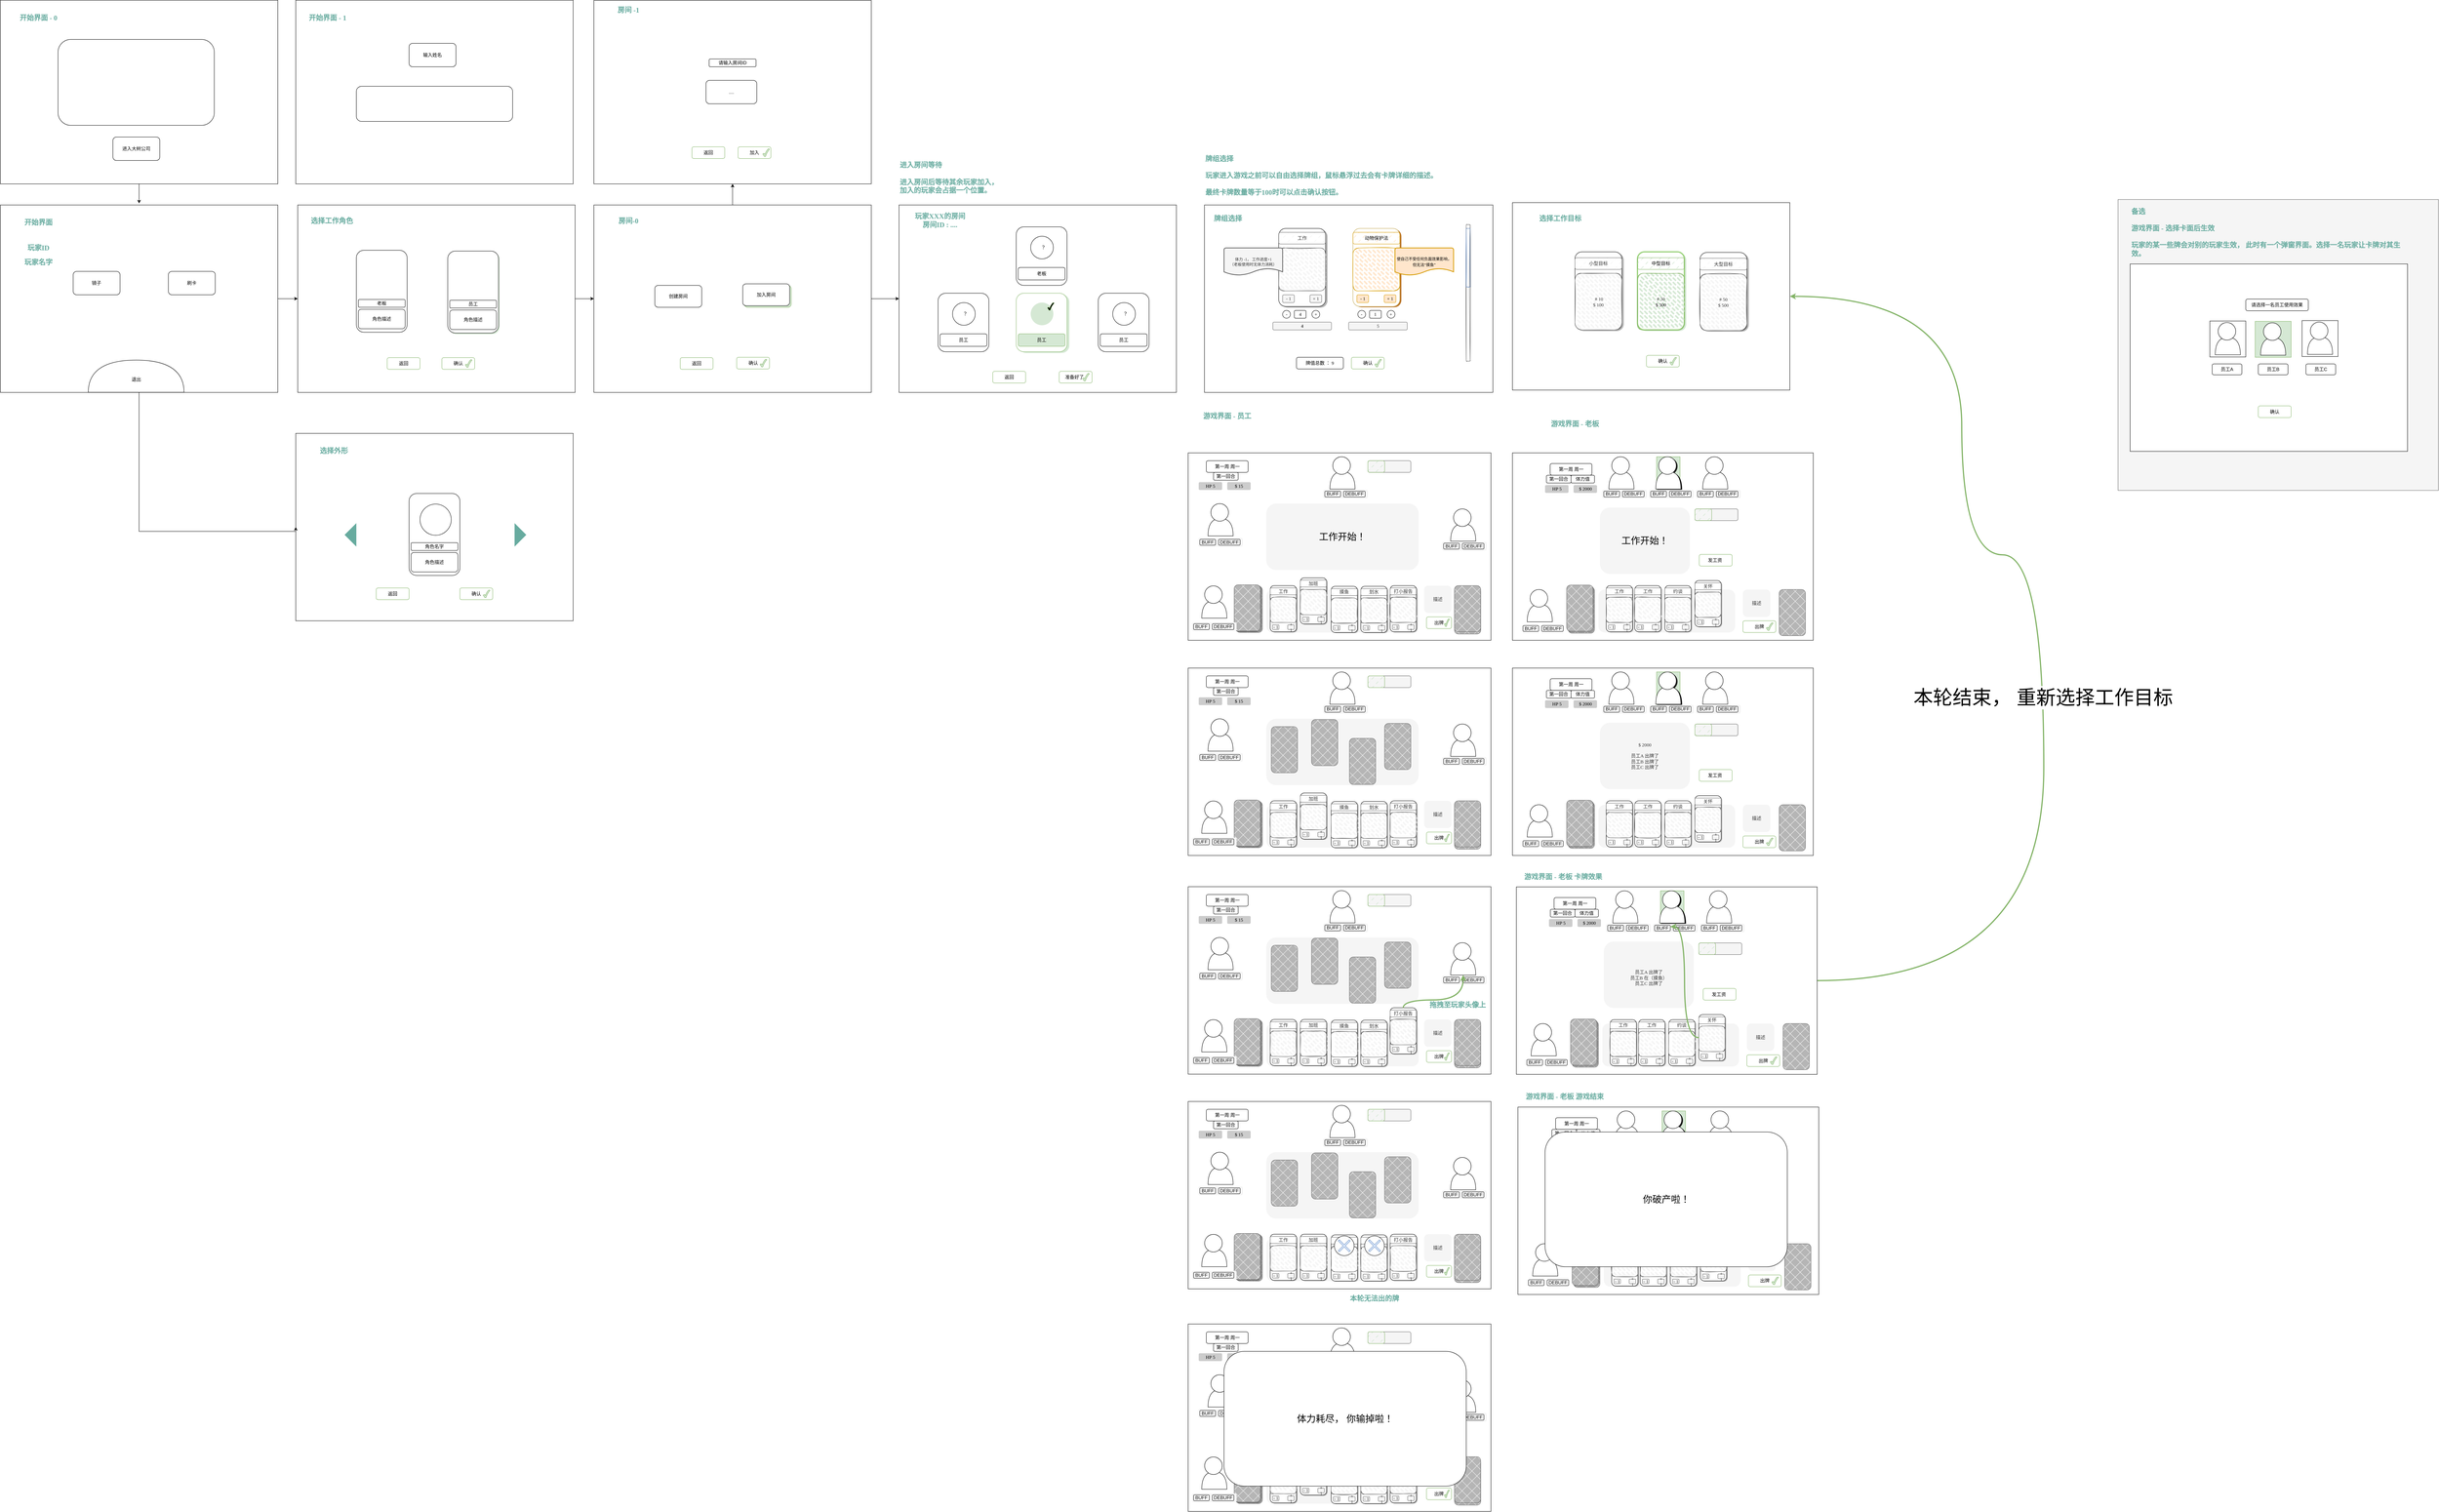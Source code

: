 <mxfile version="24.2.5" type="github">
  <diagram name="第 1 页" id="t9CCaxTAOTX4yrAlOPAR">
    <mxGraphModel dx="5931" dy="2182" grid="1" gridSize="10" guides="1" tooltips="1" connect="1" arrows="1" fold="1" page="1" pageScale="1" pageWidth="827" pageHeight="1169" math="0" shadow="0">
      <root>
        <mxCell id="0" />
        <mxCell id="1" parent="0" />
        <mxCell id="PDgl-I5oSOQSqD9tnS9J-148" value="" style="rounded=0;whiteSpace=wrap;html=1;fillColor=#f5f5f5;fontColor=#333333;strokeColor=#666666;" parent="1" vertex="1">
          <mxGeometry x="1420" y="10" width="820" height="745" as="geometry" />
        </mxCell>
        <mxCell id="FAPzS4ueLY6J7nQ3hfWF-113" value="" style="rounded=0;whiteSpace=wrap;html=1;" parent="1" vertex="1">
          <mxGeometry x="1451" y="175" width="710" height="480" as="geometry" />
        </mxCell>
        <mxCell id="PA3A19psSOnWKQPOpQNL-35" value="" style="rounded=0;whiteSpace=wrap;html=1;" parent="1" vertex="1">
          <mxGeometry x="-918.2" y="24" width="738.2" height="480" as="geometry" />
        </mxCell>
        <mxCell id="PA3A19psSOnWKQPOpQNL-24" value="" style="rounded=1;whiteSpace=wrap;html=1;fillColor=#bc782f;strokeColor=none;fontFamily=Comic Sans MS;" parent="1" vertex="1">
          <mxGeometry x="-534.2" y="86" width="120" height="200" as="geometry" />
        </mxCell>
        <mxCell id="PA3A19psSOnWKQPOpQNL-23" value="" style="rounded=1;whiteSpace=wrap;html=1;fillColor=#B5B5B5;fontColor=#333333;strokeColor=none;fontFamily=Comic Sans MS;" parent="1" vertex="1">
          <mxGeometry x="-723.2" y="87" width="120" height="200" as="geometry" />
        </mxCell>
        <mxCell id="PA3A19psSOnWKQPOpQNL-1" value="" style="rounded=1;whiteSpace=wrap;html=1;fontFamily=Comic Sans MS;" parent="1" vertex="1">
          <mxGeometry x="-728.2" y="84" width="120" height="200" as="geometry" />
        </mxCell>
        <mxCell id="PA3A19psSOnWKQPOpQNL-2" value="工作" style="rounded=1;whiteSpace=wrap;html=1;fillStyle=dashed;fillColor=#f5f5f5;strokeColor=#666666;fontColor=#333333;fontFamily=Comic Sans MS;" parent="1" vertex="1">
          <mxGeometry x="-728.2" y="94" width="120" height="30" as="geometry" />
        </mxCell>
        <mxCell id="PA3A19psSOnWKQPOpQNL-3" value="- 1" style="rounded=1;whiteSpace=wrap;html=1;fillColor=#f5f5f5;strokeColor=#666666;fontColor=#333333;fontFamily=Comic Sans MS;" parent="1" vertex="1">
          <mxGeometry x="-718.2" y="254" width="30" height="20" as="geometry" />
        </mxCell>
        <mxCell id="PA3A19psSOnWKQPOpQNL-4" value="+ 1" style="rounded=1;whiteSpace=wrap;html=1;fillColor=#f5f5f5;strokeColor=#666666;fontColor=#333333;fontFamily=Comic Sans MS;" parent="1" vertex="1">
          <mxGeometry x="-648.2" y="254" width="30" height="20" as="geometry" />
        </mxCell>
        <mxCell id="PA3A19psSOnWKQPOpQNL-7" value="" style="rounded=1;whiteSpace=wrap;html=1;strokeWidth=1;fillWeight=4;hachureGap=8;hachureAngle=45;fillColor=#f5f5f5;sketch=1;fontColor=#333333;strokeColor=#666666;fillStyle=dashed;shadow=0;fontFamily=Comic Sans MS;" parent="1" vertex="1">
          <mxGeometry x="-728.2" y="134" width="120" height="110" as="geometry" />
        </mxCell>
        <mxCell id="PA3A19psSOnWKQPOpQNL-8" value="" style="rounded=1;whiteSpace=wrap;html=1;strokeColor=#BFA34C;fontFamily=Comic Sans MS;" parent="1" vertex="1">
          <mxGeometry x="-538.2" y="84" width="120" height="200" as="geometry" />
        </mxCell>
        <mxCell id="PA3A19psSOnWKQPOpQNL-9" value="动物保护法" style="rounded=1;whiteSpace=wrap;html=1;fillStyle=dashed;fillColor=#ffe6cc;strokeColor=#d79b00;fontFamily=Comic Sans MS;" parent="1" vertex="1">
          <mxGeometry x="-538.2" y="94" width="120" height="30" as="geometry" />
        </mxCell>
        <mxCell id="PA3A19psSOnWKQPOpQNL-10" value="- 1" style="rounded=1;whiteSpace=wrap;html=1;fillColor=#ffe6cc;strokeColor=#d79b00;fontFamily=Comic Sans MS;" parent="1" vertex="1">
          <mxGeometry x="-528.2" y="254" width="30" height="20" as="geometry" />
        </mxCell>
        <mxCell id="PA3A19psSOnWKQPOpQNL-11" value="+ 1" style="rounded=1;whiteSpace=wrap;html=1;fillColor=#ffe6cc;strokeColor=#d79b00;fontFamily=Comic Sans MS;" parent="1" vertex="1">
          <mxGeometry x="-458.2" y="254" width="30" height="20" as="geometry" />
        </mxCell>
        <mxCell id="PA3A19psSOnWKQPOpQNL-12" value="" style="rounded=1;whiteSpace=wrap;html=1;strokeWidth=1;fillWeight=4;hachureGap=8;hachureAngle=45;fillColor=#ffe6cc;sketch=1;strokeColor=#d79b00;fillStyle=dashed;fontFamily=Comic Sans MS;" parent="1" vertex="1">
          <mxGeometry x="-538.2" y="134" width="120" height="110" as="geometry" />
        </mxCell>
        <mxCell id="PA3A19psSOnWKQPOpQNL-14" value="&lt;font style=&quot;font-size: 10px;&quot;&gt;体力 -1，&amp;nbsp;&lt;/font&gt;&lt;span style=&quot;font-size: 10px; background-color: initial;&quot;&gt;工作进度+1&lt;/span&gt;&lt;div style=&quot;font-size: 10px;&quot;&gt;&lt;font style=&quot;font-size: 10px;&quot;&gt;（老板使用时无体力消耗）&lt;/font&gt;&lt;/div&gt;" style="strokeWidth=2;html=1;shape=mxgraph.flowchart.document2;whiteSpace=wrap;size=0.25;fillColor=#f5f5f5;fontColor=#333333;strokeColor=#666666;fontFamily=Comic Sans MS;" parent="1" vertex="1">
          <mxGeometry x="-868.2" y="134" width="150" height="70" as="geometry" />
        </mxCell>
        <mxCell id="PA3A19psSOnWKQPOpQNL-15" value="&lt;span style=&quot;font-size: 10px;&quot;&gt;使自己不受任何负面效果影响，但无法“摸鱼”&lt;/span&gt;" style="strokeWidth=2;html=1;shape=mxgraph.flowchart.document2;whiteSpace=wrap;size=0.25;fillColor=#ffe6cc;strokeColor=#d79b00;fontFamily=Comic Sans MS;" parent="1" vertex="1">
          <mxGeometry x="-430.7" y="134" width="150" height="70" as="geometry" />
        </mxCell>
        <mxCell id="PA3A19psSOnWKQPOpQNL-17" value="-" style="ellipse;whiteSpace=wrap;html=1;aspect=fixed;fontFamily=Comic Sans MS;" parent="1" vertex="1">
          <mxGeometry x="-718.2" y="294" width="20" height="20" as="geometry" />
        </mxCell>
        <mxCell id="PA3A19psSOnWKQPOpQNL-18" value="+" style="ellipse;whiteSpace=wrap;html=1;aspect=fixed;fontFamily=Comic Sans MS;" parent="1" vertex="1">
          <mxGeometry x="-643.2" y="294" width="20" height="20" as="geometry" />
        </mxCell>
        <mxCell id="PA3A19psSOnWKQPOpQNL-19" value="4" style="rounded=1;whiteSpace=wrap;html=1;fontFamily=Comic Sans MS;" parent="1" vertex="1">
          <mxGeometry x="-688.2" y="294" width="30" height="20" as="geometry" />
        </mxCell>
        <mxCell id="PA3A19psSOnWKQPOpQNL-20" value="-" style="ellipse;whiteSpace=wrap;html=1;aspect=fixed;fontFamily=Comic Sans MS;" parent="1" vertex="1">
          <mxGeometry x="-525.7" y="294" width="20" height="20" as="geometry" />
        </mxCell>
        <mxCell id="PA3A19psSOnWKQPOpQNL-21" value="+" style="ellipse;whiteSpace=wrap;html=1;aspect=fixed;fontFamily=Comic Sans MS;" parent="1" vertex="1">
          <mxGeometry x="-450.7" y="294" width="20" height="20" as="geometry" />
        </mxCell>
        <mxCell id="PA3A19psSOnWKQPOpQNL-22" value="1" style="rounded=1;whiteSpace=wrap;html=1;fontFamily=Comic Sans MS;" parent="1" vertex="1">
          <mxGeometry x="-495.7" y="294" width="30" height="20" as="geometry" />
        </mxCell>
        <mxCell id="PA3A19psSOnWKQPOpQNL-25" value="牌值总数 ： 9" style="rounded=1;whiteSpace=wrap;html=1;fontFamily=Comic Sans MS;" parent="1" vertex="1">
          <mxGeometry x="-682.7" y="414" width="120" height="30" as="geometry" />
        </mxCell>
        <mxCell id="PA3A19psSOnWKQPOpQNL-26" value="&lt;b&gt;&lt;font&gt;4&lt;/font&gt;&lt;/b&gt;" style="rounded=1;whiteSpace=wrap;html=1;fontFamily=Comic Sans MS;fillColor=#f5f5f5;strokeColor=#666666;fontColor=#333333;" parent="1" vertex="1">
          <mxGeometry x="-743.2" y="324" width="150" height="20" as="geometry" />
        </mxCell>
        <mxCell id="PA3A19psSOnWKQPOpQNL-32" value="确认" style="rounded=1;whiteSpace=wrap;html=1;fontFamily=Comic Sans MS;fillColor=none;strokeColor=#82b366;" parent="1" vertex="1">
          <mxGeometry x="-542.2" y="414" width="84" height="30" as="geometry" />
        </mxCell>
        <mxCell id="PA3A19psSOnWKQPOpQNL-28" value="" style="verticalLabelPosition=bottom;verticalAlign=top;html=1;shape=mxgraph.basic.tick;fillColor=#d5e8d4;strokeColor=#82b366;fontFamily=Comic Sans MS;" parent="1" vertex="1">
          <mxGeometry x="-482.2" y="419" width="17" height="20" as="geometry" />
        </mxCell>
        <mxCell id="PA3A19psSOnWKQPOpQNL-33" value="5" style="rounded=1;whiteSpace=wrap;html=1;fontFamily=Comic Sans MS;fillColor=#f5f5f5;fontColor=#333333;strokeColor=#666666;" parent="1" vertex="1">
          <mxGeometry x="-549.2" y="324" width="150" height="20" as="geometry" />
        </mxCell>
        <mxCell id="PA3A19psSOnWKQPOpQNL-36" value="&lt;span style=&quot;font-size: 18px;&quot;&gt;牌组选择&lt;/span&gt;" style="text;html=1;align=center;verticalAlign=middle;whiteSpace=wrap;rounded=0;fontFamily=Comic Sans MS;fontStyle=1;fontColor=#67AB9F;" parent="1" vertex="1">
          <mxGeometry x="-908.2" y="34" width="100" height="50" as="geometry" />
        </mxCell>
        <mxCell id="PA3A19psSOnWKQPOpQNL-38" value="" style="rounded=1;whiteSpace=wrap;html=1;strokeWidth=1;fillWeight=4;hachureGap=8;hachureAngle=45;fillColor=#f5f5f5;sketch=1;fontColor=#333333;strokeColor=#666666;fillStyle=dashed;shadow=0;fontFamily=Comic Sans MS;" parent="1" vertex="1">
          <mxGeometry x="-248.2" y="74" width="10" height="350" as="geometry" />
        </mxCell>
        <mxCell id="PA3A19psSOnWKQPOpQNL-39" value="" style="rounded=1;whiteSpace=wrap;html=1;strokeWidth=1;fillWeight=4;hachureGap=8;hachureAngle=45;fillColor=#dae8fc;sketch=1;strokeColor=#6c8ebf;fillStyle=dashed;shadow=0;fontFamily=Comic Sans MS;" parent="1" vertex="1">
          <mxGeometry x="-248.2" y="84" width="10" height="150" as="geometry" />
        </mxCell>
        <mxCell id="PA3A19psSOnWKQPOpQNL-41" value="" style="rounded=0;whiteSpace=wrap;html=1;" parent="1" vertex="1">
          <mxGeometry x="-130" y="18" width="710" height="480" as="geometry" />
        </mxCell>
        <mxCell id="PA3A19psSOnWKQPOpQNL-43" value="" style="rounded=1;whiteSpace=wrap;html=1;fillColor=#B5B5B5;fontColor=#333333;strokeColor=none;fontFamily=Comic Sans MS;" parent="1" vertex="1">
          <mxGeometry x="35" y="147" width="120" height="200" as="geometry" />
        </mxCell>
        <mxCell id="PA3A19psSOnWKQPOpQNL-44" value="" style="rounded=1;whiteSpace=wrap;html=1;fontFamily=Comic Sans MS;" parent="1" vertex="1">
          <mxGeometry x="30" y="144" width="120" height="200" as="geometry" />
        </mxCell>
        <mxCell id="PA3A19psSOnWKQPOpQNL-45" value="小型目标" style="rounded=1;whiteSpace=wrap;html=1;fillStyle=dashed;fillColor=#f5f5f5;strokeColor=#666666;fontColor=#333333;fontFamily=Comic Sans MS;" parent="1" vertex="1">
          <mxGeometry x="30" y="159" width="120" height="30" as="geometry" />
        </mxCell>
        <mxCell id="PA3A19psSOnWKQPOpQNL-48" value="&lt;div&gt;&amp;nbsp;# 10&lt;/div&gt;$ 100" style="rounded=1;whiteSpace=wrap;html=1;strokeWidth=1;fillWeight=4;hachureGap=8;hachureAngle=45;fillColor=#f5f5f5;sketch=1;fontColor=#333333;strokeColor=#666666;fillStyle=dashed;shadow=0;fontFamily=Comic Sans MS;" parent="1" vertex="1">
          <mxGeometry x="30" y="199" width="120" height="145" as="geometry" />
        </mxCell>
        <mxCell id="PA3A19psSOnWKQPOpQNL-67" value="&lt;span style=&quot;font-size: 18px;&quot;&gt;选择工作目标&lt;/span&gt;" style="text;html=1;align=center;verticalAlign=middle;whiteSpace=wrap;rounded=0;fontFamily=Comic Sans MS;fontStyle=1;fontColor=#67AB9F;" parent="1" vertex="1">
          <mxGeometry x="-65" y="34" width="115" height="50" as="geometry" />
        </mxCell>
        <mxCell id="PA3A19psSOnWKQPOpQNL-70" value="" style="rounded=1;whiteSpace=wrap;html=1;fillColor=#d5e8d4;strokeColor=none;fontFamily=Comic Sans MS;" parent="1" vertex="1">
          <mxGeometry x="195" y="147" width="120" height="200" as="geometry" />
        </mxCell>
        <mxCell id="PA3A19psSOnWKQPOpQNL-71" value="" style="rounded=1;whiteSpace=wrap;html=1;fontFamily=Comic Sans MS;strokeColor=#97D077;strokeWidth=3;" parent="1" vertex="1">
          <mxGeometry x="190" y="144" width="120" height="200" as="geometry" />
        </mxCell>
        <mxCell id="PA3A19psSOnWKQPOpQNL-72" value="中型目标" style="rounded=1;whiteSpace=wrap;html=1;fillStyle=dashed;fillColor=#d5e8d4;strokeColor=#82b366;fontFamily=Comic Sans MS;" parent="1" vertex="1">
          <mxGeometry x="190" y="159" width="120" height="30" as="geometry" />
        </mxCell>
        <mxCell id="PA3A19psSOnWKQPOpQNL-73" value="&lt;div&gt;&lt;span style=&quot;color: rgb(51, 51, 51);&quot;&gt;# 30&lt;/span&gt;&lt;br&gt;&lt;/div&gt;$ 300" style="rounded=1;whiteSpace=wrap;html=1;strokeWidth=1;fillWeight=4;hachureGap=8;hachureAngle=45;fillColor=#d5e8d4;sketch=1;strokeColor=#82b366;fillStyle=dashed;shadow=0;fontFamily=Comic Sans MS;" parent="1" vertex="1">
          <mxGeometry x="190" y="199" width="120" height="145" as="geometry" />
        </mxCell>
        <mxCell id="PA3A19psSOnWKQPOpQNL-74" value="" style="rounded=1;whiteSpace=wrap;html=1;fillColor=#B5B5B5;fontColor=#333333;strokeColor=none;fontFamily=Comic Sans MS;" parent="1" vertex="1">
          <mxGeometry x="355" y="148.5" width="120" height="200" as="geometry" />
        </mxCell>
        <mxCell id="PA3A19psSOnWKQPOpQNL-75" value="" style="rounded=1;whiteSpace=wrap;html=1;fontFamily=Comic Sans MS;" parent="1" vertex="1">
          <mxGeometry x="350" y="145.5" width="120" height="200" as="geometry" />
        </mxCell>
        <mxCell id="PA3A19psSOnWKQPOpQNL-76" value="大型目标" style="rounded=1;whiteSpace=wrap;html=1;fillStyle=dashed;fillColor=#f5f5f5;strokeColor=#666666;fontColor=#333333;fontFamily=Comic Sans MS;" parent="1" vertex="1">
          <mxGeometry x="350" y="160.5" width="120" height="30" as="geometry" />
        </mxCell>
        <mxCell id="PA3A19psSOnWKQPOpQNL-77" value="&lt;div&gt;# 50&lt;/div&gt;$ 500" style="rounded=1;whiteSpace=wrap;html=1;strokeWidth=1;fillWeight=4;hachureGap=8;hachureAngle=45;fillColor=#f5f5f5;sketch=1;fontColor=#333333;strokeColor=#666666;fillStyle=dashed;shadow=0;fontFamily=Comic Sans MS;" parent="1" vertex="1">
          <mxGeometry x="350" y="200.5" width="120" height="145" as="geometry" />
        </mxCell>
        <mxCell id="PA3A19psSOnWKQPOpQNL-78" value="确认" style="rounded=1;whiteSpace=wrap;html=1;fontFamily=Comic Sans MS;fillColor=none;strokeColor=#82b366;" parent="1" vertex="1">
          <mxGeometry x="213" y="409" width="84" height="30" as="geometry" />
        </mxCell>
        <mxCell id="PA3A19psSOnWKQPOpQNL-79" value="" style="verticalLabelPosition=bottom;verticalAlign=top;html=1;shape=mxgraph.basic.tick;fillColor=#d5e8d4;strokeColor=#82b366;fontFamily=Comic Sans MS;" parent="1" vertex="1">
          <mxGeometry x="273" y="414" width="17" height="20" as="geometry" />
        </mxCell>
        <mxCell id="PA3A19psSOnWKQPOpQNL-96" value="" style="rounded=0;whiteSpace=wrap;html=1;" parent="1" vertex="1">
          <mxGeometry x="-960" y="1210" width="775" height="480" as="geometry" />
        </mxCell>
        <mxCell id="PA3A19psSOnWKQPOpQNL-101" value="&lt;span style=&quot;font-size: 18px;&quot;&gt;游戏界面 - 员工&lt;/span&gt;" style="text;html=1;align=center;verticalAlign=middle;whiteSpace=wrap;rounded=0;fontFamily=Comic Sans MS;fontStyle=1;fontColor=#67AB9F;" parent="1" vertex="1">
          <mxGeometry x="-960" y="540" width="200" height="50" as="geometry" />
        </mxCell>
        <mxCell id="PA3A19psSOnWKQPOpQNL-106" value="" style="rounded=1;whiteSpace=wrap;html=1;fillColor=#f5f5f5;fontColor=#333333;strokeColor=none;fontFamily=Comic Sans MS;" parent="1" vertex="1">
          <mxGeometry x="-760" y="1560" width="390" height="110" as="geometry" />
        </mxCell>
        <mxCell id="PA3A19psSOnWKQPOpQNL-112" value="" style="rounded=0;whiteSpace=wrap;html=1;" parent="1" vertex="1">
          <mxGeometry x="-3244" y="608.9" width="710" height="480" as="geometry" />
        </mxCell>
        <mxCell id="PA3A19psSOnWKQPOpQNL-117" value="&lt;span style=&quot;font-size: 18px;&quot;&gt;选择外形&lt;/span&gt;" style="text;html=1;align=center;verticalAlign=middle;whiteSpace=wrap;rounded=0;fontFamily=Comic Sans MS;fontStyle=1;fontColor=#67AB9F;" parent="1" vertex="1">
          <mxGeometry x="-3204" y="628.9" width="115" height="50" as="geometry" />
        </mxCell>
        <mxCell id="PA3A19psSOnWKQPOpQNL-130" value="" style="triangle;whiteSpace=wrap;html=1;fillColor=#67AB9F;strokeColor=none;" parent="1" vertex="1">
          <mxGeometry x="-2684" y="838.9" width="30" height="60" as="geometry" />
        </mxCell>
        <mxCell id="PA3A19psSOnWKQPOpQNL-131" value="" style="triangle;whiteSpace=wrap;html=1;rotation=-180;fillColor=#67AB9F;strokeColor=none;" parent="1" vertex="1">
          <mxGeometry x="-3119" y="838.9" width="30" height="60" as="geometry" />
        </mxCell>
        <mxCell id="PA3A19psSOnWKQPOpQNL-132" value="" style="rounded=1;whiteSpace=wrap;html=1;" parent="1" vertex="1">
          <mxGeometry x="-2954" y="762.9" width="130" height="210" as="geometry" />
        </mxCell>
        <mxCell id="PA3A19psSOnWKQPOpQNL-135" value="角色描述" style="rounded=1;whiteSpace=wrap;html=1;" parent="1" vertex="1">
          <mxGeometry x="-2949" y="913.9" width="120" height="50" as="geometry" />
        </mxCell>
        <mxCell id="PA3A19psSOnWKQPOpQNL-137" value="" style="group" parent="1" vertex="1" connectable="0">
          <mxGeometry x="-350" y="1630" width="64" height="30" as="geometry" />
        </mxCell>
        <mxCell id="PA3A19psSOnWKQPOpQNL-110" value="出牌" style="rounded=1;whiteSpace=wrap;html=1;fontFamily=Comic Sans MS;fillColor=none;strokeColor=#82b366;" parent="PA3A19psSOnWKQPOpQNL-137" vertex="1">
          <mxGeometry width="64" height="30" as="geometry" />
        </mxCell>
        <mxCell id="PA3A19psSOnWKQPOpQNL-111" value="" style="verticalLabelPosition=bottom;verticalAlign=top;html=1;shape=mxgraph.basic.tick;fillColor=#d5e8d4;strokeColor=#82b366;fontFamily=Comic Sans MS;" parent="PA3A19psSOnWKQPOpQNL-137" vertex="1">
          <mxGeometry x="45.714" y="5" width="12.952" height="20" as="geometry" />
        </mxCell>
        <mxCell id="PA3A19psSOnWKQPOpQNL-145" value="" style="group" parent="1" vertex="1" connectable="0">
          <mxGeometry x="-594" y="1551.77" width="70" height="120" as="geometry" />
        </mxCell>
        <mxCell id="PA3A19psSOnWKQPOpQNL-146" value="" style="rounded=1;whiteSpace=wrap;html=1;fillColor=#B5B5B5;fontColor=#333333;strokeColor=none;fontFamily=Comic Sans MS;" parent="PA3A19psSOnWKQPOpQNL-145" vertex="1">
          <mxGeometry x="2.8" y="1.773" width="67.2" height="118.227" as="geometry" />
        </mxCell>
        <mxCell id="PA3A19psSOnWKQPOpQNL-147" value="" style="rounded=1;whiteSpace=wrap;html=1;fontFamily=Comic Sans MS;" parent="PA3A19psSOnWKQPOpQNL-145" vertex="1">
          <mxGeometry width="67.2" height="118.227" as="geometry" />
        </mxCell>
        <mxCell id="PA3A19psSOnWKQPOpQNL-148" value="摸鱼" style="rounded=1;whiteSpace=wrap;html=1;fillStyle=dashed;fillColor=#f5f5f5;strokeColor=#666666;fontColor=#333333;fontFamily=Comic Sans MS;" parent="PA3A19psSOnWKQPOpQNL-145" vertex="1">
          <mxGeometry y="5.911" width="67.2" height="17.734" as="geometry" />
        </mxCell>
        <mxCell id="PA3A19psSOnWKQPOpQNL-149" value="- 1" style="rounded=1;whiteSpace=wrap;html=1;fillColor=#f5f5f5;strokeColor=#666666;fontColor=#333333;fontFamily=Comic Sans MS;" parent="PA3A19psSOnWKQPOpQNL-145" vertex="1">
          <mxGeometry x="5.6" y="100.493" width="16.8" height="11.823" as="geometry" />
        </mxCell>
        <mxCell id="PA3A19psSOnWKQPOpQNL-150" value="+ 1" style="rounded=1;whiteSpace=wrap;html=1;fillColor=#f5f5f5;strokeColor=#666666;fontColor=#333333;fontFamily=Comic Sans MS;" parent="PA3A19psSOnWKQPOpQNL-145" vertex="1">
          <mxGeometry x="44.8" y="100.493" width="16.8" height="11.823" as="geometry" />
        </mxCell>
        <mxCell id="PA3A19psSOnWKQPOpQNL-151" value="" style="rounded=1;whiteSpace=wrap;html=1;strokeWidth=1;fillWeight=4;hachureGap=8;hachureAngle=45;fillColor=#f5f5f5;sketch=1;fontColor=#333333;strokeColor=#666666;fillStyle=dashed;shadow=0;fontFamily=Comic Sans MS;" parent="PA3A19psSOnWKQPOpQNL-145" vertex="1">
          <mxGeometry y="29.557" width="67.2" height="65.025" as="geometry" />
        </mxCell>
        <mxCell id="PA3A19psSOnWKQPOpQNL-152" value="" style="group" parent="1" vertex="1" connectable="0">
          <mxGeometry x="-518" y="1551.77" width="70" height="120" as="geometry" />
        </mxCell>
        <mxCell id="PA3A19psSOnWKQPOpQNL-153" value="" style="rounded=1;whiteSpace=wrap;html=1;fillColor=#B5B5B5;fontColor=#333333;strokeColor=none;fontFamily=Comic Sans MS;" parent="PA3A19psSOnWKQPOpQNL-152" vertex="1">
          <mxGeometry x="2.8" y="1.773" width="67.2" height="118.227" as="geometry" />
        </mxCell>
        <mxCell id="PA3A19psSOnWKQPOpQNL-154" value="" style="rounded=1;whiteSpace=wrap;html=1;fontFamily=Comic Sans MS;" parent="PA3A19psSOnWKQPOpQNL-152" vertex="1">
          <mxGeometry width="67.2" height="118.227" as="geometry" />
        </mxCell>
        <mxCell id="PA3A19psSOnWKQPOpQNL-155" value="划水" style="rounded=1;whiteSpace=wrap;html=1;fillStyle=dashed;fillColor=#f5f5f5;strokeColor=#666666;fontColor=#333333;fontFamily=Comic Sans MS;" parent="PA3A19psSOnWKQPOpQNL-152" vertex="1">
          <mxGeometry y="5.911" width="67.2" height="17.734" as="geometry" />
        </mxCell>
        <mxCell id="PA3A19psSOnWKQPOpQNL-156" value="- 1" style="rounded=1;whiteSpace=wrap;html=1;fillColor=#f5f5f5;strokeColor=#666666;fontColor=#333333;fontFamily=Comic Sans MS;" parent="PA3A19psSOnWKQPOpQNL-152" vertex="1">
          <mxGeometry x="5.6" y="100.493" width="16.8" height="11.823" as="geometry" />
        </mxCell>
        <mxCell id="PA3A19psSOnWKQPOpQNL-157" value="+ 1" style="rounded=1;whiteSpace=wrap;html=1;fillColor=#f5f5f5;strokeColor=#666666;fontColor=#333333;fontFamily=Comic Sans MS;" parent="PA3A19psSOnWKQPOpQNL-152" vertex="1">
          <mxGeometry x="44.8" y="100.493" width="16.8" height="11.823" as="geometry" />
        </mxCell>
        <mxCell id="PA3A19psSOnWKQPOpQNL-158" value="" style="rounded=1;whiteSpace=wrap;html=1;strokeWidth=1;fillWeight=4;hachureGap=8;hachureAngle=45;fillColor=#f5f5f5;sketch=1;fontColor=#333333;strokeColor=#666666;fillStyle=dashed;shadow=0;fontFamily=Comic Sans MS;" parent="PA3A19psSOnWKQPOpQNL-152" vertex="1">
          <mxGeometry y="29.557" width="67.2" height="65.025" as="geometry" />
        </mxCell>
        <mxCell id="PA3A19psSOnWKQPOpQNL-159" value="" style="group" parent="1" vertex="1" connectable="0">
          <mxGeometry x="-750" y="1550" width="380" height="120" as="geometry" />
        </mxCell>
        <mxCell id="PA3A19psSOnWKQPOpQNL-160" value="" style="rounded=1;whiteSpace=wrap;html=1;fillColor=#B5B5B5;fontColor=#333333;strokeColor=none;fontFamily=Comic Sans MS;" parent="PA3A19psSOnWKQPOpQNL-159" vertex="1">
          <mxGeometry x="2.8" y="1.773" width="67.2" height="118.227" as="geometry" />
        </mxCell>
        <mxCell id="PA3A19psSOnWKQPOpQNL-161" value="" style="rounded=1;whiteSpace=wrap;html=1;fontFamily=Comic Sans MS;" parent="PA3A19psSOnWKQPOpQNL-159" vertex="1">
          <mxGeometry width="67.2" height="118.227" as="geometry" />
        </mxCell>
        <mxCell id="PA3A19psSOnWKQPOpQNL-162" value="工作" style="rounded=1;whiteSpace=wrap;html=1;fillStyle=dashed;fillColor=#f5f5f5;strokeColor=#666666;fontColor=#333333;fontFamily=Comic Sans MS;" parent="PA3A19psSOnWKQPOpQNL-159" vertex="1">
          <mxGeometry y="5.911" width="67.2" height="17.734" as="geometry" />
        </mxCell>
        <mxCell id="PA3A19psSOnWKQPOpQNL-163" value="- 1" style="rounded=1;whiteSpace=wrap;html=1;fillColor=#f5f5f5;strokeColor=#666666;fontColor=#333333;fontFamily=Comic Sans MS;" parent="PA3A19psSOnWKQPOpQNL-159" vertex="1">
          <mxGeometry x="5.6" y="100.493" width="16.8" height="11.823" as="geometry" />
        </mxCell>
        <mxCell id="PA3A19psSOnWKQPOpQNL-164" value="+ 1" style="rounded=1;whiteSpace=wrap;html=1;fillColor=#f5f5f5;strokeColor=#666666;fontColor=#333333;fontFamily=Comic Sans MS;" parent="PA3A19psSOnWKQPOpQNL-159" vertex="1">
          <mxGeometry x="44.8" y="100.493" width="16.8" height="11.823" as="geometry" />
        </mxCell>
        <mxCell id="PA3A19psSOnWKQPOpQNL-165" value="" style="rounded=1;whiteSpace=wrap;html=1;strokeWidth=1;fillWeight=4;hachureGap=8;hachureAngle=45;fillColor=#f5f5f5;sketch=1;fontColor=#333333;strokeColor=#666666;fillStyle=dashed;shadow=0;fontFamily=Comic Sans MS;" parent="PA3A19psSOnWKQPOpQNL-159" vertex="1">
          <mxGeometry y="29.557" width="67.2" height="65.025" as="geometry" />
        </mxCell>
        <mxCell id="PA3A19psSOnWKQPOpQNL-166" value="" style="rounded=0;whiteSpace=wrap;html=1;" parent="1" vertex="1">
          <mxGeometry x="-1700" y="24" width="710" height="480" as="geometry" />
        </mxCell>
        <mxCell id="PA3A19psSOnWKQPOpQNL-167" value="&lt;span style=&quot;font-size: 18px;&quot;&gt;进入房间等待&lt;/span&gt;&lt;div&gt;&lt;span style=&quot;font-size: 18px;&quot;&gt;&lt;br&gt;&lt;/span&gt;&lt;/div&gt;&lt;div&gt;&lt;span style=&quot;font-size: 18px;&quot;&gt;进入房间后等待其余玩家加入，&lt;/span&gt;&lt;/div&gt;&lt;div&gt;&lt;span style=&quot;font-size: 18px;&quot;&gt;加入的玩家会占据一个位置。&lt;/span&gt;&lt;/div&gt;" style="text;html=1;align=left;verticalAlign=middle;whiteSpace=wrap;rounded=0;fontFamily=Comic Sans MS;fontStyle=1;fontColor=#67AB9F;" parent="1" vertex="1">
          <mxGeometry x="-1700" y="-100" width="710" height="110" as="geometry" />
        </mxCell>
        <mxCell id="PA3A19psSOnWKQPOpQNL-168" value="准备好了&amp;nbsp;&amp;nbsp;" style="rounded=1;whiteSpace=wrap;html=1;fontFamily=Comic Sans MS;fillColor=none;strokeColor=#82b366;" parent="1" vertex="1">
          <mxGeometry x="-1290" y="450" width="84" height="30" as="geometry" />
        </mxCell>
        <mxCell id="PA3A19psSOnWKQPOpQNL-169" value="" style="verticalLabelPosition=bottom;verticalAlign=top;html=1;shape=mxgraph.basic.tick;fillColor=#d5e8d4;strokeColor=#82b366;fontFamily=Comic Sans MS;" parent="1" vertex="1">
          <mxGeometry x="-1230" y="455" width="17" height="20" as="geometry" />
        </mxCell>
        <mxCell id="PA3A19psSOnWKQPOpQNL-175" value="" style="rounded=0;whiteSpace=wrap;html=1;" parent="1" vertex="1">
          <mxGeometry x="-130" y="1210" width="770" height="480" as="geometry" />
        </mxCell>
        <mxCell id="PA3A19psSOnWKQPOpQNL-176" value="&lt;span style=&quot;font-size: 18px;&quot;&gt;游戏界面 - 老板&lt;/span&gt;" style="text;html=1;align=center;verticalAlign=middle;whiteSpace=wrap;rounded=0;fontFamily=Comic Sans MS;fontStyle=1;fontColor=#67AB9F;" parent="1" vertex="1">
          <mxGeometry x="-70" y="560" width="200" height="50" as="geometry" />
        </mxCell>
        <mxCell id="PA3A19psSOnWKQPOpQNL-177" value="" style="rounded=1;whiteSpace=wrap;html=1;fillColor=#f5f5f5;fontColor=#333333;strokeColor=none;fontFamily=Comic Sans MS;" parent="1" vertex="1">
          <mxGeometry x="90" y="1560" width="350" height="110" as="geometry" />
        </mxCell>
        <mxCell id="PA3A19psSOnWKQPOpQNL-178" value="" style="group" parent="1" vertex="1" connectable="0">
          <mxGeometry x="460" y="1640" width="84" height="30" as="geometry" />
        </mxCell>
        <mxCell id="PA3A19psSOnWKQPOpQNL-179" value="出牌" style="rounded=1;whiteSpace=wrap;html=1;fontFamily=Comic Sans MS;fillColor=none;strokeColor=#82b366;" parent="PA3A19psSOnWKQPOpQNL-178" vertex="1">
          <mxGeometry width="84" height="30" as="geometry" />
        </mxCell>
        <mxCell id="PA3A19psSOnWKQPOpQNL-180" value="" style="verticalLabelPosition=bottom;verticalAlign=top;html=1;shape=mxgraph.basic.tick;fillColor=#d5e8d4;strokeColor=#82b366;fontFamily=Comic Sans MS;" parent="PA3A19psSOnWKQPOpQNL-178" vertex="1">
          <mxGeometry x="60" y="5" width="17" height="20" as="geometry" />
        </mxCell>
        <mxCell id="PA3A19psSOnWKQPOpQNL-181" value="" style="group" parent="1" vertex="1" connectable="0">
          <mxGeometry x="183" y="1550" width="70" height="120" as="geometry" />
        </mxCell>
        <mxCell id="PA3A19psSOnWKQPOpQNL-182" value="" style="rounded=1;whiteSpace=wrap;html=1;fillColor=#B5B5B5;fontColor=#333333;strokeColor=none;fontFamily=Comic Sans MS;" parent="PA3A19psSOnWKQPOpQNL-181" vertex="1">
          <mxGeometry x="2.8" y="1.773" width="67.2" height="118.227" as="geometry" />
        </mxCell>
        <mxCell id="PA3A19psSOnWKQPOpQNL-183" value="" style="rounded=1;whiteSpace=wrap;html=1;fontFamily=Comic Sans MS;" parent="PA3A19psSOnWKQPOpQNL-181" vertex="1">
          <mxGeometry width="67.2" height="118.227" as="geometry" />
        </mxCell>
        <mxCell id="PA3A19psSOnWKQPOpQNL-184" value="工作" style="rounded=1;whiteSpace=wrap;html=1;fillStyle=dashed;fillColor=#f5f5f5;strokeColor=#666666;fontColor=#333333;fontFamily=Comic Sans MS;" parent="PA3A19psSOnWKQPOpQNL-181" vertex="1">
          <mxGeometry y="5.911" width="67.2" height="17.734" as="geometry" />
        </mxCell>
        <mxCell id="PA3A19psSOnWKQPOpQNL-185" value="- 1" style="rounded=1;whiteSpace=wrap;html=1;fillColor=#f5f5f5;strokeColor=#666666;fontColor=#333333;fontFamily=Comic Sans MS;" parent="PA3A19psSOnWKQPOpQNL-181" vertex="1">
          <mxGeometry x="5.6" y="100.493" width="16.8" height="11.823" as="geometry" />
        </mxCell>
        <mxCell id="PA3A19psSOnWKQPOpQNL-186" value="+ 1" style="rounded=1;whiteSpace=wrap;html=1;fillColor=#f5f5f5;strokeColor=#666666;fontColor=#333333;fontFamily=Comic Sans MS;" parent="PA3A19psSOnWKQPOpQNL-181" vertex="1">
          <mxGeometry x="44.8" y="100.493" width="16.8" height="11.823" as="geometry" />
        </mxCell>
        <mxCell id="PA3A19psSOnWKQPOpQNL-187" value="" style="rounded=1;whiteSpace=wrap;html=1;strokeWidth=1;fillWeight=4;hachureGap=8;hachureAngle=45;fillColor=#f5f5f5;sketch=1;fontColor=#333333;strokeColor=#666666;fillStyle=dashed;shadow=0;fontFamily=Comic Sans MS;" parent="PA3A19psSOnWKQPOpQNL-181" vertex="1">
          <mxGeometry y="29.557" width="67.2" height="65.025" as="geometry" />
        </mxCell>
        <mxCell id="PA3A19psSOnWKQPOpQNL-188" value="" style="group" parent="1" vertex="1" connectable="0">
          <mxGeometry x="260" y="1550" width="70" height="120" as="geometry" />
        </mxCell>
        <mxCell id="PA3A19psSOnWKQPOpQNL-189" value="" style="rounded=1;whiteSpace=wrap;html=1;fillColor=#B5B5B5;fontColor=#333333;strokeColor=none;fontFamily=Comic Sans MS;" parent="PA3A19psSOnWKQPOpQNL-188" vertex="1">
          <mxGeometry x="2.8" y="1.773" width="67.2" height="118.227" as="geometry" />
        </mxCell>
        <mxCell id="PA3A19psSOnWKQPOpQNL-190" value="" style="rounded=1;whiteSpace=wrap;html=1;fontFamily=Comic Sans MS;" parent="PA3A19psSOnWKQPOpQNL-188" vertex="1">
          <mxGeometry width="67.2" height="118.227" as="geometry" />
        </mxCell>
        <mxCell id="PA3A19psSOnWKQPOpQNL-191" value="约谈" style="rounded=1;whiteSpace=wrap;html=1;fillStyle=dashed;fillColor=#f5f5f5;strokeColor=#666666;fontColor=#333333;fontFamily=Comic Sans MS;" parent="PA3A19psSOnWKQPOpQNL-188" vertex="1">
          <mxGeometry y="5.911" width="67.2" height="17.734" as="geometry" />
        </mxCell>
        <mxCell id="PA3A19psSOnWKQPOpQNL-192" value="- 1" style="rounded=1;whiteSpace=wrap;html=1;fillColor=#f5f5f5;strokeColor=#666666;fontColor=#333333;fontFamily=Comic Sans MS;" parent="PA3A19psSOnWKQPOpQNL-188" vertex="1">
          <mxGeometry x="5.6" y="100.493" width="16.8" height="11.823" as="geometry" />
        </mxCell>
        <mxCell id="PA3A19psSOnWKQPOpQNL-193" value="+ 1" style="rounded=1;whiteSpace=wrap;html=1;fillColor=#f5f5f5;strokeColor=#666666;fontColor=#333333;fontFamily=Comic Sans MS;" parent="PA3A19psSOnWKQPOpQNL-188" vertex="1">
          <mxGeometry x="44.8" y="100.493" width="16.8" height="11.823" as="geometry" />
        </mxCell>
        <mxCell id="PA3A19psSOnWKQPOpQNL-194" value="" style="rounded=1;whiteSpace=wrap;html=1;strokeWidth=1;fillWeight=4;hachureGap=8;hachureAngle=45;fillColor=#f5f5f5;sketch=1;fontColor=#333333;strokeColor=#666666;fillStyle=dashed;shadow=0;fontFamily=Comic Sans MS;" parent="PA3A19psSOnWKQPOpQNL-188" vertex="1">
          <mxGeometry y="29.557" width="67.2" height="65.025" as="geometry" />
        </mxCell>
        <mxCell id="PA3A19psSOnWKQPOpQNL-195" value="" style="group" parent="1" vertex="1" connectable="0">
          <mxGeometry x="337" y="1537" width="70" height="120" as="geometry" />
        </mxCell>
        <mxCell id="PA3A19psSOnWKQPOpQNL-196" value="" style="rounded=1;whiteSpace=wrap;html=1;fillColor=#B5B5B5;fontColor=#333333;strokeColor=none;fontFamily=Comic Sans MS;" parent="PA3A19psSOnWKQPOpQNL-195" vertex="1">
          <mxGeometry x="2.8" y="1.773" width="67.2" height="118.227" as="geometry" />
        </mxCell>
        <mxCell id="PA3A19psSOnWKQPOpQNL-197" value="" style="rounded=1;whiteSpace=wrap;html=1;fontFamily=Comic Sans MS;" parent="PA3A19psSOnWKQPOpQNL-195" vertex="1">
          <mxGeometry width="67.2" height="118.227" as="geometry" />
        </mxCell>
        <mxCell id="PA3A19psSOnWKQPOpQNL-198" value="关怀" style="rounded=1;whiteSpace=wrap;html=1;fillStyle=dashed;fillColor=#f5f5f5;strokeColor=#666666;fontColor=#333333;fontFamily=Comic Sans MS;" parent="PA3A19psSOnWKQPOpQNL-195" vertex="1">
          <mxGeometry y="5.911" width="67.2" height="17.734" as="geometry" />
        </mxCell>
        <mxCell id="PA3A19psSOnWKQPOpQNL-199" value="- 1" style="rounded=1;whiteSpace=wrap;html=1;fillColor=#f5f5f5;strokeColor=#666666;fontColor=#333333;fontFamily=Comic Sans MS;" parent="PA3A19psSOnWKQPOpQNL-195" vertex="1">
          <mxGeometry x="5.6" y="100.493" width="16.8" height="11.823" as="geometry" />
        </mxCell>
        <mxCell id="PA3A19psSOnWKQPOpQNL-200" value="+ 1" style="rounded=1;whiteSpace=wrap;html=1;fillColor=#f5f5f5;strokeColor=#666666;fontColor=#333333;fontFamily=Comic Sans MS;" parent="PA3A19psSOnWKQPOpQNL-195" vertex="1">
          <mxGeometry x="44.8" y="100.493" width="16.8" height="11.823" as="geometry" />
        </mxCell>
        <mxCell id="PA3A19psSOnWKQPOpQNL-201" value="" style="rounded=1;whiteSpace=wrap;html=1;strokeWidth=1;fillWeight=4;hachureGap=8;hachureAngle=45;fillColor=#f5f5f5;sketch=1;fontColor=#333333;strokeColor=#666666;fillStyle=dashed;shadow=0;fontFamily=Comic Sans MS;" parent="PA3A19psSOnWKQPOpQNL-195" vertex="1">
          <mxGeometry y="29.557" width="67.2" height="65.025" as="geometry" />
        </mxCell>
        <mxCell id="PA3A19psSOnWKQPOpQNL-202" value="" style="group" parent="1" vertex="1" connectable="0">
          <mxGeometry x="110" y="1550" width="70" height="120" as="geometry" />
        </mxCell>
        <mxCell id="PA3A19psSOnWKQPOpQNL-203" value="" style="rounded=1;whiteSpace=wrap;html=1;fillColor=#B5B5B5;fontColor=#333333;strokeColor=none;fontFamily=Comic Sans MS;" parent="PA3A19psSOnWKQPOpQNL-202" vertex="1">
          <mxGeometry x="2.8" y="1.773" width="67.2" height="118.227" as="geometry" />
        </mxCell>
        <mxCell id="PA3A19psSOnWKQPOpQNL-204" value="" style="rounded=1;whiteSpace=wrap;html=1;fontFamily=Comic Sans MS;" parent="PA3A19psSOnWKQPOpQNL-202" vertex="1">
          <mxGeometry width="67.2" height="118.227" as="geometry" />
        </mxCell>
        <mxCell id="PA3A19psSOnWKQPOpQNL-205" value="工作" style="rounded=1;whiteSpace=wrap;html=1;fillStyle=dashed;fillColor=#f5f5f5;strokeColor=#666666;fontColor=#333333;fontFamily=Comic Sans MS;" parent="PA3A19psSOnWKQPOpQNL-202" vertex="1">
          <mxGeometry y="5.911" width="67.2" height="17.734" as="geometry" />
        </mxCell>
        <mxCell id="PA3A19psSOnWKQPOpQNL-206" value="- 1" style="rounded=1;whiteSpace=wrap;html=1;fillColor=#f5f5f5;strokeColor=#666666;fontColor=#333333;fontFamily=Comic Sans MS;" parent="PA3A19psSOnWKQPOpQNL-202" vertex="1">
          <mxGeometry x="5.6" y="100.493" width="16.8" height="11.823" as="geometry" />
        </mxCell>
        <mxCell id="PA3A19psSOnWKQPOpQNL-207" value="+ 1" style="rounded=1;whiteSpace=wrap;html=1;fillColor=#f5f5f5;strokeColor=#666666;fontColor=#333333;fontFamily=Comic Sans MS;" parent="PA3A19psSOnWKQPOpQNL-202" vertex="1">
          <mxGeometry x="44.8" y="100.493" width="16.8" height="11.823" as="geometry" />
        </mxCell>
        <mxCell id="PA3A19psSOnWKQPOpQNL-208" value="" style="rounded=1;whiteSpace=wrap;html=1;strokeWidth=1;fillWeight=4;hachureGap=8;hachureAngle=45;fillColor=#f5f5f5;sketch=1;fontColor=#333333;strokeColor=#666666;fillStyle=dashed;shadow=0;fontFamily=Comic Sans MS;" parent="PA3A19psSOnWKQPOpQNL-202" vertex="1">
          <mxGeometry y="29.557" width="67.2" height="65.025" as="geometry" />
        </mxCell>
        <mxCell id="kgD1wpb85HeonPcsR9Vx-7" value="" style="group" parent="1" vertex="1" connectable="0">
          <mxGeometry x="-1400" y="80" width="130" height="150" as="geometry" />
        </mxCell>
        <mxCell id="kgD1wpb85HeonPcsR9Vx-1" value="" style="rounded=1;whiteSpace=wrap;html=1;" parent="kgD1wpb85HeonPcsR9Vx-7" vertex="1">
          <mxGeometry width="130" height="150" as="geometry" />
        </mxCell>
        <mxCell id="kgD1wpb85HeonPcsR9Vx-2" value="老板" style="rounded=1;whiteSpace=wrap;html=1;" parent="kgD1wpb85HeonPcsR9Vx-7" vertex="1">
          <mxGeometry x="5" y="104" width="120" height="32" as="geometry" />
        </mxCell>
        <mxCell id="kgD1wpb85HeonPcsR9Vx-6" value="&amp;nbsp; ？" style="ellipse;whiteSpace=wrap;html=1;aspect=fixed;" parent="kgD1wpb85HeonPcsR9Vx-7" vertex="1">
          <mxGeometry x="37" y="24" width="58" height="58" as="geometry" />
        </mxCell>
        <mxCell id="kgD1wpb85HeonPcsR9Vx-8" value="" style="group" parent="1" vertex="1" connectable="0">
          <mxGeometry x="-1600" y="250" width="130" height="150" as="geometry" />
        </mxCell>
        <mxCell id="kgD1wpb85HeonPcsR9Vx-9" value="" style="rounded=1;whiteSpace=wrap;html=1;" parent="kgD1wpb85HeonPcsR9Vx-8" vertex="1">
          <mxGeometry width="130" height="150" as="geometry" />
        </mxCell>
        <mxCell id="kgD1wpb85HeonPcsR9Vx-10" value="员工" style="rounded=1;whiteSpace=wrap;html=1;" parent="kgD1wpb85HeonPcsR9Vx-8" vertex="1">
          <mxGeometry x="5" y="104" width="120" height="32" as="geometry" />
        </mxCell>
        <mxCell id="kgD1wpb85HeonPcsR9Vx-11" value="&amp;nbsp; ？" style="ellipse;whiteSpace=wrap;html=1;aspect=fixed;" parent="kgD1wpb85HeonPcsR9Vx-8" vertex="1">
          <mxGeometry x="37" y="24" width="58" height="58" as="geometry" />
        </mxCell>
        <mxCell id="kgD1wpb85HeonPcsR9Vx-12" value="" style="group;strokeColor=none;" parent="1" vertex="1" connectable="0">
          <mxGeometry x="-1400" y="250" width="140" height="150" as="geometry" />
        </mxCell>
        <mxCell id="kgD1wpb85HeonPcsR9Vx-20" value="" style="rounded=1;whiteSpace=wrap;html=1;fillColor=#d5e8d4;strokeColor=none;" parent="kgD1wpb85HeonPcsR9Vx-12" vertex="1">
          <mxGeometry x="6" y="3" width="130" height="150" as="geometry" />
        </mxCell>
        <mxCell id="kgD1wpb85HeonPcsR9Vx-13" value="" style="rounded=1;whiteSpace=wrap;html=1;strokeColor=#82b366;fillColor=default;" parent="kgD1wpb85HeonPcsR9Vx-12" vertex="1">
          <mxGeometry width="130" height="150" as="geometry" />
        </mxCell>
        <mxCell id="kgD1wpb85HeonPcsR9Vx-14" value="员工" style="rounded=1;whiteSpace=wrap;html=1;fillColor=#d5e8d4;strokeColor=#82b366;" parent="kgD1wpb85HeonPcsR9Vx-12" vertex="1">
          <mxGeometry x="5" y="104" width="120" height="32" as="geometry" />
        </mxCell>
        <mxCell id="kgD1wpb85HeonPcsR9Vx-15" value="" style="ellipse;whiteSpace=wrap;html=1;aspect=fixed;fillColor=#d5e8d4;strokeColor=none;" parent="kgD1wpb85HeonPcsR9Vx-12" vertex="1">
          <mxGeometry x="37" y="24" width="58" height="58" as="geometry" />
        </mxCell>
        <mxCell id="kgD1wpb85HeonPcsR9Vx-24" value="" style="verticalLabelPosition=bottom;verticalAlign=top;html=1;shape=mxgraph.basic.tick;fillColor=#000000;strokeColor=#82b366;fontFamily=Comic Sans MS;" parent="kgD1wpb85HeonPcsR9Vx-12" vertex="1">
          <mxGeometry x="80" y="24" width="17" height="20" as="geometry" />
        </mxCell>
        <mxCell id="kgD1wpb85HeonPcsR9Vx-16" value="" style="group" parent="1" vertex="1" connectable="0">
          <mxGeometry x="-1190" y="250" width="130" height="150" as="geometry" />
        </mxCell>
        <mxCell id="kgD1wpb85HeonPcsR9Vx-17" value="" style="rounded=1;whiteSpace=wrap;html=1;" parent="kgD1wpb85HeonPcsR9Vx-16" vertex="1">
          <mxGeometry width="130" height="150" as="geometry" />
        </mxCell>
        <mxCell id="kgD1wpb85HeonPcsR9Vx-18" value="员工" style="rounded=1;whiteSpace=wrap;html=1;" parent="kgD1wpb85HeonPcsR9Vx-16" vertex="1">
          <mxGeometry x="5" y="104" width="120" height="32" as="geometry" />
        </mxCell>
        <mxCell id="kgD1wpb85HeonPcsR9Vx-19" value="&amp;nbsp; ？" style="ellipse;whiteSpace=wrap;html=1;aspect=fixed;" parent="kgD1wpb85HeonPcsR9Vx-16" vertex="1">
          <mxGeometry x="37" y="24" width="58" height="58" as="geometry" />
        </mxCell>
        <mxCell id="kgD1wpb85HeonPcsR9Vx-21" value="" style="ellipse;whiteSpace=wrap;html=1;aspect=fixed;" parent="1" vertex="1">
          <mxGeometry x="-2926" y="790" width="80" height="80" as="geometry" />
        </mxCell>
        <mxCell id="kgD1wpb85HeonPcsR9Vx-22" value="角色名字" style="rounded=1;whiteSpace=wrap;html=1;" parent="1" vertex="1">
          <mxGeometry x="-2949" y="888.9" width="120" height="20" as="geometry" />
        </mxCell>
        <mxCell id="PDgl-I5oSOQSqD9tnS9J-31" style="edgeStyle=orthogonalEdgeStyle;rounded=0;orthogonalLoop=1;jettySize=auto;html=1;entryX=0;entryY=0.5;entryDx=0;entryDy=0;" parent="1" source="kgD1wpb85HeonPcsR9Vx-26" target="PDgl-I5oSOQSqD9tnS9J-1" edge="1">
          <mxGeometry relative="1" as="geometry" />
        </mxCell>
        <mxCell id="kgD1wpb85HeonPcsR9Vx-26" value="" style="rounded=0;whiteSpace=wrap;html=1;" parent="1" vertex="1">
          <mxGeometry x="-3239" y="24" width="710" height="480" as="geometry" />
        </mxCell>
        <mxCell id="kgD1wpb85HeonPcsR9Vx-27" value="&lt;span style=&quot;font-size: 18px;&quot;&gt;选择工作角色&lt;/span&gt;" style="text;html=1;align=center;verticalAlign=middle;whiteSpace=wrap;rounded=0;fontFamily=Comic Sans MS;fontStyle=1;fontColor=#67AB9F;" parent="1" vertex="1">
          <mxGeometry x="-3209" y="40" width="115" height="50" as="geometry" />
        </mxCell>
        <mxCell id="kgD1wpb85HeonPcsR9Vx-36" value="" style="group" parent="1" vertex="1" connectable="0">
          <mxGeometry x="-3089" y="140" width="130" height="210" as="geometry" />
        </mxCell>
        <mxCell id="kgD1wpb85HeonPcsR9Vx-32" value="" style="rounded=1;whiteSpace=wrap;html=1;" parent="kgD1wpb85HeonPcsR9Vx-36" vertex="1">
          <mxGeometry width="130" height="210" as="geometry" />
        </mxCell>
        <mxCell id="kgD1wpb85HeonPcsR9Vx-33" value="角色描述" style="rounded=1;whiteSpace=wrap;html=1;" parent="kgD1wpb85HeonPcsR9Vx-36" vertex="1">
          <mxGeometry x="5" y="151" width="120" height="50" as="geometry" />
        </mxCell>
        <mxCell id="kgD1wpb85HeonPcsR9Vx-35" value="老板" style="rounded=1;whiteSpace=wrap;html=1;" parent="kgD1wpb85HeonPcsR9Vx-36" vertex="1">
          <mxGeometry x="5" y="126" width="120" height="20" as="geometry" />
        </mxCell>
        <mxCell id="kgD1wpb85HeonPcsR9Vx-37" value="" style="group" parent="1" vertex="1" connectable="0">
          <mxGeometry x="-2852" y="145" width="130" height="210" as="geometry" />
        </mxCell>
        <mxCell id="kgD1wpb85HeonPcsR9Vx-38" value="" style="rounded=1;whiteSpace=wrap;html=1;fillColor=#d5e8d4;strokeColor=none;" parent="kgD1wpb85HeonPcsR9Vx-37" vertex="1">
          <mxGeometry width="130" height="210" as="geometry" />
        </mxCell>
        <mxCell id="kgD1wpb85HeonPcsR9Vx-39" value="角色描述" style="rounded=1;whiteSpace=wrap;html=1;" parent="kgD1wpb85HeonPcsR9Vx-37" vertex="1">
          <mxGeometry x="5" y="151" width="120" height="50" as="geometry" />
        </mxCell>
        <mxCell id="kgD1wpb85HeonPcsR9Vx-40" value="员工" style="rounded=1;whiteSpace=wrap;html=1;" parent="kgD1wpb85HeonPcsR9Vx-37" vertex="1">
          <mxGeometry x="5" y="126" width="120" height="20" as="geometry" />
        </mxCell>
        <mxCell id="PDgl-I5oSOQSqD9tnS9J-29" style="edgeStyle=orthogonalEdgeStyle;rounded=0;orthogonalLoop=1;jettySize=auto;html=1;entryX=0;entryY=0.5;entryDx=0;entryDy=0;" parent="1" source="kgD1wpb85HeonPcsR9Vx-41" target="PA3A19psSOnWKQPOpQNL-112" edge="1">
          <mxGeometry relative="1" as="geometry">
            <Array as="points">
              <mxPoint x="-3645" y="860" />
            </Array>
          </mxGeometry>
        </mxCell>
        <mxCell id="PDgl-I5oSOQSqD9tnS9J-30" style="edgeStyle=orthogonalEdgeStyle;rounded=0;orthogonalLoop=1;jettySize=auto;html=1;" parent="1" source="kgD1wpb85HeonPcsR9Vx-41" target="kgD1wpb85HeonPcsR9Vx-26" edge="1">
          <mxGeometry relative="1" as="geometry" />
        </mxCell>
        <mxCell id="kgD1wpb85HeonPcsR9Vx-41" value="" style="rounded=0;whiteSpace=wrap;html=1;" parent="1" vertex="1">
          <mxGeometry x="-4000" y="24" width="710" height="480" as="geometry" />
        </mxCell>
        <mxCell id="kgD1wpb85HeonPcsR9Vx-42" value="&lt;span style=&quot;font-size: 18px;&quot;&gt;开始界面&lt;/span&gt;" style="text;html=1;align=center;verticalAlign=middle;whiteSpace=wrap;rounded=0;fontFamily=Comic Sans MS;fontStyle=1;fontColor=#67AB9F;" parent="1" vertex="1">
          <mxGeometry x="-3960" y="44" width="115" height="50" as="geometry" />
        </mxCell>
        <mxCell id="kgD1wpb85HeonPcsR9Vx-54" value="" style="shape=or;whiteSpace=wrap;html=1;rotation=-90;" parent="1" vertex="1">
          <mxGeometry x="-3693.75" y="340" width="82.5" height="245" as="geometry" />
        </mxCell>
        <mxCell id="kgD1wpb85HeonPcsR9Vx-55" value="退出" style="text;html=1;align=center;verticalAlign=middle;whiteSpace=wrap;rounded=0;" parent="1" vertex="1">
          <mxGeometry x="-3682" y="456" width="60" height="30" as="geometry" />
        </mxCell>
        <mxCell id="kgD1wpb85HeonPcsR9Vx-56" value="镜子" style="rounded=1;whiteSpace=wrap;html=1;" parent="1" vertex="1">
          <mxGeometry x="-3813.75" y="194" width="120" height="60" as="geometry" />
        </mxCell>
        <mxCell id="kgD1wpb85HeonPcsR9Vx-57" value="刷卡" style="rounded=1;whiteSpace=wrap;html=1;" parent="1" vertex="1">
          <mxGeometry x="-3570" y="194" width="120" height="60" as="geometry" />
        </mxCell>
        <mxCell id="kgD1wpb85HeonPcsR9Vx-63" value="" style="group;fillColor=default;fillStyle=cross-hatch;container=0;" parent="1" vertex="1" connectable="0">
          <mxGeometry x="-840" y="1550" width="70" height="120" as="geometry" />
        </mxCell>
        <mxCell id="kgD1wpb85HeonPcsR9Vx-70" value="" style="group" parent="1" vertex="1" connectable="0">
          <mxGeometry x="-840" y="1551.77" width="70" height="118.23" as="geometry" />
        </mxCell>
        <mxCell id="kgD1wpb85HeonPcsR9Vx-64" value="" style="rounded=1;whiteSpace=wrap;html=1;fillColor=#B5B5B5;fontColor=#333333;strokeColor=none;fontFamily=Comic Sans MS;" parent="kgD1wpb85HeonPcsR9Vx-70" vertex="1">
          <mxGeometry x="2.8" y="0.003" width="67.2" height="118.227" as="geometry" />
        </mxCell>
        <mxCell id="kgD1wpb85HeonPcsR9Vx-65" value="" style="rounded=1;whiteSpace=wrap;html=1;fontFamily=Comic Sans MS;fillStyle=cross-hatch;fillColor=#f5f5f5;fontColor=#333333;strokeColor=#666666;" parent="kgD1wpb85HeonPcsR9Vx-70" vertex="1">
          <mxGeometry x="2.8" width="67.2" height="118.227" as="geometry" />
        </mxCell>
        <mxCell id="kgD1wpb85HeonPcsR9Vx-71" value="" style="group" parent="kgD1wpb85HeonPcsR9Vx-70" vertex="1" connectable="0">
          <mxGeometry x="-2" y="-1.77" width="70" height="118.23" as="geometry" />
        </mxCell>
        <mxCell id="kgD1wpb85HeonPcsR9Vx-72" value="" style="rounded=1;whiteSpace=wrap;html=1;fillColor=#B5B5B5;fontColor=#333333;strokeColor=none;fontFamily=Comic Sans MS;" parent="kgD1wpb85HeonPcsR9Vx-71" vertex="1">
          <mxGeometry x="2.8" y="0.003" width="67.2" height="118.227" as="geometry" />
        </mxCell>
        <mxCell id="kgD1wpb85HeonPcsR9Vx-73" value="" style="rounded=1;whiteSpace=wrap;html=1;fontFamily=Comic Sans MS;fillStyle=cross-hatch;fillColor=#f5f5f5;fontColor=#333333;strokeColor=#666666;" parent="kgD1wpb85HeonPcsR9Vx-71" vertex="1">
          <mxGeometry x="2.8" width="67.2" height="118.227" as="geometry" />
        </mxCell>
        <mxCell id="kgD1wpb85HeonPcsR9Vx-74" value="" style="group" parent="1" vertex="1" connectable="0">
          <mxGeometry x="-844" y="1549" width="70" height="118.23" as="geometry" />
        </mxCell>
        <mxCell id="kgD1wpb85HeonPcsR9Vx-75" value="" style="rounded=1;whiteSpace=wrap;html=1;fillColor=#B5B5B5;fontColor=#333333;strokeColor=none;fontFamily=Comic Sans MS;" parent="kgD1wpb85HeonPcsR9Vx-74" vertex="1">
          <mxGeometry x="2.8" y="0.003" width="67.2" height="118.227" as="geometry" />
        </mxCell>
        <mxCell id="kgD1wpb85HeonPcsR9Vx-76" value="" style="rounded=1;whiteSpace=wrap;html=1;fontFamily=Comic Sans MS;fillStyle=cross-hatch;fillColor=#f5f5f5;fontColor=#333333;strokeColor=#666666;" parent="kgD1wpb85HeonPcsR9Vx-74" vertex="1">
          <mxGeometry x="2.8" width="67.2" height="118.227" as="geometry" />
        </mxCell>
        <mxCell id="kgD1wpb85HeonPcsR9Vx-77" value="" style="group" parent="1" vertex="1" connectable="0">
          <mxGeometry x="-845" y="1548" width="70" height="118.23" as="geometry" />
        </mxCell>
        <mxCell id="kgD1wpb85HeonPcsR9Vx-78" value="" style="rounded=1;whiteSpace=wrap;html=1;fillColor=#B5B5B5;fontColor=#333333;strokeColor=none;fontFamily=Comic Sans MS;" parent="kgD1wpb85HeonPcsR9Vx-77" vertex="1">
          <mxGeometry x="2.8" y="0.003" width="67.2" height="118.227" as="geometry" />
        </mxCell>
        <mxCell id="kgD1wpb85HeonPcsR9Vx-79" value="" style="rounded=1;whiteSpace=wrap;html=1;fontFamily=Comic Sans MS;fillStyle=cross-hatch;fillColor=#f5f5f5;fontColor=#333333;strokeColor=#666666;" parent="kgD1wpb85HeonPcsR9Vx-77" vertex="1">
          <mxGeometry x="2.8" width="67.2" height="118.227" as="geometry" />
        </mxCell>
        <mxCell id="kgD1wpb85HeonPcsR9Vx-80" value="" style="group" parent="1" vertex="1" connectable="0">
          <mxGeometry x="-281" y="1555.65" width="72.8" height="118.23" as="geometry" />
        </mxCell>
        <mxCell id="kgD1wpb85HeonPcsR9Vx-81" value="" style="rounded=1;whiteSpace=wrap;html=1;fillColor=#B5B5B5;fontColor=#333333;strokeColor=none;fontFamily=Comic Sans MS;" parent="kgD1wpb85HeonPcsR9Vx-80" vertex="1">
          <mxGeometry x="2.8" y="0.003" width="67.2" height="118.227" as="geometry" />
        </mxCell>
        <mxCell id="kgD1wpb85HeonPcsR9Vx-82" value="" style="rounded=1;whiteSpace=wrap;html=1;fontFamily=Comic Sans MS;fillStyle=cross-hatch;fillColor=#f5f5f5;fontColor=#333333;strokeColor=#666666;" parent="kgD1wpb85HeonPcsR9Vx-80" vertex="1">
          <mxGeometry x="2.8" width="67.2" height="118.227" as="geometry" />
        </mxCell>
        <mxCell id="kgD1wpb85HeonPcsR9Vx-98" value="" style="group" parent="kgD1wpb85HeonPcsR9Vx-80" vertex="1" connectable="0">
          <mxGeometry x="-0.2" y="-5.65" width="70" height="118.23" as="geometry" />
        </mxCell>
        <mxCell id="kgD1wpb85HeonPcsR9Vx-99" value="" style="rounded=1;whiteSpace=wrap;html=1;fillColor=#B5B5B5;fontColor=#333333;strokeColor=none;fontFamily=Comic Sans MS;" parent="kgD1wpb85HeonPcsR9Vx-98" vertex="1">
          <mxGeometry x="2.8" y="0.003" width="67.2" height="118.227" as="geometry" />
        </mxCell>
        <mxCell id="kgD1wpb85HeonPcsR9Vx-100" value="" style="rounded=1;whiteSpace=wrap;html=1;fontFamily=Comic Sans MS;fillStyle=cross-hatch;fillColor=#f5f5f5;fontColor=#333333;strokeColor=#666666;" parent="kgD1wpb85HeonPcsR9Vx-98" vertex="1">
          <mxGeometry x="2.8" width="67.2" height="118.227" as="geometry" />
        </mxCell>
        <mxCell id="kgD1wpb85HeonPcsR9Vx-84" value="" style="group" parent="1" vertex="1" connectable="0">
          <mxGeometry x="-443" y="1550" width="70" height="120" as="geometry" />
        </mxCell>
        <mxCell id="kgD1wpb85HeonPcsR9Vx-85" value="" style="rounded=1;whiteSpace=wrap;html=1;fillColor=#B5B5B5;fontColor=#333333;strokeColor=none;fontFamily=Comic Sans MS;" parent="kgD1wpb85HeonPcsR9Vx-84" vertex="1">
          <mxGeometry x="2.8" y="1.773" width="67.2" height="118.227" as="geometry" />
        </mxCell>
        <mxCell id="kgD1wpb85HeonPcsR9Vx-86" value="" style="rounded=1;whiteSpace=wrap;html=1;fontFamily=Comic Sans MS;" parent="kgD1wpb85HeonPcsR9Vx-84" vertex="1">
          <mxGeometry width="67.2" height="118.227" as="geometry" />
        </mxCell>
        <mxCell id="kgD1wpb85HeonPcsR9Vx-87" value="打小报告" style="rounded=1;whiteSpace=wrap;html=1;fillStyle=dashed;fillColor=#f5f5f5;strokeColor=#666666;fontColor=#333333;fontFamily=Comic Sans MS;" parent="kgD1wpb85HeonPcsR9Vx-84" vertex="1">
          <mxGeometry y="5.911" width="67.2" height="17.734" as="geometry" />
        </mxCell>
        <mxCell id="kgD1wpb85HeonPcsR9Vx-88" value="- 1" style="rounded=1;whiteSpace=wrap;html=1;fillColor=#f5f5f5;strokeColor=#666666;fontColor=#333333;fontFamily=Comic Sans MS;" parent="kgD1wpb85HeonPcsR9Vx-84" vertex="1">
          <mxGeometry x="5.6" y="100.493" width="16.8" height="11.823" as="geometry" />
        </mxCell>
        <mxCell id="kgD1wpb85HeonPcsR9Vx-89" value="+ 1" style="rounded=1;whiteSpace=wrap;html=1;fillColor=#f5f5f5;strokeColor=#666666;fontColor=#333333;fontFamily=Comic Sans MS;" parent="kgD1wpb85HeonPcsR9Vx-84" vertex="1">
          <mxGeometry x="44.8" y="100.493" width="16.8" height="11.823" as="geometry" />
        </mxCell>
        <mxCell id="kgD1wpb85HeonPcsR9Vx-90" value="" style="rounded=1;whiteSpace=wrap;html=1;strokeWidth=1;fillWeight=4;hachureGap=8;hachureAngle=45;fillColor=#f5f5f5;sketch=1;fontColor=#333333;strokeColor=#666666;fillStyle=dashed;shadow=0;fontFamily=Comic Sans MS;" parent="kgD1wpb85HeonPcsR9Vx-84" vertex="1">
          <mxGeometry y="29.557" width="67.2" height="65.025" as="geometry" />
        </mxCell>
        <mxCell id="PA3A19psSOnWKQPOpQNL-144" value="" style="group" parent="1" vertex="1" connectable="0">
          <mxGeometry x="-673" y="1530" width="70" height="120" as="geometry" />
        </mxCell>
        <mxCell id="PA3A19psSOnWKQPOpQNL-138" value="" style="rounded=1;whiteSpace=wrap;html=1;fillColor=#B5B5B5;fontColor=#333333;strokeColor=none;fontFamily=Comic Sans MS;" parent="PA3A19psSOnWKQPOpQNL-144" vertex="1">
          <mxGeometry x="2.8" y="1.773" width="67.2" height="118.227" as="geometry" />
        </mxCell>
        <mxCell id="PA3A19psSOnWKQPOpQNL-139" value="" style="rounded=1;whiteSpace=wrap;html=1;fontFamily=Comic Sans MS;" parent="PA3A19psSOnWKQPOpQNL-144" vertex="1">
          <mxGeometry width="67.2" height="118.227" as="geometry" />
        </mxCell>
        <mxCell id="PA3A19psSOnWKQPOpQNL-140" value="加班" style="rounded=1;whiteSpace=wrap;html=1;fillStyle=dashed;fillColor=#f5f5f5;strokeColor=#666666;fontColor=#333333;fontFamily=Comic Sans MS;" parent="PA3A19psSOnWKQPOpQNL-144" vertex="1">
          <mxGeometry y="5.911" width="67.2" height="17.734" as="geometry" />
        </mxCell>
        <mxCell id="PA3A19psSOnWKQPOpQNL-141" value="- 1" style="rounded=1;whiteSpace=wrap;html=1;fillColor=#f5f5f5;strokeColor=#666666;fontColor=#333333;fontFamily=Comic Sans MS;" parent="PA3A19psSOnWKQPOpQNL-144" vertex="1">
          <mxGeometry x="5.6" y="100.493" width="16.8" height="11.823" as="geometry" />
        </mxCell>
        <mxCell id="PA3A19psSOnWKQPOpQNL-142" value="+ 1" style="rounded=1;whiteSpace=wrap;html=1;fillColor=#f5f5f5;strokeColor=#666666;fontColor=#333333;fontFamily=Comic Sans MS;" parent="PA3A19psSOnWKQPOpQNL-144" vertex="1">
          <mxGeometry x="44.8" y="100.493" width="16.8" height="11.823" as="geometry" />
        </mxCell>
        <mxCell id="PA3A19psSOnWKQPOpQNL-143" value="" style="rounded=1;whiteSpace=wrap;html=1;strokeWidth=1;fillWeight=4;hachureGap=8;hachureAngle=45;fillColor=#f5f5f5;sketch=1;fontColor=#333333;strokeColor=#666666;fillStyle=dashed;shadow=0;fontFamily=Comic Sans MS;" parent="PA3A19psSOnWKQPOpQNL-144" vertex="1">
          <mxGeometry y="29.557" width="67.2" height="65.025" as="geometry" />
        </mxCell>
        <mxCell id="kgD1wpb85HeonPcsR9Vx-106" value="描述" style="rounded=1;whiteSpace=wrap;html=1;fillColor=#f5f5f5;fontColor=#333333;strokeColor=none;fontFamily=Comic Sans MS;" parent="1" vertex="1">
          <mxGeometry x="-356" y="1550" width="70" height="70" as="geometry" />
        </mxCell>
        <mxCell id="kgD1wpb85HeonPcsR9Vx-107" value="" style="rounded=1;whiteSpace=wrap;html=1;fillColor=#f5f5f5;fontColor=#333333;strokeColor=none;fontFamily=Comic Sans MS;" parent="1" vertex="1">
          <mxGeometry x="-760" y="1340" width="390" height="170" as="geometry" />
        </mxCell>
        <mxCell id="kgD1wpb85HeonPcsR9Vx-108" value="" style="group" parent="1" vertex="1" connectable="0">
          <mxGeometry x="-907" y="1340" width="60" height="84.38" as="geometry" />
        </mxCell>
        <mxCell id="kgD1wpb85HeonPcsR9Vx-109" value="" style="shape=or;whiteSpace=wrap;html=1;rotation=-90;" parent="kgD1wpb85HeonPcsR9Vx-108" vertex="1">
          <mxGeometry x="7.5" y="28.127" width="45" height="64.29" as="geometry" />
        </mxCell>
        <mxCell id="kgD1wpb85HeonPcsR9Vx-110" value="" style="ellipse;whiteSpace=wrap;html=1;aspect=fixed;" parent="kgD1wpb85HeonPcsR9Vx-108" vertex="1">
          <mxGeometry x="5.25" width="45" height="45" as="geometry" />
        </mxCell>
        <mxCell id="kgD1wpb85HeonPcsR9Vx-112" value="" style="group" parent="1" vertex="1" connectable="0">
          <mxGeometry x="-286" y="1353.43" width="60" height="84.38" as="geometry" />
        </mxCell>
        <mxCell id="kgD1wpb85HeonPcsR9Vx-113" value="" style="shape=or;whiteSpace=wrap;html=1;rotation=-90;" parent="kgD1wpb85HeonPcsR9Vx-112" vertex="1">
          <mxGeometry x="7.5" y="28.127" width="45" height="64.29" as="geometry" />
        </mxCell>
        <mxCell id="kgD1wpb85HeonPcsR9Vx-114" value="" style="ellipse;whiteSpace=wrap;html=1;aspect=fixed;" parent="kgD1wpb85HeonPcsR9Vx-112" vertex="1">
          <mxGeometry x="5.25" width="45" height="45" as="geometry" />
        </mxCell>
        <mxCell id="kgD1wpb85HeonPcsR9Vx-119" value="" style="group" parent="1" vertex="1" connectable="0">
          <mxGeometry x="-934" y="1427.81" width="114" height="22.19" as="geometry" />
        </mxCell>
        <mxCell id="kgD1wpb85HeonPcsR9Vx-115" value="" style="rounded=1;whiteSpace=wrap;html=1;fillColor=#f5f5f5;fontColor=#333333;strokeColor=none;fontFamily=Comic Sans MS;" parent="kgD1wpb85HeonPcsR9Vx-119" vertex="1">
          <mxGeometry width="114" height="22.19" as="geometry" />
        </mxCell>
        <mxCell id="kgD1wpb85HeonPcsR9Vx-116" value="BUFF" style="rounded=1;whiteSpace=wrap;html=1;" parent="kgD1wpb85HeonPcsR9Vx-119" vertex="1">
          <mxGeometry x="4" y="3.59" width="40" height="15" as="geometry" />
        </mxCell>
        <mxCell id="kgD1wpb85HeonPcsR9Vx-117" value="DEBUFF" style="rounded=1;whiteSpace=wrap;html=1;" parent="kgD1wpb85HeonPcsR9Vx-119" vertex="1">
          <mxGeometry x="52" y="3.59" width="55" height="15" as="geometry" />
        </mxCell>
        <mxCell id="kgD1wpb85HeonPcsR9Vx-120" value="" style="group" parent="1" vertex="1" connectable="0">
          <mxGeometry x="-310" y="1437.81" width="114" height="22.19" as="geometry" />
        </mxCell>
        <mxCell id="kgD1wpb85HeonPcsR9Vx-121" value="" style="rounded=1;whiteSpace=wrap;html=1;fillColor=#f5f5f5;fontColor=#333333;strokeColor=none;fontFamily=Comic Sans MS;" parent="kgD1wpb85HeonPcsR9Vx-120" vertex="1">
          <mxGeometry width="114" height="22.19" as="geometry" />
        </mxCell>
        <mxCell id="kgD1wpb85HeonPcsR9Vx-122" value="BUFF" style="rounded=1;whiteSpace=wrap;html=1;" parent="kgD1wpb85HeonPcsR9Vx-120" vertex="1">
          <mxGeometry x="4" y="3.59" width="40" height="15" as="geometry" />
        </mxCell>
        <mxCell id="kgD1wpb85HeonPcsR9Vx-123" value="DEBUFF" style="rounded=1;whiteSpace=wrap;html=1;" parent="kgD1wpb85HeonPcsR9Vx-120" vertex="1">
          <mxGeometry x="52" y="3.59" width="55" height="15" as="geometry" />
        </mxCell>
        <mxCell id="kgD1wpb85HeonPcsR9Vx-124" value="" style="group" parent="1" vertex="1" connectable="0">
          <mxGeometry x="-595" y="1220" width="60" height="84.38" as="geometry" />
        </mxCell>
        <mxCell id="kgD1wpb85HeonPcsR9Vx-125" value="" style="shape=or;whiteSpace=wrap;html=1;rotation=-90;" parent="kgD1wpb85HeonPcsR9Vx-124" vertex="1">
          <mxGeometry x="7.5" y="28.127" width="45" height="64.29" as="geometry" />
        </mxCell>
        <mxCell id="kgD1wpb85HeonPcsR9Vx-126" value="" style="ellipse;whiteSpace=wrap;html=1;aspect=fixed;" parent="kgD1wpb85HeonPcsR9Vx-124" vertex="1">
          <mxGeometry x="5.25" width="45" height="45" as="geometry" />
        </mxCell>
        <mxCell id="kgD1wpb85HeonPcsR9Vx-138" value="" style="group" parent="1" vertex="1" connectable="0">
          <mxGeometry x="-614" y="1304.38" width="114" height="22.19" as="geometry" />
        </mxCell>
        <mxCell id="kgD1wpb85HeonPcsR9Vx-139" value="" style="rounded=1;whiteSpace=wrap;html=1;fillColor=#f5f5f5;fontColor=#333333;strokeColor=none;fontFamily=Comic Sans MS;" parent="kgD1wpb85HeonPcsR9Vx-138" vertex="1">
          <mxGeometry width="114" height="22.19" as="geometry" />
        </mxCell>
        <mxCell id="kgD1wpb85HeonPcsR9Vx-140" value="BUFF" style="rounded=1;whiteSpace=wrap;html=1;" parent="kgD1wpb85HeonPcsR9Vx-138" vertex="1">
          <mxGeometry x="4" y="3.59" width="40" height="15" as="geometry" />
        </mxCell>
        <mxCell id="kgD1wpb85HeonPcsR9Vx-141" value="DEBUFF" style="rounded=1;whiteSpace=wrap;html=1;" parent="kgD1wpb85HeonPcsR9Vx-138" vertex="1">
          <mxGeometry x="52" y="3.59" width="55" height="15" as="geometry" />
        </mxCell>
        <mxCell id="kgD1wpb85HeonPcsR9Vx-142" value="" style="group" parent="1" vertex="1" connectable="0">
          <mxGeometry x="-950" y="1644.04" width="114" height="22.19" as="geometry" />
        </mxCell>
        <mxCell id="kgD1wpb85HeonPcsR9Vx-143" value="" style="rounded=1;whiteSpace=wrap;html=1;fillColor=#f5f5f5;fontColor=#333333;strokeColor=none;fontFamily=Comic Sans MS;" parent="kgD1wpb85HeonPcsR9Vx-142" vertex="1">
          <mxGeometry width="114" height="22.19" as="geometry" />
        </mxCell>
        <mxCell id="kgD1wpb85HeonPcsR9Vx-144" value="BUFF" style="rounded=1;whiteSpace=wrap;html=1;" parent="kgD1wpb85HeonPcsR9Vx-142" vertex="1">
          <mxGeometry x="4" y="3.59" width="40" height="15" as="geometry" />
        </mxCell>
        <mxCell id="kgD1wpb85HeonPcsR9Vx-145" value="DEBUFF" style="rounded=1;whiteSpace=wrap;html=1;" parent="kgD1wpb85HeonPcsR9Vx-142" vertex="1">
          <mxGeometry x="52" y="3.59" width="55" height="15" as="geometry" />
        </mxCell>
        <mxCell id="kgD1wpb85HeonPcsR9Vx-146" value="" style="rounded=1;whiteSpace=wrap;html=1;fillColor=#f5f5f5;fontColor=#333333;strokeColor=#666666;" parent="1" vertex="1">
          <mxGeometry x="-500" y="1230" width="110" height="30" as="geometry" />
        </mxCell>
        <mxCell id="kgD1wpb85HeonPcsR9Vx-147" value="" style="rounded=1;whiteSpace=wrap;html=1;fillColor=#d5e8d4;strokeColor=#82b366;fillStyle=dashed;" parent="1" vertex="1">
          <mxGeometry x="-500" y="1230" width="43" height="30" as="geometry" />
        </mxCell>
        <mxCell id="kgD1wpb85HeonPcsR9Vx-148" value="第一周 周一" style="rounded=1;whiteSpace=wrap;html=1;" parent="1" vertex="1">
          <mxGeometry x="-913.5" y="1230" width="107" height="30" as="geometry" />
        </mxCell>
        <mxCell id="kgD1wpb85HeonPcsR9Vx-149" value="第一回合" style="rounded=1;whiteSpace=wrap;html=1;" parent="1" vertex="1">
          <mxGeometry x="-895" y="1260" width="63" height="20" as="geometry" />
        </mxCell>
        <mxCell id="kgD1wpb85HeonPcsR9Vx-150" value="HP 5" style="rounded=1;whiteSpace=wrap;html=1;strokeColor=none;fontFamily=Comic Sans MS;fillColor=#CCCCCC;" parent="1" vertex="1">
          <mxGeometry x="-933" y="1285" width="60" height="20" as="geometry" />
        </mxCell>
        <mxCell id="kgD1wpb85HeonPcsR9Vx-152" value="" style="rounded=1;whiteSpace=wrap;html=1;fillColor=#f5f5f5;fontColor=#333333;strokeColor=#666666;" parent="1" vertex="1">
          <mxGeometry x="337" y="1353.43" width="110" height="30" as="geometry" />
        </mxCell>
        <mxCell id="kgD1wpb85HeonPcsR9Vx-153" value="" style="rounded=1;whiteSpace=wrap;html=1;fillColor=#d5e8d4;strokeColor=#82b366;fillStyle=dashed;" parent="1" vertex="1">
          <mxGeometry x="337" y="1353.43" width="43" height="30" as="geometry" />
        </mxCell>
        <mxCell id="kgD1wpb85HeonPcsR9Vx-154" value="$ 2000&lt;div&gt;&lt;br&gt;&lt;/div&gt;&lt;div&gt;员工A 出牌了&lt;/div&gt;&lt;div&gt;员工B 出牌了&lt;/div&gt;&lt;div&gt;员工C 出牌了&lt;/div&gt;" style="rounded=1;whiteSpace=wrap;html=1;fillColor=#f5f5f5;fontColor=#333333;strokeColor=none;fontFamily=Comic Sans MS;" parent="1" vertex="1">
          <mxGeometry x="94" y="1350" width="230" height="170" as="geometry" />
        </mxCell>
        <mxCell id="kgD1wpb85HeonPcsR9Vx-155" value="" style="group" parent="1" vertex="1" connectable="0">
          <mxGeometry x="119" y="1220" width="60" height="84.38" as="geometry" />
        </mxCell>
        <mxCell id="kgD1wpb85HeonPcsR9Vx-156" value="" style="shape=or;whiteSpace=wrap;html=1;rotation=-90;" parent="kgD1wpb85HeonPcsR9Vx-155" vertex="1">
          <mxGeometry x="7.5" y="28.127" width="45" height="64.29" as="geometry" />
        </mxCell>
        <mxCell id="kgD1wpb85HeonPcsR9Vx-157" value="" style="ellipse;whiteSpace=wrap;html=1;aspect=fixed;" parent="kgD1wpb85HeonPcsR9Vx-155" vertex="1">
          <mxGeometry x="5.25" width="45" height="45" as="geometry" />
        </mxCell>
        <mxCell id="kgD1wpb85HeonPcsR9Vx-158" value="" style="group" parent="1" vertex="1" connectable="0">
          <mxGeometry x="100" y="1304.38" width="114" height="22.19" as="geometry" />
        </mxCell>
        <mxCell id="kgD1wpb85HeonPcsR9Vx-159" value="" style="rounded=1;whiteSpace=wrap;html=1;fillColor=#f5f5f5;fontColor=#333333;strokeColor=none;fontFamily=Comic Sans MS;" parent="kgD1wpb85HeonPcsR9Vx-158" vertex="1">
          <mxGeometry width="114" height="22.19" as="geometry" />
        </mxCell>
        <mxCell id="kgD1wpb85HeonPcsR9Vx-160" value="BUFF" style="rounded=1;whiteSpace=wrap;html=1;" parent="kgD1wpb85HeonPcsR9Vx-158" vertex="1">
          <mxGeometry x="4" y="3.59" width="40" height="15" as="geometry" />
        </mxCell>
        <mxCell id="kgD1wpb85HeonPcsR9Vx-161" value="DEBUFF" style="rounded=1;whiteSpace=wrap;html=1;" parent="kgD1wpb85HeonPcsR9Vx-158" vertex="1">
          <mxGeometry x="52" y="3.59" width="55" height="15" as="geometry" />
        </mxCell>
        <mxCell id="kgD1wpb85HeonPcsR9Vx-162" value="" style="group;fillColor=#d5e8d4;strokeColor=#82b366;" parent="1" vertex="1" connectable="0">
          <mxGeometry x="239" y="1220" width="60" height="92.416" as="geometry" />
        </mxCell>
        <mxCell id="kgD1wpb85HeonPcsR9Vx-213" value="" style="shape=or;whiteSpace=wrap;html=1;rotation=-90;fillColor=#1A1A1A;fontColor=#333333;strokeColor=none;" parent="kgD1wpb85HeonPcsR9Vx-162" vertex="1">
          <mxGeometry x="10.75" y="30.127" width="45" height="64.29" as="geometry" />
        </mxCell>
        <mxCell id="kgD1wpb85HeonPcsR9Vx-214" value="" style="ellipse;whiteSpace=wrap;html=1;aspect=fixed;fillColor=#1A1A1A;fontColor=#333333;strokeColor=none;" parent="kgD1wpb85HeonPcsR9Vx-162" vertex="1">
          <mxGeometry x="8.5" y="2" width="45" height="45" as="geometry" />
        </mxCell>
        <mxCell id="kgD1wpb85HeonPcsR9Vx-163" value="" style="shape=or;whiteSpace=wrap;html=1;rotation=-90;" parent="kgD1wpb85HeonPcsR9Vx-162" vertex="1">
          <mxGeometry x="7.5" y="28.127" width="45" height="64.29" as="geometry" />
        </mxCell>
        <mxCell id="kgD1wpb85HeonPcsR9Vx-164" value="" style="ellipse;whiteSpace=wrap;html=1;aspect=fixed;" parent="kgD1wpb85HeonPcsR9Vx-162" vertex="1">
          <mxGeometry x="5.25" width="45" height="45" as="geometry" />
        </mxCell>
        <mxCell id="kgD1wpb85HeonPcsR9Vx-165" value="" style="group" parent="1" vertex="1" connectable="0">
          <mxGeometry x="220" y="1304.38" width="114" height="22.19" as="geometry" />
        </mxCell>
        <mxCell id="kgD1wpb85HeonPcsR9Vx-166" value="" style="rounded=1;whiteSpace=wrap;html=1;fillColor=#f5f5f5;fontColor=#333333;strokeColor=none;fontFamily=Comic Sans MS;" parent="kgD1wpb85HeonPcsR9Vx-165" vertex="1">
          <mxGeometry width="114" height="22.19" as="geometry" />
        </mxCell>
        <mxCell id="kgD1wpb85HeonPcsR9Vx-167" value="BUFF" style="rounded=1;whiteSpace=wrap;html=1;" parent="kgD1wpb85HeonPcsR9Vx-165" vertex="1">
          <mxGeometry x="4" y="3.59" width="40" height="15" as="geometry" />
        </mxCell>
        <mxCell id="kgD1wpb85HeonPcsR9Vx-168" value="DEBUFF" style="rounded=1;whiteSpace=wrap;html=1;" parent="kgD1wpb85HeonPcsR9Vx-165" vertex="1">
          <mxGeometry x="52" y="3.59" width="55" height="15" as="geometry" />
        </mxCell>
        <mxCell id="kgD1wpb85HeonPcsR9Vx-169" value="" style="group" parent="1" vertex="1" connectable="0">
          <mxGeometry x="359" y="1220" width="60" height="84.38" as="geometry" />
        </mxCell>
        <mxCell id="kgD1wpb85HeonPcsR9Vx-170" value="" style="shape=or;whiteSpace=wrap;html=1;rotation=-90;" parent="kgD1wpb85HeonPcsR9Vx-169" vertex="1">
          <mxGeometry x="7.5" y="28.127" width="45" height="64.29" as="geometry" />
        </mxCell>
        <mxCell id="kgD1wpb85HeonPcsR9Vx-171" value="" style="ellipse;whiteSpace=wrap;html=1;aspect=fixed;" parent="kgD1wpb85HeonPcsR9Vx-169" vertex="1">
          <mxGeometry x="5.25" width="45" height="45" as="geometry" />
        </mxCell>
        <mxCell id="kgD1wpb85HeonPcsR9Vx-172" value="" style="group" parent="1" vertex="1" connectable="0">
          <mxGeometry x="340" y="1304.38" width="114" height="22.19" as="geometry" />
        </mxCell>
        <mxCell id="kgD1wpb85HeonPcsR9Vx-173" value="" style="rounded=1;whiteSpace=wrap;html=1;fillColor=#f5f5f5;fontColor=#333333;strokeColor=none;fontFamily=Comic Sans MS;" parent="kgD1wpb85HeonPcsR9Vx-172" vertex="1">
          <mxGeometry width="114" height="22.19" as="geometry" />
        </mxCell>
        <mxCell id="kgD1wpb85HeonPcsR9Vx-174" value="BUFF" style="rounded=1;whiteSpace=wrap;html=1;" parent="kgD1wpb85HeonPcsR9Vx-172" vertex="1">
          <mxGeometry x="4" y="3.59" width="40" height="15" as="geometry" />
        </mxCell>
        <mxCell id="kgD1wpb85HeonPcsR9Vx-175" value="DEBUFF" style="rounded=1;whiteSpace=wrap;html=1;" parent="kgD1wpb85HeonPcsR9Vx-172" vertex="1">
          <mxGeometry x="52" y="3.59" width="55" height="15" as="geometry" />
        </mxCell>
        <mxCell id="kgD1wpb85HeonPcsR9Vx-176" value="" style="group" parent="1" vertex="1" connectable="0">
          <mxGeometry x="10" y="1553.54" width="70" height="118.23" as="geometry" />
        </mxCell>
        <mxCell id="kgD1wpb85HeonPcsR9Vx-177" value="" style="rounded=1;whiteSpace=wrap;html=1;fillColor=#B5B5B5;fontColor=#333333;strokeColor=none;fontFamily=Comic Sans MS;" parent="kgD1wpb85HeonPcsR9Vx-176" vertex="1">
          <mxGeometry x="2.8" y="0.003" width="67.2" height="118.227" as="geometry" />
        </mxCell>
        <mxCell id="kgD1wpb85HeonPcsR9Vx-178" value="" style="rounded=1;whiteSpace=wrap;html=1;fontFamily=Comic Sans MS;fillStyle=cross-hatch;fillColor=#f5f5f5;fontColor=#333333;strokeColor=#666666;" parent="kgD1wpb85HeonPcsR9Vx-176" vertex="1">
          <mxGeometry x="2.8" width="67.2" height="118.227" as="geometry" />
        </mxCell>
        <mxCell id="kgD1wpb85HeonPcsR9Vx-179" value="" style="group" parent="1" vertex="1" connectable="0">
          <mxGeometry x="550" y="1560" width="70" height="118.23" as="geometry" />
        </mxCell>
        <mxCell id="kgD1wpb85HeonPcsR9Vx-180" value="" style="rounded=1;whiteSpace=wrap;html=1;fillColor=#B5B5B5;fontColor=#333333;strokeColor=none;fontFamily=Comic Sans MS;" parent="kgD1wpb85HeonPcsR9Vx-179" vertex="1">
          <mxGeometry x="2.8" y="0.003" width="67.2" height="118.227" as="geometry" />
        </mxCell>
        <mxCell id="kgD1wpb85HeonPcsR9Vx-181" value="" style="rounded=1;whiteSpace=wrap;html=1;fontFamily=Comic Sans MS;fillStyle=cross-hatch;fillColor=#f5f5f5;fontColor=#333333;strokeColor=#666666;" parent="kgD1wpb85HeonPcsR9Vx-179" vertex="1">
          <mxGeometry x="2.8" width="67.2" height="118.227" as="geometry" />
        </mxCell>
        <mxCell id="kgD1wpb85HeonPcsR9Vx-182" value="描述" style="rounded=1;whiteSpace=wrap;html=1;fillColor=#f5f5f5;fontColor=#333333;strokeColor=none;fontFamily=Comic Sans MS;" parent="1" vertex="1">
          <mxGeometry x="460" y="1560" width="70" height="70" as="geometry" />
        </mxCell>
        <mxCell id="kgD1wpb85HeonPcsR9Vx-183" value="" style="group" parent="1" vertex="1" connectable="0">
          <mxGeometry x="8" y="1550.54" width="70" height="118.23" as="geometry" />
        </mxCell>
        <mxCell id="kgD1wpb85HeonPcsR9Vx-184" value="" style="rounded=1;whiteSpace=wrap;html=1;fillColor=#B5B5B5;fontColor=#333333;strokeColor=none;fontFamily=Comic Sans MS;" parent="kgD1wpb85HeonPcsR9Vx-183" vertex="1">
          <mxGeometry x="2.8" y="0.003" width="67.2" height="118.227" as="geometry" />
        </mxCell>
        <mxCell id="kgD1wpb85HeonPcsR9Vx-185" value="" style="rounded=1;whiteSpace=wrap;html=1;fontFamily=Comic Sans MS;fillStyle=cross-hatch;fillColor=#f5f5f5;fontColor=#333333;strokeColor=#666666;" parent="kgD1wpb85HeonPcsR9Vx-183" vertex="1">
          <mxGeometry x="2.8" width="67.2" height="118.227" as="geometry" />
        </mxCell>
        <mxCell id="kgD1wpb85HeonPcsR9Vx-186" value="" style="group" parent="1" vertex="1" connectable="0">
          <mxGeometry x="6" y="1548.54" width="70" height="118.23" as="geometry" />
        </mxCell>
        <mxCell id="kgD1wpb85HeonPcsR9Vx-187" value="" style="rounded=1;whiteSpace=wrap;html=1;fillColor=#B5B5B5;fontColor=#333333;strokeColor=none;fontFamily=Comic Sans MS;" parent="kgD1wpb85HeonPcsR9Vx-186" vertex="1">
          <mxGeometry x="2.8" y="0.003" width="67.2" height="118.227" as="geometry" />
        </mxCell>
        <mxCell id="kgD1wpb85HeonPcsR9Vx-188" value="" style="rounded=1;whiteSpace=wrap;html=1;fontFamily=Comic Sans MS;fillStyle=cross-hatch;fillColor=#f5f5f5;fontColor=#333333;strokeColor=#666666;" parent="kgD1wpb85HeonPcsR9Vx-186" vertex="1">
          <mxGeometry x="2.8" width="67.2" height="118.227" as="geometry" />
        </mxCell>
        <mxCell id="kgD1wpb85HeonPcsR9Vx-189" value="第一周 周一" style="rounded=1;whiteSpace=wrap;html=1;" parent="1" vertex="1">
          <mxGeometry x="-33.5" y="1237.19" width="107" height="30" as="geometry" />
        </mxCell>
        <mxCell id="kgD1wpb85HeonPcsR9Vx-190" value="第一回合" style="rounded=1;whiteSpace=wrap;html=1;" parent="1" vertex="1">
          <mxGeometry x="-43" y="1267.19" width="63" height="20" as="geometry" />
        </mxCell>
        <mxCell id="kgD1wpb85HeonPcsR9Vx-191" value="体力值" style="rounded=1;whiteSpace=wrap;html=1;" parent="1" vertex="1">
          <mxGeometry x="20" y="1267.19" width="60" height="20" as="geometry" />
        </mxCell>
        <mxCell id="kgD1wpb85HeonPcsR9Vx-192" value="" style="group" parent="1" vertex="1" connectable="0">
          <mxGeometry x="348.2" y="1470" width="84" height="30" as="geometry" />
        </mxCell>
        <mxCell id="kgD1wpb85HeonPcsR9Vx-193" value="发工资&amp;nbsp;" style="rounded=1;whiteSpace=wrap;html=1;fontFamily=Comic Sans MS;fillColor=none;strokeColor=#82b366;" parent="kgD1wpb85HeonPcsR9Vx-192" vertex="1">
          <mxGeometry width="84" height="30" as="geometry" />
        </mxCell>
        <mxCell id="YH43WW--hEG6EUKIlUJ1-3" value="" style="group" parent="1" vertex="1" connectable="0">
          <mxGeometry x="-2855" y="142" width="130" height="210" as="geometry" />
        </mxCell>
        <mxCell id="YH43WW--hEG6EUKIlUJ1-4" value="" style="rounded=1;whiteSpace=wrap;html=1;" parent="YH43WW--hEG6EUKIlUJ1-3" vertex="1">
          <mxGeometry width="130" height="210" as="geometry" />
        </mxCell>
        <mxCell id="YH43WW--hEG6EUKIlUJ1-5" value="角色描述" style="rounded=1;whiteSpace=wrap;html=1;" parent="YH43WW--hEG6EUKIlUJ1-3" vertex="1">
          <mxGeometry x="5" y="151" width="120" height="50" as="geometry" />
        </mxCell>
        <mxCell id="YH43WW--hEG6EUKIlUJ1-6" value="员工" style="rounded=1;whiteSpace=wrap;html=1;" parent="YH43WW--hEG6EUKIlUJ1-3" vertex="1">
          <mxGeometry x="5" y="126" width="120" height="20" as="geometry" />
        </mxCell>
        <mxCell id="kgD1wpb85HeonPcsR9Vx-201" value="" style="group" parent="1" vertex="1" connectable="0">
          <mxGeometry x="-750" y="1360" width="70" height="118.23" as="geometry" />
        </mxCell>
        <mxCell id="kgD1wpb85HeonPcsR9Vx-202" value="" style="rounded=1;whiteSpace=wrap;html=1;fillColor=#B5B5B5;fontColor=#333333;strokeColor=none;fontFamily=Comic Sans MS;" parent="kgD1wpb85HeonPcsR9Vx-201" vertex="1">
          <mxGeometry x="2.8" y="0.003" width="67.2" height="118.227" as="geometry" />
        </mxCell>
        <mxCell id="kgD1wpb85HeonPcsR9Vx-203" value="" style="rounded=1;whiteSpace=wrap;html=1;fontFamily=Comic Sans MS;fillStyle=cross-hatch;fillColor=#f5f5f5;fontColor=#333333;strokeColor=#666666;" parent="kgD1wpb85HeonPcsR9Vx-201" vertex="1">
          <mxGeometry x="2.8" width="67.2" height="118.227" as="geometry" />
        </mxCell>
        <mxCell id="kgD1wpb85HeonPcsR9Vx-204" value="" style="group" parent="1" vertex="1" connectable="0">
          <mxGeometry x="-647" y="1341.77" width="70" height="118.23" as="geometry" />
        </mxCell>
        <mxCell id="kgD1wpb85HeonPcsR9Vx-205" value="" style="rounded=1;whiteSpace=wrap;html=1;fillColor=#B5B5B5;fontColor=#333333;strokeColor=none;fontFamily=Comic Sans MS;" parent="kgD1wpb85HeonPcsR9Vx-204" vertex="1">
          <mxGeometry x="2.8" y="0.003" width="67.2" height="118.227" as="geometry" />
        </mxCell>
        <mxCell id="kgD1wpb85HeonPcsR9Vx-206" value="" style="rounded=1;whiteSpace=wrap;html=1;fontFamily=Comic Sans MS;fillStyle=cross-hatch;fillColor=#f5f5f5;fontColor=#333333;strokeColor=#666666;" parent="kgD1wpb85HeonPcsR9Vx-204" vertex="1">
          <mxGeometry x="2.8" width="67.2" height="118.227" as="geometry" />
        </mxCell>
        <mxCell id="kgD1wpb85HeonPcsR9Vx-207" value="" style="group" parent="1" vertex="1" connectable="0">
          <mxGeometry x="-460" y="1351.77" width="70" height="118.23" as="geometry" />
        </mxCell>
        <mxCell id="kgD1wpb85HeonPcsR9Vx-208" value="" style="rounded=1;whiteSpace=wrap;html=1;fillColor=#B5B5B5;fontColor=#333333;strokeColor=none;fontFamily=Comic Sans MS;" parent="kgD1wpb85HeonPcsR9Vx-207" vertex="1">
          <mxGeometry x="2.8" y="0.003" width="67.2" height="118.227" as="geometry" />
        </mxCell>
        <mxCell id="kgD1wpb85HeonPcsR9Vx-209" value="" style="rounded=1;whiteSpace=wrap;html=1;fontFamily=Comic Sans MS;fillStyle=cross-hatch;fillColor=#f5f5f5;fontColor=#333333;strokeColor=#666666;" parent="kgD1wpb85HeonPcsR9Vx-207" vertex="1">
          <mxGeometry x="2.8" width="67.2" height="118.227" as="geometry" />
        </mxCell>
        <mxCell id="kgD1wpb85HeonPcsR9Vx-210" value="" style="group" parent="1" vertex="1" connectable="0">
          <mxGeometry x="-550" y="1390" width="70" height="118.23" as="geometry" />
        </mxCell>
        <mxCell id="kgD1wpb85HeonPcsR9Vx-211" value="" style="rounded=1;whiteSpace=wrap;html=1;fillColor=#B5B5B5;fontColor=#333333;strokeColor=none;fontFamily=Comic Sans MS;" parent="kgD1wpb85HeonPcsR9Vx-210" vertex="1">
          <mxGeometry x="2.8" y="0.003" width="67.2" height="118.227" as="geometry" />
        </mxCell>
        <mxCell id="kgD1wpb85HeonPcsR9Vx-212" value="" style="rounded=1;whiteSpace=wrap;html=1;fontFamily=Comic Sans MS;fillStyle=cross-hatch;fillColor=#f5f5f5;fontColor=#333333;strokeColor=#666666;" parent="kgD1wpb85HeonPcsR9Vx-210" vertex="1">
          <mxGeometry x="2.8" width="67.2" height="118.227" as="geometry" />
        </mxCell>
        <mxCell id="kgD1wpb85HeonPcsR9Vx-217" value="$ 15" style="rounded=1;whiteSpace=wrap;html=1;strokeColor=none;fontFamily=Comic Sans MS;fillColor=#CCCCCC;" parent="1" vertex="1">
          <mxGeometry x="-860" y="1285" width="60" height="20" as="geometry" />
        </mxCell>
        <mxCell id="FAPzS4ueLY6J7nQ3hfWF-3" value="&lt;span style=&quot;font-size: 18px;&quot;&gt;备选&lt;/span&gt;&lt;div&gt;&lt;span style=&quot;font-size: 18px;&quot;&gt;&lt;br&gt;&lt;/span&gt;&lt;/div&gt;&lt;div&gt;&lt;span style=&quot;font-size: 18px;&quot;&gt;游戏界面 - 选择卡面后生效&lt;/span&gt;&lt;div&gt;&lt;span style=&quot;font-size: 18px;&quot;&gt;&lt;br&gt;&lt;/span&gt;&lt;/div&gt;&lt;div&gt;&lt;span style=&quot;font-size: 18px;&quot;&gt;玩家的某一些牌会对别的玩家生效， 此时有一个弹窗界面。选择一名玩家让卡牌对其生效。&lt;/span&gt;&lt;/div&gt;&lt;/div&gt;" style="text;html=1;align=left;verticalAlign=middle;whiteSpace=wrap;rounded=0;fontFamily=Comic Sans MS;fontStyle=1;fontColor=#67AB9F;" parent="1" vertex="1">
          <mxGeometry x="1452" y="35" width="709" height="120" as="geometry" />
        </mxCell>
        <mxCell id="FAPzS4ueLY6J7nQ3hfWF-80" value="" style="group" parent="1" vertex="1" connectable="0">
          <mxGeometry x="1671" y="325" width="76" height="88.19" as="geometry" />
        </mxCell>
        <mxCell id="FAPzS4ueLY6J7nQ3hfWF-100" value="" style="group" parent="FAPzS4ueLY6J7nQ3hfWF-80" vertex="1" connectable="0">
          <mxGeometry x="-16" y="-3.81" width="92" height="92" as="geometry" />
        </mxCell>
        <mxCell id="FAPzS4ueLY6J7nQ3hfWF-93" value="" style="whiteSpace=wrap;html=1;aspect=fixed;" parent="FAPzS4ueLY6J7nQ3hfWF-100" vertex="1">
          <mxGeometry width="92" height="92" as="geometry" />
        </mxCell>
        <mxCell id="FAPzS4ueLY6J7nQ3hfWF-81" value="" style="shape=or;whiteSpace=wrap;html=1;rotation=-90;" parent="FAPzS4ueLY6J7nQ3hfWF-100" vertex="1">
          <mxGeometry x="23.5" y="31.937" width="45" height="64.29" as="geometry" />
        </mxCell>
        <mxCell id="FAPzS4ueLY6J7nQ3hfWF-82" value="" style="ellipse;whiteSpace=wrap;html=1;aspect=fixed;" parent="FAPzS4ueLY6J7nQ3hfWF-100" vertex="1">
          <mxGeometry x="21.25" y="3.81" width="45" height="45" as="geometry" />
        </mxCell>
        <mxCell id="FAPzS4ueLY6J7nQ3hfWF-84" value="员工A" style="rounded=1;whiteSpace=wrap;html=1;" parent="1" vertex="1">
          <mxGeometry x="1661" y="431" width="76" height="28" as="geometry" />
        </mxCell>
        <mxCell id="FAPzS4ueLY6J7nQ3hfWF-88" value="员工B" style="rounded=1;whiteSpace=wrap;html=1;" parent="1" vertex="1">
          <mxGeometry x="1779" y="431" width="76" height="28" as="geometry" />
        </mxCell>
        <mxCell id="FAPzS4ueLY6J7nQ3hfWF-92" value="员工C" style="rounded=1;whiteSpace=wrap;html=1;" parent="1" vertex="1">
          <mxGeometry x="1901" y="431" width="76" height="28" as="geometry" />
        </mxCell>
        <mxCell id="FAPzS4ueLY6J7nQ3hfWF-106" value="" style="group" parent="1" vertex="1" connectable="0">
          <mxGeometry x="1907" y="323.91" width="76" height="88.19" as="geometry" />
        </mxCell>
        <mxCell id="FAPzS4ueLY6J7nQ3hfWF-107" value="" style="group" parent="FAPzS4ueLY6J7nQ3hfWF-106" vertex="1" connectable="0">
          <mxGeometry x="-16" y="-3.81" width="92" height="92" as="geometry" />
        </mxCell>
        <mxCell id="FAPzS4ueLY6J7nQ3hfWF-108" value="" style="whiteSpace=wrap;html=1;aspect=fixed;" parent="FAPzS4ueLY6J7nQ3hfWF-107" vertex="1">
          <mxGeometry width="92" height="92" as="geometry" />
        </mxCell>
        <mxCell id="FAPzS4ueLY6J7nQ3hfWF-109" value="" style="shape=or;whiteSpace=wrap;html=1;rotation=-90;" parent="FAPzS4ueLY6J7nQ3hfWF-107" vertex="1">
          <mxGeometry x="23.5" y="31.937" width="45" height="64.29" as="geometry" />
        </mxCell>
        <mxCell id="FAPzS4ueLY6J7nQ3hfWF-110" value="" style="ellipse;whiteSpace=wrap;html=1;aspect=fixed;" parent="FAPzS4ueLY6J7nQ3hfWF-107" vertex="1">
          <mxGeometry x="21.25" y="3.81" width="45" height="45" as="geometry" />
        </mxCell>
        <mxCell id="FAPzS4ueLY6J7nQ3hfWF-111" value="请选择一名员工使用效果" style="rounded=1;whiteSpace=wrap;html=1;" parent="1" vertex="1">
          <mxGeometry x="1747" y="265" width="160" height="30" as="geometry" />
        </mxCell>
        <mxCell id="FAPzS4ueLY6J7nQ3hfWF-114" value="" style="group" parent="1" vertex="1" connectable="0">
          <mxGeometry x="1771" y="322" width="92" height="92" as="geometry" />
        </mxCell>
        <mxCell id="FAPzS4ueLY6J7nQ3hfWF-103" value="" style="whiteSpace=wrap;html=1;aspect=fixed;fillColor=#d5e8d4;strokeColor=#82b366;" parent="FAPzS4ueLY6J7nQ3hfWF-114" vertex="1">
          <mxGeometry width="92" height="92" as="geometry" />
        </mxCell>
        <mxCell id="FAPzS4ueLY6J7nQ3hfWF-104" value="" style="shape=or;whiteSpace=wrap;html=1;rotation=-90;" parent="FAPzS4ueLY6J7nQ3hfWF-114" vertex="1">
          <mxGeometry x="23.5" y="31.937" width="45" height="64.29" as="geometry" />
        </mxCell>
        <mxCell id="FAPzS4ueLY6J7nQ3hfWF-105" value="" style="ellipse;whiteSpace=wrap;html=1;aspect=fixed;" parent="FAPzS4ueLY6J7nQ3hfWF-114" vertex="1">
          <mxGeometry x="21.25" y="3.81" width="45" height="45" as="geometry" />
        </mxCell>
        <mxCell id="FAPzS4ueLY6J7nQ3hfWF-115" value="确认" style="rounded=1;whiteSpace=wrap;html=1;fontFamily=Comic Sans MS;fillColor=none;strokeColor=#82b366;" parent="1" vertex="1">
          <mxGeometry x="1779" y="538.5" width="84" height="30" as="geometry" />
        </mxCell>
        <mxCell id="FAPzS4ueLY6J7nQ3hfWF-116" value="&lt;span style=&quot;font-size: 18px;&quot;&gt;牌组选择&lt;/span&gt;&lt;div&gt;&lt;span style=&quot;font-size: 18px;&quot;&gt;&lt;br&gt;&lt;/span&gt;&lt;/div&gt;&lt;div&gt;&lt;span style=&quot;font-size: 18px;&quot;&gt;玩家进入游戏之前可以自由选择牌组，鼠标悬浮过去会有卡牌详细的描述。&lt;/span&gt;&lt;/div&gt;&lt;div&gt;&lt;span style=&quot;font-size: 18px;&quot;&gt;&lt;br&gt;&lt;/span&gt;&lt;/div&gt;&lt;div&gt;&lt;span style=&quot;font-size: 18px;&quot;&gt;最终卡牌数量等于100时可以点击确认按钮。&amp;nbsp;&lt;/span&gt;&lt;/div&gt;" style="text;html=1;align=left;verticalAlign=middle;whiteSpace=wrap;rounded=0;fontFamily=Comic Sans MS;fontStyle=1;fontColor=#67AB9F;" parent="1" vertex="1">
          <mxGeometry x="-918.2" y="-116" width="710" height="130" as="geometry" />
        </mxCell>
        <mxCell id="FAPzS4ueLY6J7nQ3hfWF-117" value="HP 5" style="rounded=1;whiteSpace=wrap;html=1;strokeColor=none;fontFamily=Comic Sans MS;fillColor=#CCCCCC;" parent="1" vertex="1">
          <mxGeometry x="-46.5" y="1292.42" width="60" height="20" as="geometry" />
        </mxCell>
        <mxCell id="FAPzS4ueLY6J7nQ3hfWF-118" value="$ 2000" style="rounded=1;whiteSpace=wrap;html=1;strokeColor=none;fontFamily=Comic Sans MS;fillColor=#CCCCCC;" parent="1" vertex="1">
          <mxGeometry x="26.5" y="1292.42" width="60" height="20" as="geometry" />
        </mxCell>
        <mxCell id="FAPzS4ueLY6J7nQ3hfWF-119" value="" style="group" parent="1" vertex="1" connectable="0">
          <mxGeometry x="-923" y="1550.54" width="60" height="84.38" as="geometry" />
        </mxCell>
        <mxCell id="FAPzS4ueLY6J7nQ3hfWF-120" value="" style="shape=or;whiteSpace=wrap;html=1;rotation=-90;" parent="FAPzS4ueLY6J7nQ3hfWF-119" vertex="1">
          <mxGeometry x="7.5" y="28.127" width="45" height="64.29" as="geometry" />
        </mxCell>
        <mxCell id="FAPzS4ueLY6J7nQ3hfWF-121" value="" style="ellipse;whiteSpace=wrap;html=1;aspect=fixed;" parent="FAPzS4ueLY6J7nQ3hfWF-119" vertex="1">
          <mxGeometry x="5.25" width="45" height="45" as="geometry" />
        </mxCell>
        <mxCell id="FAPzS4ueLY6J7nQ3hfWF-123" value="" style="group" parent="1" vertex="1" connectable="0">
          <mxGeometry x="-90" y="1560" width="60" height="84.38" as="geometry" />
        </mxCell>
        <mxCell id="FAPzS4ueLY6J7nQ3hfWF-124" value="" style="shape=or;whiteSpace=wrap;html=1;rotation=-90;" parent="FAPzS4ueLY6J7nQ3hfWF-123" vertex="1">
          <mxGeometry x="7.5" y="28.127" width="45" height="64.29" as="geometry" />
        </mxCell>
        <mxCell id="FAPzS4ueLY6J7nQ3hfWF-125" value="" style="ellipse;whiteSpace=wrap;html=1;aspect=fixed;" parent="FAPzS4ueLY6J7nQ3hfWF-123" vertex="1">
          <mxGeometry x="5.25" width="45" height="45" as="geometry" />
        </mxCell>
        <mxCell id="FAPzS4ueLY6J7nQ3hfWF-126" value="BUFF" style="rounded=1;whiteSpace=wrap;html=1;" parent="1" vertex="1">
          <mxGeometry x="-103" y="1652.23" width="40" height="15" as="geometry" />
        </mxCell>
        <mxCell id="FAPzS4ueLY6J7nQ3hfWF-127" value="DEBUFF" style="rounded=1;whiteSpace=wrap;html=1;" parent="1" vertex="1">
          <mxGeometry x="-55" y="1652.23" width="55" height="15" as="geometry" />
        </mxCell>
        <mxCell id="PDgl-I5oSOQSqD9tnS9J-27" style="edgeStyle=orthogonalEdgeStyle;rounded=0;orthogonalLoop=1;jettySize=auto;html=1;entryX=0.5;entryY=1;entryDx=0;entryDy=0;" parent="1" source="PDgl-I5oSOQSqD9tnS9J-1" target="PDgl-I5oSOQSqD9tnS9J-17" edge="1">
          <mxGeometry relative="1" as="geometry" />
        </mxCell>
        <mxCell id="PDgl-I5oSOQSqD9tnS9J-28" style="edgeStyle=orthogonalEdgeStyle;rounded=0;orthogonalLoop=1;jettySize=auto;html=1;entryX=0;entryY=0.5;entryDx=0;entryDy=0;" parent="1" source="PDgl-I5oSOQSqD9tnS9J-1" target="PA3A19psSOnWKQPOpQNL-166" edge="1">
          <mxGeometry relative="1" as="geometry" />
        </mxCell>
        <mxCell id="PDgl-I5oSOQSqD9tnS9J-1" value="" style="rounded=0;whiteSpace=wrap;html=1;" parent="1" vertex="1">
          <mxGeometry x="-2481" y="24" width="710" height="480" as="geometry" />
        </mxCell>
        <mxCell id="PDgl-I5oSOQSqD9tnS9J-2" value="&lt;span style=&quot;font-size: 18px;&quot;&gt;房间-0&lt;/span&gt;" style="text;html=1;align=center;verticalAlign=middle;whiteSpace=wrap;rounded=0;fontFamily=Comic Sans MS;fontStyle=1;fontColor=#67AB9F;" parent="1" vertex="1">
          <mxGeometry x="-2450" y="40" width="115" height="50" as="geometry" />
        </mxCell>
        <mxCell id="PDgl-I5oSOQSqD9tnS9J-3" value="确认" style="rounded=1;whiteSpace=wrap;html=1;fontFamily=Comic Sans MS;fillColor=none;strokeColor=#82b366;" parent="1" vertex="1">
          <mxGeometry x="-2115.5" y="414" width="84" height="30" as="geometry" />
        </mxCell>
        <mxCell id="PDgl-I5oSOQSqD9tnS9J-4" value="" style="verticalLabelPosition=bottom;verticalAlign=top;html=1;shape=mxgraph.basic.tick;fillColor=#d5e8d4;strokeColor=#82b366;fontFamily=Comic Sans MS;" parent="1" vertex="1">
          <mxGeometry x="-2055.5" y="419" width="17" height="20" as="geometry" />
        </mxCell>
        <mxCell id="PDgl-I5oSOQSqD9tnS9J-8" value="创建房间" style="rounded=1;whiteSpace=wrap;html=1;" parent="1" vertex="1">
          <mxGeometry x="-2325" y="230" width="120" height="56" as="geometry" />
        </mxCell>
        <mxCell id="PDgl-I5oSOQSqD9tnS9J-16" value="加入房间" style="rounded=1;whiteSpace=wrap;html=1;fillColor=#d5e8d4;strokeColor=#82b366;" parent="1" vertex="1">
          <mxGeometry x="-2096" y="230" width="120" height="56" as="geometry" />
        </mxCell>
        <mxCell id="PDgl-I5oSOQSqD9tnS9J-17" value="" style="rounded=0;whiteSpace=wrap;html=1;" parent="1" vertex="1">
          <mxGeometry x="-2481" y="-500" width="710" height="470" as="geometry" />
        </mxCell>
        <mxCell id="PDgl-I5oSOQSqD9tnS9J-18" value="&lt;span style=&quot;font-size: 18px;&quot;&gt;房间 -1&lt;/span&gt;" style="text;html=1;align=center;verticalAlign=middle;whiteSpace=wrap;rounded=0;fontFamily=Comic Sans MS;fontStyle=1;fontColor=#67AB9F;" parent="1" vertex="1">
          <mxGeometry x="-2450" y="-500" width="115" height="50" as="geometry" />
        </mxCell>
        <mxCell id="PDgl-I5oSOQSqD9tnS9J-19" value="加入" style="rounded=1;whiteSpace=wrap;html=1;fontFamily=Comic Sans MS;fillColor=none;strokeColor=#82b366;" parent="1" vertex="1">
          <mxGeometry x="-2112" y="-125" width="84" height="30" as="geometry" />
        </mxCell>
        <mxCell id="PDgl-I5oSOQSqD9tnS9J-20" value="" style="verticalLabelPosition=bottom;verticalAlign=top;html=1;shape=mxgraph.basic.tick;fillColor=#d5e8d4;strokeColor=#82b366;fontFamily=Comic Sans MS;" parent="1" vertex="1">
          <mxGeometry x="-2048.5" y="-120" width="17" height="20" as="geometry" />
        </mxCell>
        <mxCell id="PDgl-I5oSOQSqD9tnS9J-23" value="...." style="rounded=1;whiteSpace=wrap;html=1;" parent="1" vertex="1">
          <mxGeometry x="-2194" y="-295.25" width="130" height="60" as="geometry" />
        </mxCell>
        <mxCell id="PDgl-I5oSOQSqD9tnS9J-24" value="请输入房间ID" style="rounded=1;whiteSpace=wrap;html=1;" parent="1" vertex="1">
          <mxGeometry x="-2186" y="-350" width="120" height="20" as="geometry" />
        </mxCell>
        <mxCell id="PDgl-I5oSOQSqD9tnS9J-25" value="&lt;span style=&quot;font-size: 18px;&quot;&gt;玩家XXX的房间&lt;/span&gt;&lt;div&gt;&lt;span style=&quot;font-size: 18px;&quot;&gt;房间ID : ....&lt;/span&gt;&lt;/div&gt;" style="text;html=1;align=center;verticalAlign=middle;whiteSpace=wrap;rounded=0;fontFamily=Comic Sans MS;fontStyle=1;fontColor=#67AB9F;" parent="1" vertex="1">
          <mxGeometry x="-1670" y="39" width="150" height="50" as="geometry" />
        </mxCell>
        <mxCell id="PDgl-I5oSOQSqD9tnS9J-26" value="加入房间" style="rounded=1;whiteSpace=wrap;html=1;" parent="1" vertex="1">
          <mxGeometry x="-2100" y="226" width="120" height="56" as="geometry" />
        </mxCell>
        <mxCell id="PDgl-I5oSOQSqD9tnS9J-43" style="edgeStyle=orthogonalEdgeStyle;rounded=0;orthogonalLoop=1;jettySize=auto;html=1;" parent="1" source="PDgl-I5oSOQSqD9tnS9J-36" edge="1">
          <mxGeometry relative="1" as="geometry">
            <mxPoint x="-3645" y="20" as="targetPoint" />
          </mxGeometry>
        </mxCell>
        <mxCell id="PDgl-I5oSOQSqD9tnS9J-36" value="" style="rounded=0;whiteSpace=wrap;html=1;" parent="1" vertex="1">
          <mxGeometry x="-4000" y="-500.5" width="710" height="470.5" as="geometry" />
        </mxCell>
        <mxCell id="PDgl-I5oSOQSqD9tnS9J-37" value="&lt;span style=&quot;font-size: 18px;&quot;&gt;开始界面 - 0&lt;/span&gt;" style="text;html=1;align=center;verticalAlign=middle;whiteSpace=wrap;rounded=0;fontFamily=Comic Sans MS;fontStyle=1;fontColor=#67AB9F;" parent="1" vertex="1">
          <mxGeometry x="-3960" y="-480.5" width="115" height="50" as="geometry" />
        </mxCell>
        <mxCell id="PDgl-I5oSOQSqD9tnS9J-40" value="进入大树公司" style="rounded=1;whiteSpace=wrap;html=1;" parent="1" vertex="1">
          <mxGeometry x="-3712" y="-150" width="120" height="60" as="geometry" />
        </mxCell>
        <mxCell id="PDgl-I5oSOQSqD9tnS9J-42" value="" style="rounded=1;whiteSpace=wrap;html=1;" parent="1" vertex="1">
          <mxGeometry x="-3852.5" y="-400" width="400" height="220" as="geometry" />
        </mxCell>
        <mxCell id="PDgl-I5oSOQSqD9tnS9J-131" value="返回" style="rounded=1;whiteSpace=wrap;html=1;fontFamily=Comic Sans MS;fillColor=none;strokeColor=#82b366;" parent="1" vertex="1">
          <mxGeometry x="-2230" y="-125" width="84" height="30" as="geometry" />
        </mxCell>
        <mxCell id="PDgl-I5oSOQSqD9tnS9J-133" value="返回" style="rounded=1;whiteSpace=wrap;html=1;fontFamily=Comic Sans MS;fillColor=none;strokeColor=#82b366;" parent="1" vertex="1">
          <mxGeometry x="-2260" y="415" width="84" height="30" as="geometry" />
        </mxCell>
        <mxCell id="PDgl-I5oSOQSqD9tnS9J-135" value="返回" style="rounded=1;whiteSpace=wrap;html=1;fontFamily=Comic Sans MS;fillColor=none;strokeColor=#82b366;" parent="1" vertex="1">
          <mxGeometry x="-3010" y="415" width="84" height="30" as="geometry" />
        </mxCell>
        <mxCell id="PDgl-I5oSOQSqD9tnS9J-137" value="" style="group" parent="1" vertex="1" connectable="0">
          <mxGeometry x="-2870" y="415" width="84" height="30" as="geometry" />
        </mxCell>
        <mxCell id="kgD1wpb85HeonPcsR9Vx-28" value="确认" style="rounded=1;whiteSpace=wrap;html=1;fontFamily=Comic Sans MS;fillColor=none;strokeColor=#82b366;" parent="PDgl-I5oSOQSqD9tnS9J-137" vertex="1">
          <mxGeometry width="84" height="30" as="geometry" />
        </mxCell>
        <mxCell id="kgD1wpb85HeonPcsR9Vx-29" value="" style="verticalLabelPosition=bottom;verticalAlign=top;html=1;shape=mxgraph.basic.tick;fillColor=#d5e8d4;strokeColor=#82b366;fontFamily=Comic Sans MS;" parent="PDgl-I5oSOQSqD9tnS9J-137" vertex="1">
          <mxGeometry x="60" y="5" width="17" height="20" as="geometry" />
        </mxCell>
        <mxCell id="PDgl-I5oSOQSqD9tnS9J-138" value="返回" style="rounded=1;whiteSpace=wrap;html=1;fontFamily=Comic Sans MS;fillColor=none;strokeColor=#82b366;" parent="1" vertex="1">
          <mxGeometry x="-3038" y="1004.92" width="84" height="30" as="geometry" />
        </mxCell>
        <mxCell id="PDgl-I5oSOQSqD9tnS9J-139" value="" style="group" parent="1" vertex="1" connectable="0">
          <mxGeometry x="-2824" y="1004.92" width="84" height="30" as="geometry" />
        </mxCell>
        <mxCell id="PDgl-I5oSOQSqD9tnS9J-140" value="确认" style="rounded=1;whiteSpace=wrap;html=1;fontFamily=Comic Sans MS;fillColor=none;strokeColor=#82b366;" parent="PDgl-I5oSOQSqD9tnS9J-139" vertex="1">
          <mxGeometry width="84" height="30" as="geometry" />
        </mxCell>
        <mxCell id="PDgl-I5oSOQSqD9tnS9J-141" value="" style="verticalLabelPosition=bottom;verticalAlign=top;html=1;shape=mxgraph.basic.tick;fillColor=#d5e8d4;strokeColor=#82b366;fontFamily=Comic Sans MS;" parent="PDgl-I5oSOQSqD9tnS9J-139" vertex="1">
          <mxGeometry x="60" y="5" width="17" height="20" as="geometry" />
        </mxCell>
        <mxCell id="PDgl-I5oSOQSqD9tnS9J-142" value="返回" style="rounded=1;whiteSpace=wrap;html=1;fontFamily=Comic Sans MS;fillColor=none;strokeColor=#82b366;" parent="1" vertex="1">
          <mxGeometry x="-1460" y="450" width="84" height="30" as="geometry" />
        </mxCell>
        <mxCell id="PDgl-I5oSOQSqD9tnS9J-146" value="&lt;span style=&quot;font-size: 18px;&quot;&gt;玩家ID&lt;/span&gt;" style="text;html=1;align=center;verticalAlign=middle;whiteSpace=wrap;rounded=0;fontFamily=Comic Sans MS;fontStyle=1;fontColor=#67AB9F;" parent="1" vertex="1">
          <mxGeometry x="-3960" y="109" width="115" height="50" as="geometry" />
        </mxCell>
        <mxCell id="PDgl-I5oSOQSqD9tnS9J-147" value="&lt;span style=&quot;font-size: 18px;&quot;&gt;玩家名字&lt;/span&gt;" style="text;html=1;align=center;verticalAlign=middle;whiteSpace=wrap;rounded=0;fontFamily=Comic Sans MS;fontStyle=1;fontColor=#67AB9F;" parent="1" vertex="1">
          <mxGeometry x="-3960" y="145.5" width="115" height="50" as="geometry" />
        </mxCell>
        <mxCell id="PDgl-I5oSOQSqD9tnS9J-149" value="" style="rounded=0;whiteSpace=wrap;html=1;" parent="1" vertex="1">
          <mxGeometry x="-960" y="1770" width="775" height="480" as="geometry" />
        </mxCell>
        <mxCell id="PDgl-I5oSOQSqD9tnS9J-150" value="" style="rounded=1;whiteSpace=wrap;html=1;fillColor=#f5f5f5;fontColor=#333333;strokeColor=none;fontFamily=Comic Sans MS;" parent="1" vertex="1">
          <mxGeometry x="-760" y="2120" width="390" height="110" as="geometry" />
        </mxCell>
        <mxCell id="PDgl-I5oSOQSqD9tnS9J-151" value="" style="group" parent="1" vertex="1" connectable="0">
          <mxGeometry x="-350" y="2190" width="64" height="30" as="geometry" />
        </mxCell>
        <mxCell id="PDgl-I5oSOQSqD9tnS9J-152" value="出牌" style="rounded=1;whiteSpace=wrap;html=1;fontFamily=Comic Sans MS;fillColor=none;strokeColor=#82b366;" parent="PDgl-I5oSOQSqD9tnS9J-151" vertex="1">
          <mxGeometry width="64" height="30" as="geometry" />
        </mxCell>
        <mxCell id="PDgl-I5oSOQSqD9tnS9J-153" value="" style="verticalLabelPosition=bottom;verticalAlign=top;html=1;shape=mxgraph.basic.tick;fillColor=#d5e8d4;strokeColor=#82b366;fontFamily=Comic Sans MS;" parent="PDgl-I5oSOQSqD9tnS9J-151" vertex="1">
          <mxGeometry x="45.714" y="5" width="12.952" height="20" as="geometry" />
        </mxCell>
        <mxCell id="PDgl-I5oSOQSqD9tnS9J-154" value="" style="group" parent="1" vertex="1" connectable="0">
          <mxGeometry x="-594" y="2111.77" width="70" height="120" as="geometry" />
        </mxCell>
        <mxCell id="PDgl-I5oSOQSqD9tnS9J-155" value="" style="rounded=1;whiteSpace=wrap;html=1;fillColor=#B5B5B5;fontColor=#333333;strokeColor=none;fontFamily=Comic Sans MS;" parent="PDgl-I5oSOQSqD9tnS9J-154" vertex="1">
          <mxGeometry x="2.8" y="1.773" width="67.2" height="118.227" as="geometry" />
        </mxCell>
        <mxCell id="PDgl-I5oSOQSqD9tnS9J-156" value="" style="rounded=1;whiteSpace=wrap;html=1;fontFamily=Comic Sans MS;" parent="PDgl-I5oSOQSqD9tnS9J-154" vertex="1">
          <mxGeometry width="67.2" height="118.227" as="geometry" />
        </mxCell>
        <mxCell id="PDgl-I5oSOQSqD9tnS9J-157" value="摸鱼" style="rounded=1;whiteSpace=wrap;html=1;fillStyle=dashed;fillColor=#f5f5f5;strokeColor=#666666;fontColor=#333333;fontFamily=Comic Sans MS;" parent="PDgl-I5oSOQSqD9tnS9J-154" vertex="1">
          <mxGeometry y="5.911" width="67.2" height="17.734" as="geometry" />
        </mxCell>
        <mxCell id="PDgl-I5oSOQSqD9tnS9J-158" value="- 1" style="rounded=1;whiteSpace=wrap;html=1;fillColor=#f5f5f5;strokeColor=#666666;fontColor=#333333;fontFamily=Comic Sans MS;" parent="PDgl-I5oSOQSqD9tnS9J-154" vertex="1">
          <mxGeometry x="5.6" y="100.493" width="16.8" height="11.823" as="geometry" />
        </mxCell>
        <mxCell id="PDgl-I5oSOQSqD9tnS9J-159" value="+ 1" style="rounded=1;whiteSpace=wrap;html=1;fillColor=#f5f5f5;strokeColor=#666666;fontColor=#333333;fontFamily=Comic Sans MS;" parent="PDgl-I5oSOQSqD9tnS9J-154" vertex="1">
          <mxGeometry x="44.8" y="100.493" width="16.8" height="11.823" as="geometry" />
        </mxCell>
        <mxCell id="PDgl-I5oSOQSqD9tnS9J-160" value="" style="rounded=1;whiteSpace=wrap;html=1;strokeWidth=1;fillWeight=4;hachureGap=8;hachureAngle=45;fillColor=#f5f5f5;sketch=1;fontColor=#333333;strokeColor=#666666;fillStyle=dashed;shadow=0;fontFamily=Comic Sans MS;" parent="PDgl-I5oSOQSqD9tnS9J-154" vertex="1">
          <mxGeometry y="29.557" width="67.2" height="65.025" as="geometry" />
        </mxCell>
        <mxCell id="PDgl-I5oSOQSqD9tnS9J-161" value="" style="group" parent="1" vertex="1" connectable="0">
          <mxGeometry x="-518" y="2111.77" width="70" height="120" as="geometry" />
        </mxCell>
        <mxCell id="PDgl-I5oSOQSqD9tnS9J-162" value="" style="rounded=1;whiteSpace=wrap;html=1;fillColor=#B5B5B5;fontColor=#333333;strokeColor=none;fontFamily=Comic Sans MS;" parent="PDgl-I5oSOQSqD9tnS9J-161" vertex="1">
          <mxGeometry x="2.8" y="1.773" width="67.2" height="118.227" as="geometry" />
        </mxCell>
        <mxCell id="PDgl-I5oSOQSqD9tnS9J-163" value="" style="rounded=1;whiteSpace=wrap;html=1;fontFamily=Comic Sans MS;" parent="PDgl-I5oSOQSqD9tnS9J-161" vertex="1">
          <mxGeometry width="67.2" height="118.227" as="geometry" />
        </mxCell>
        <mxCell id="PDgl-I5oSOQSqD9tnS9J-164" value="划水" style="rounded=1;whiteSpace=wrap;html=1;fillStyle=dashed;fillColor=#f5f5f5;strokeColor=#666666;fontColor=#333333;fontFamily=Comic Sans MS;" parent="PDgl-I5oSOQSqD9tnS9J-161" vertex="1">
          <mxGeometry y="5.911" width="67.2" height="17.734" as="geometry" />
        </mxCell>
        <mxCell id="PDgl-I5oSOQSqD9tnS9J-165" value="- 1" style="rounded=1;whiteSpace=wrap;html=1;fillColor=#f5f5f5;strokeColor=#666666;fontColor=#333333;fontFamily=Comic Sans MS;" parent="PDgl-I5oSOQSqD9tnS9J-161" vertex="1">
          <mxGeometry x="5.6" y="100.493" width="16.8" height="11.823" as="geometry" />
        </mxCell>
        <mxCell id="PDgl-I5oSOQSqD9tnS9J-166" value="+ 1" style="rounded=1;whiteSpace=wrap;html=1;fillColor=#f5f5f5;strokeColor=#666666;fontColor=#333333;fontFamily=Comic Sans MS;" parent="PDgl-I5oSOQSqD9tnS9J-161" vertex="1">
          <mxGeometry x="44.8" y="100.493" width="16.8" height="11.823" as="geometry" />
        </mxCell>
        <mxCell id="PDgl-I5oSOQSqD9tnS9J-167" value="" style="rounded=1;whiteSpace=wrap;html=1;strokeWidth=1;fillWeight=4;hachureGap=8;hachureAngle=45;fillColor=#f5f5f5;sketch=1;fontColor=#333333;strokeColor=#666666;fillStyle=dashed;shadow=0;fontFamily=Comic Sans MS;" parent="PDgl-I5oSOQSqD9tnS9J-161" vertex="1">
          <mxGeometry y="29.557" width="67.2" height="65.025" as="geometry" />
        </mxCell>
        <mxCell id="PDgl-I5oSOQSqD9tnS9J-168" value="" style="group" parent="1" vertex="1" connectable="0">
          <mxGeometry x="-750" y="2110" width="380" height="120" as="geometry" />
        </mxCell>
        <mxCell id="PDgl-I5oSOQSqD9tnS9J-169" value="" style="rounded=1;whiteSpace=wrap;html=1;fillColor=#B5B5B5;fontColor=#333333;strokeColor=none;fontFamily=Comic Sans MS;" parent="PDgl-I5oSOQSqD9tnS9J-168" vertex="1">
          <mxGeometry x="2.8" y="1.773" width="67.2" height="118.227" as="geometry" />
        </mxCell>
        <mxCell id="PDgl-I5oSOQSqD9tnS9J-170" value="" style="rounded=1;whiteSpace=wrap;html=1;fontFamily=Comic Sans MS;" parent="PDgl-I5oSOQSqD9tnS9J-168" vertex="1">
          <mxGeometry width="67.2" height="118.227" as="geometry" />
        </mxCell>
        <mxCell id="PDgl-I5oSOQSqD9tnS9J-171" value="工作" style="rounded=1;whiteSpace=wrap;html=1;fillStyle=dashed;fillColor=#f5f5f5;strokeColor=#666666;fontColor=#333333;fontFamily=Comic Sans MS;" parent="PDgl-I5oSOQSqD9tnS9J-168" vertex="1">
          <mxGeometry y="5.911" width="67.2" height="17.734" as="geometry" />
        </mxCell>
        <mxCell id="PDgl-I5oSOQSqD9tnS9J-172" value="- 1" style="rounded=1;whiteSpace=wrap;html=1;fillColor=#f5f5f5;strokeColor=#666666;fontColor=#333333;fontFamily=Comic Sans MS;" parent="PDgl-I5oSOQSqD9tnS9J-168" vertex="1">
          <mxGeometry x="5.6" y="100.493" width="16.8" height="11.823" as="geometry" />
        </mxCell>
        <mxCell id="PDgl-I5oSOQSqD9tnS9J-173" value="+ 1" style="rounded=1;whiteSpace=wrap;html=1;fillColor=#f5f5f5;strokeColor=#666666;fontColor=#333333;fontFamily=Comic Sans MS;" parent="PDgl-I5oSOQSqD9tnS9J-168" vertex="1">
          <mxGeometry x="44.8" y="100.493" width="16.8" height="11.823" as="geometry" />
        </mxCell>
        <mxCell id="PDgl-I5oSOQSqD9tnS9J-174" value="" style="rounded=1;whiteSpace=wrap;html=1;strokeWidth=1;fillWeight=4;hachureGap=8;hachureAngle=45;fillColor=#f5f5f5;sketch=1;fontColor=#333333;strokeColor=#666666;fillStyle=dashed;shadow=0;fontFamily=Comic Sans MS;" parent="PDgl-I5oSOQSqD9tnS9J-168" vertex="1">
          <mxGeometry y="29.557" width="67.2" height="65.025" as="geometry" />
        </mxCell>
        <mxCell id="PDgl-I5oSOQSqD9tnS9J-175" value="" style="group;fillColor=default;fillStyle=cross-hatch;container=0;" parent="1" vertex="1" connectable="0">
          <mxGeometry x="-840" y="2110" width="70" height="120" as="geometry" />
        </mxCell>
        <mxCell id="PDgl-I5oSOQSqD9tnS9J-176" value="" style="group" parent="1" vertex="1" connectable="0">
          <mxGeometry x="-840" y="2111.77" width="70" height="118.23" as="geometry" />
        </mxCell>
        <mxCell id="PDgl-I5oSOQSqD9tnS9J-177" value="" style="rounded=1;whiteSpace=wrap;html=1;fillColor=#B5B5B5;fontColor=#333333;strokeColor=none;fontFamily=Comic Sans MS;" parent="PDgl-I5oSOQSqD9tnS9J-176" vertex="1">
          <mxGeometry x="2.8" y="0.003" width="67.2" height="118.227" as="geometry" />
        </mxCell>
        <mxCell id="PDgl-I5oSOQSqD9tnS9J-178" value="" style="rounded=1;whiteSpace=wrap;html=1;fontFamily=Comic Sans MS;fillStyle=cross-hatch;fillColor=#f5f5f5;fontColor=#333333;strokeColor=#666666;" parent="PDgl-I5oSOQSqD9tnS9J-176" vertex="1">
          <mxGeometry x="2.8" width="67.2" height="118.227" as="geometry" />
        </mxCell>
        <mxCell id="PDgl-I5oSOQSqD9tnS9J-179" value="" style="group" parent="PDgl-I5oSOQSqD9tnS9J-176" vertex="1" connectable="0">
          <mxGeometry x="-2" y="-1.77" width="70" height="118.23" as="geometry" />
        </mxCell>
        <mxCell id="PDgl-I5oSOQSqD9tnS9J-180" value="" style="rounded=1;whiteSpace=wrap;html=1;fillColor=#B5B5B5;fontColor=#333333;strokeColor=none;fontFamily=Comic Sans MS;" parent="PDgl-I5oSOQSqD9tnS9J-179" vertex="1">
          <mxGeometry x="2.8" y="0.003" width="67.2" height="118.227" as="geometry" />
        </mxCell>
        <mxCell id="PDgl-I5oSOQSqD9tnS9J-181" value="" style="rounded=1;whiteSpace=wrap;html=1;fontFamily=Comic Sans MS;fillStyle=cross-hatch;fillColor=#f5f5f5;fontColor=#333333;strokeColor=#666666;" parent="PDgl-I5oSOQSqD9tnS9J-179" vertex="1">
          <mxGeometry x="2.8" width="67.2" height="118.227" as="geometry" />
        </mxCell>
        <mxCell id="PDgl-I5oSOQSqD9tnS9J-182" value="" style="group" parent="1" vertex="1" connectable="0">
          <mxGeometry x="-844" y="2109" width="70" height="118.23" as="geometry" />
        </mxCell>
        <mxCell id="PDgl-I5oSOQSqD9tnS9J-183" value="" style="rounded=1;whiteSpace=wrap;html=1;fillColor=#B5B5B5;fontColor=#333333;strokeColor=none;fontFamily=Comic Sans MS;" parent="PDgl-I5oSOQSqD9tnS9J-182" vertex="1">
          <mxGeometry x="2.8" y="0.003" width="67.2" height="118.227" as="geometry" />
        </mxCell>
        <mxCell id="PDgl-I5oSOQSqD9tnS9J-184" value="" style="rounded=1;whiteSpace=wrap;html=1;fontFamily=Comic Sans MS;fillStyle=cross-hatch;fillColor=#f5f5f5;fontColor=#333333;strokeColor=#666666;" parent="PDgl-I5oSOQSqD9tnS9J-182" vertex="1">
          <mxGeometry x="2.8" width="67.2" height="118.227" as="geometry" />
        </mxCell>
        <mxCell id="PDgl-I5oSOQSqD9tnS9J-185" value="" style="group" parent="1" vertex="1" connectable="0">
          <mxGeometry x="-845" y="2108" width="70" height="118.23" as="geometry" />
        </mxCell>
        <mxCell id="PDgl-I5oSOQSqD9tnS9J-186" value="" style="rounded=1;whiteSpace=wrap;html=1;fillColor=#B5B5B5;fontColor=#333333;strokeColor=none;fontFamily=Comic Sans MS;" parent="PDgl-I5oSOQSqD9tnS9J-185" vertex="1">
          <mxGeometry x="2.8" y="0.003" width="67.2" height="118.227" as="geometry" />
        </mxCell>
        <mxCell id="PDgl-I5oSOQSqD9tnS9J-187" value="" style="rounded=1;whiteSpace=wrap;html=1;fontFamily=Comic Sans MS;fillStyle=cross-hatch;fillColor=#f5f5f5;fontColor=#333333;strokeColor=#666666;" parent="PDgl-I5oSOQSqD9tnS9J-185" vertex="1">
          <mxGeometry x="2.8" width="67.2" height="118.227" as="geometry" />
        </mxCell>
        <mxCell id="PDgl-I5oSOQSqD9tnS9J-188" value="" style="group" parent="1" vertex="1" connectable="0">
          <mxGeometry x="-281" y="2115.65" width="72.8" height="118.23" as="geometry" />
        </mxCell>
        <mxCell id="PDgl-I5oSOQSqD9tnS9J-189" value="" style="rounded=1;whiteSpace=wrap;html=1;fillColor=#B5B5B5;fontColor=#333333;strokeColor=none;fontFamily=Comic Sans MS;" parent="PDgl-I5oSOQSqD9tnS9J-188" vertex="1">
          <mxGeometry x="2.8" y="0.003" width="67.2" height="118.227" as="geometry" />
        </mxCell>
        <mxCell id="PDgl-I5oSOQSqD9tnS9J-190" value="" style="rounded=1;whiteSpace=wrap;html=1;fontFamily=Comic Sans MS;fillStyle=cross-hatch;fillColor=#f5f5f5;fontColor=#333333;strokeColor=#666666;" parent="PDgl-I5oSOQSqD9tnS9J-188" vertex="1">
          <mxGeometry x="2.8" width="67.2" height="118.227" as="geometry" />
        </mxCell>
        <mxCell id="PDgl-I5oSOQSqD9tnS9J-191" value="" style="group" parent="PDgl-I5oSOQSqD9tnS9J-188" vertex="1" connectable="0">
          <mxGeometry x="-0.2" y="-5.65" width="70" height="118.23" as="geometry" />
        </mxCell>
        <mxCell id="PDgl-I5oSOQSqD9tnS9J-192" value="" style="rounded=1;whiteSpace=wrap;html=1;fillColor=#B5B5B5;fontColor=#333333;strokeColor=none;fontFamily=Comic Sans MS;" parent="PDgl-I5oSOQSqD9tnS9J-191" vertex="1">
          <mxGeometry x="2.8" y="0.003" width="67.2" height="118.227" as="geometry" />
        </mxCell>
        <mxCell id="PDgl-I5oSOQSqD9tnS9J-193" value="" style="rounded=1;whiteSpace=wrap;html=1;fontFamily=Comic Sans MS;fillStyle=cross-hatch;fillColor=#f5f5f5;fontColor=#333333;strokeColor=#666666;" parent="PDgl-I5oSOQSqD9tnS9J-191" vertex="1">
          <mxGeometry x="2.8" width="67.2" height="118.227" as="geometry" />
        </mxCell>
        <mxCell id="PDgl-I5oSOQSqD9tnS9J-194" value="" style="group" parent="1" vertex="1" connectable="0">
          <mxGeometry x="-443" y="2080" width="70" height="120" as="geometry" />
        </mxCell>
        <mxCell id="PDgl-I5oSOQSqD9tnS9J-195" value="" style="rounded=1;whiteSpace=wrap;html=1;fillColor=#B5B5B5;fontColor=#333333;strokeColor=none;fontFamily=Comic Sans MS;" parent="PDgl-I5oSOQSqD9tnS9J-194" vertex="1">
          <mxGeometry x="2.8" y="1.773" width="67.2" height="118.227" as="geometry" />
        </mxCell>
        <mxCell id="PDgl-I5oSOQSqD9tnS9J-196" value="" style="rounded=1;whiteSpace=wrap;html=1;fontFamily=Comic Sans MS;" parent="PDgl-I5oSOQSqD9tnS9J-194" vertex="1">
          <mxGeometry width="67.2" height="118.227" as="geometry" />
        </mxCell>
        <mxCell id="PDgl-I5oSOQSqD9tnS9J-197" value="打小报告" style="rounded=1;whiteSpace=wrap;html=1;fillStyle=dashed;fillColor=#f5f5f5;strokeColor=#666666;fontColor=#333333;fontFamily=Comic Sans MS;" parent="PDgl-I5oSOQSqD9tnS9J-194" vertex="1">
          <mxGeometry y="5.911" width="67.2" height="17.734" as="geometry" />
        </mxCell>
        <mxCell id="PDgl-I5oSOQSqD9tnS9J-198" value="- 1" style="rounded=1;whiteSpace=wrap;html=1;fillColor=#f5f5f5;strokeColor=#666666;fontColor=#333333;fontFamily=Comic Sans MS;" parent="PDgl-I5oSOQSqD9tnS9J-194" vertex="1">
          <mxGeometry x="5.6" y="100.493" width="16.8" height="11.823" as="geometry" />
        </mxCell>
        <mxCell id="PDgl-I5oSOQSqD9tnS9J-199" value="+ 1" style="rounded=1;whiteSpace=wrap;html=1;fillColor=#f5f5f5;strokeColor=#666666;fontColor=#333333;fontFamily=Comic Sans MS;" parent="PDgl-I5oSOQSqD9tnS9J-194" vertex="1">
          <mxGeometry x="44.8" y="100.493" width="16.8" height="11.823" as="geometry" />
        </mxCell>
        <mxCell id="PDgl-I5oSOQSqD9tnS9J-200" value="" style="rounded=1;whiteSpace=wrap;html=1;strokeWidth=1;fillWeight=4;hachureGap=8;hachureAngle=45;fillColor=#f5f5f5;sketch=1;fontColor=#333333;strokeColor=#666666;fillStyle=dashed;shadow=0;fontFamily=Comic Sans MS;" parent="PDgl-I5oSOQSqD9tnS9J-194" vertex="1">
          <mxGeometry y="29.557" width="67.2" height="65.025" as="geometry" />
        </mxCell>
        <mxCell id="PDgl-I5oSOQSqD9tnS9J-201" value="" style="group" parent="1" vertex="1" connectable="0">
          <mxGeometry x="-673" y="2110" width="70" height="120" as="geometry" />
        </mxCell>
        <mxCell id="PDgl-I5oSOQSqD9tnS9J-202" value="" style="rounded=1;whiteSpace=wrap;html=1;fillColor=#B5B5B5;fontColor=#333333;strokeColor=none;fontFamily=Comic Sans MS;" parent="PDgl-I5oSOQSqD9tnS9J-201" vertex="1">
          <mxGeometry x="2.8" y="1.773" width="67.2" height="118.227" as="geometry" />
        </mxCell>
        <mxCell id="PDgl-I5oSOQSqD9tnS9J-203" value="" style="rounded=1;whiteSpace=wrap;html=1;fontFamily=Comic Sans MS;" parent="PDgl-I5oSOQSqD9tnS9J-201" vertex="1">
          <mxGeometry width="67.2" height="118.227" as="geometry" />
        </mxCell>
        <mxCell id="PDgl-I5oSOQSqD9tnS9J-204" value="加班" style="rounded=1;whiteSpace=wrap;html=1;fillStyle=dashed;fillColor=#f5f5f5;strokeColor=#666666;fontColor=#333333;fontFamily=Comic Sans MS;" parent="PDgl-I5oSOQSqD9tnS9J-201" vertex="1">
          <mxGeometry y="5.911" width="67.2" height="17.734" as="geometry" />
        </mxCell>
        <mxCell id="PDgl-I5oSOQSqD9tnS9J-205" value="- 1" style="rounded=1;whiteSpace=wrap;html=1;fillColor=#f5f5f5;strokeColor=#666666;fontColor=#333333;fontFamily=Comic Sans MS;" parent="PDgl-I5oSOQSqD9tnS9J-201" vertex="1">
          <mxGeometry x="5.6" y="100.493" width="16.8" height="11.823" as="geometry" />
        </mxCell>
        <mxCell id="PDgl-I5oSOQSqD9tnS9J-206" value="+ 1" style="rounded=1;whiteSpace=wrap;html=1;fillColor=#f5f5f5;strokeColor=#666666;fontColor=#333333;fontFamily=Comic Sans MS;" parent="PDgl-I5oSOQSqD9tnS9J-201" vertex="1">
          <mxGeometry x="44.8" y="100.493" width="16.8" height="11.823" as="geometry" />
        </mxCell>
        <mxCell id="PDgl-I5oSOQSqD9tnS9J-207" value="" style="rounded=1;whiteSpace=wrap;html=1;strokeWidth=1;fillWeight=4;hachureGap=8;hachureAngle=45;fillColor=#f5f5f5;sketch=1;fontColor=#333333;strokeColor=#666666;fillStyle=dashed;shadow=0;fontFamily=Comic Sans MS;" parent="PDgl-I5oSOQSqD9tnS9J-201" vertex="1">
          <mxGeometry y="29.557" width="67.2" height="65.025" as="geometry" />
        </mxCell>
        <mxCell id="PDgl-I5oSOQSqD9tnS9J-208" value="描述" style="rounded=1;whiteSpace=wrap;html=1;fillColor=#f5f5f5;fontColor=#333333;strokeColor=none;fontFamily=Comic Sans MS;" parent="1" vertex="1">
          <mxGeometry x="-356" y="2110" width="70" height="70" as="geometry" />
        </mxCell>
        <mxCell id="PDgl-I5oSOQSqD9tnS9J-209" value="" style="rounded=1;whiteSpace=wrap;html=1;fillColor=#f5f5f5;fontColor=#333333;strokeColor=none;fontFamily=Comic Sans MS;" parent="1" vertex="1">
          <mxGeometry x="-760" y="1900" width="390" height="170" as="geometry" />
        </mxCell>
        <mxCell id="PDgl-I5oSOQSqD9tnS9J-210" value="" style="group" parent="1" vertex="1" connectable="0">
          <mxGeometry x="-907" y="1900" width="60" height="84.38" as="geometry" />
        </mxCell>
        <mxCell id="PDgl-I5oSOQSqD9tnS9J-211" value="" style="shape=or;whiteSpace=wrap;html=1;rotation=-90;" parent="PDgl-I5oSOQSqD9tnS9J-210" vertex="1">
          <mxGeometry x="7.5" y="28.127" width="45" height="64.29" as="geometry" />
        </mxCell>
        <mxCell id="PDgl-I5oSOQSqD9tnS9J-212" value="" style="ellipse;whiteSpace=wrap;html=1;aspect=fixed;" parent="PDgl-I5oSOQSqD9tnS9J-210" vertex="1">
          <mxGeometry x="5.25" width="45" height="45" as="geometry" />
        </mxCell>
        <mxCell id="PDgl-I5oSOQSqD9tnS9J-213" value="" style="group" parent="1" vertex="1" connectable="0">
          <mxGeometry x="-286" y="1913.43" width="60" height="84.38" as="geometry" />
        </mxCell>
        <mxCell id="PDgl-I5oSOQSqD9tnS9J-214" value="" style="shape=or;whiteSpace=wrap;html=1;rotation=-90;" parent="PDgl-I5oSOQSqD9tnS9J-213" vertex="1">
          <mxGeometry x="7.5" y="28.127" width="45" height="64.29" as="geometry" />
        </mxCell>
        <mxCell id="PDgl-I5oSOQSqD9tnS9J-215" value="" style="ellipse;whiteSpace=wrap;html=1;aspect=fixed;" parent="PDgl-I5oSOQSqD9tnS9J-213" vertex="1">
          <mxGeometry x="5.25" width="45" height="45" as="geometry" />
        </mxCell>
        <mxCell id="PDgl-I5oSOQSqD9tnS9J-216" value="" style="group" parent="1" vertex="1" connectable="0">
          <mxGeometry x="-934" y="1987.81" width="114" height="22.19" as="geometry" />
        </mxCell>
        <mxCell id="PDgl-I5oSOQSqD9tnS9J-217" value="" style="rounded=1;whiteSpace=wrap;html=1;fillColor=#f5f5f5;fontColor=#333333;strokeColor=none;fontFamily=Comic Sans MS;" parent="PDgl-I5oSOQSqD9tnS9J-216" vertex="1">
          <mxGeometry width="114" height="22.19" as="geometry" />
        </mxCell>
        <mxCell id="PDgl-I5oSOQSqD9tnS9J-218" value="BUFF" style="rounded=1;whiteSpace=wrap;html=1;" parent="PDgl-I5oSOQSqD9tnS9J-216" vertex="1">
          <mxGeometry x="4" y="3.59" width="40" height="15" as="geometry" />
        </mxCell>
        <mxCell id="PDgl-I5oSOQSqD9tnS9J-219" value="DEBUFF" style="rounded=1;whiteSpace=wrap;html=1;" parent="PDgl-I5oSOQSqD9tnS9J-216" vertex="1">
          <mxGeometry x="52" y="3.59" width="55" height="15" as="geometry" />
        </mxCell>
        <mxCell id="PDgl-I5oSOQSqD9tnS9J-220" value="" style="group" parent="1" vertex="1" connectable="0">
          <mxGeometry x="-310" y="1997.81" width="114" height="22.19" as="geometry" />
        </mxCell>
        <mxCell id="PDgl-I5oSOQSqD9tnS9J-221" value="" style="rounded=1;whiteSpace=wrap;html=1;fillColor=#f5f5f5;fontColor=#333333;strokeColor=none;fontFamily=Comic Sans MS;" parent="PDgl-I5oSOQSqD9tnS9J-220" vertex="1">
          <mxGeometry width="114" height="22.19" as="geometry" />
        </mxCell>
        <mxCell id="PDgl-I5oSOQSqD9tnS9J-222" value="BUFF" style="rounded=1;whiteSpace=wrap;html=1;" parent="PDgl-I5oSOQSqD9tnS9J-220" vertex="1">
          <mxGeometry x="4" y="3.59" width="40" height="15" as="geometry" />
        </mxCell>
        <mxCell id="PDgl-I5oSOQSqD9tnS9J-223" value="DEBUFF" style="rounded=1;whiteSpace=wrap;html=1;" parent="PDgl-I5oSOQSqD9tnS9J-220" vertex="1">
          <mxGeometry x="52" y="3.59" width="55" height="15" as="geometry" />
        </mxCell>
        <mxCell id="PDgl-I5oSOQSqD9tnS9J-224" value="" style="group" parent="1" vertex="1" connectable="0">
          <mxGeometry x="-595" y="1780" width="60" height="84.38" as="geometry" />
        </mxCell>
        <mxCell id="PDgl-I5oSOQSqD9tnS9J-225" value="" style="shape=or;whiteSpace=wrap;html=1;rotation=-90;" parent="PDgl-I5oSOQSqD9tnS9J-224" vertex="1">
          <mxGeometry x="7.5" y="28.127" width="45" height="64.29" as="geometry" />
        </mxCell>
        <mxCell id="PDgl-I5oSOQSqD9tnS9J-226" value="" style="ellipse;whiteSpace=wrap;html=1;aspect=fixed;" parent="PDgl-I5oSOQSqD9tnS9J-224" vertex="1">
          <mxGeometry x="5.25" width="45" height="45" as="geometry" />
        </mxCell>
        <mxCell id="PDgl-I5oSOQSqD9tnS9J-227" value="" style="group" parent="1" vertex="1" connectable="0">
          <mxGeometry x="-614" y="1864.38" width="114" height="22.19" as="geometry" />
        </mxCell>
        <mxCell id="PDgl-I5oSOQSqD9tnS9J-228" value="" style="rounded=1;whiteSpace=wrap;html=1;fillColor=#f5f5f5;fontColor=#333333;strokeColor=none;fontFamily=Comic Sans MS;" parent="PDgl-I5oSOQSqD9tnS9J-227" vertex="1">
          <mxGeometry width="114" height="22.19" as="geometry" />
        </mxCell>
        <mxCell id="PDgl-I5oSOQSqD9tnS9J-229" value="BUFF" style="rounded=1;whiteSpace=wrap;html=1;" parent="PDgl-I5oSOQSqD9tnS9J-227" vertex="1">
          <mxGeometry x="4" y="3.59" width="40" height="15" as="geometry" />
        </mxCell>
        <mxCell id="PDgl-I5oSOQSqD9tnS9J-230" value="DEBUFF" style="rounded=1;whiteSpace=wrap;html=1;" parent="PDgl-I5oSOQSqD9tnS9J-227" vertex="1">
          <mxGeometry x="52" y="3.59" width="55" height="15" as="geometry" />
        </mxCell>
        <mxCell id="PDgl-I5oSOQSqD9tnS9J-231" value="" style="group" parent="1" vertex="1" connectable="0">
          <mxGeometry x="-950" y="2204.04" width="114" height="22.19" as="geometry" />
        </mxCell>
        <mxCell id="PDgl-I5oSOQSqD9tnS9J-232" value="" style="rounded=1;whiteSpace=wrap;html=1;fillColor=#f5f5f5;fontColor=#333333;strokeColor=none;fontFamily=Comic Sans MS;" parent="PDgl-I5oSOQSqD9tnS9J-231" vertex="1">
          <mxGeometry width="114" height="22.19" as="geometry" />
        </mxCell>
        <mxCell id="PDgl-I5oSOQSqD9tnS9J-233" value="BUFF" style="rounded=1;whiteSpace=wrap;html=1;" parent="PDgl-I5oSOQSqD9tnS9J-231" vertex="1">
          <mxGeometry x="4" y="3.59" width="40" height="15" as="geometry" />
        </mxCell>
        <mxCell id="PDgl-I5oSOQSqD9tnS9J-234" value="DEBUFF" style="rounded=1;whiteSpace=wrap;html=1;" parent="PDgl-I5oSOQSqD9tnS9J-231" vertex="1">
          <mxGeometry x="52" y="3.59" width="55" height="15" as="geometry" />
        </mxCell>
        <mxCell id="PDgl-I5oSOQSqD9tnS9J-235" value="" style="rounded=1;whiteSpace=wrap;html=1;fillColor=#f5f5f5;fontColor=#333333;strokeColor=#666666;" parent="1" vertex="1">
          <mxGeometry x="-500" y="1790" width="110" height="30" as="geometry" />
        </mxCell>
        <mxCell id="PDgl-I5oSOQSqD9tnS9J-236" value="" style="rounded=1;whiteSpace=wrap;html=1;fillColor=#d5e8d4;strokeColor=#82b366;fillStyle=dashed;" parent="1" vertex="1">
          <mxGeometry x="-500" y="1790" width="43" height="30" as="geometry" />
        </mxCell>
        <mxCell id="PDgl-I5oSOQSqD9tnS9J-237" value="第一周 周一" style="rounded=1;whiteSpace=wrap;html=1;" parent="1" vertex="1">
          <mxGeometry x="-913.5" y="1790" width="107" height="30" as="geometry" />
        </mxCell>
        <mxCell id="PDgl-I5oSOQSqD9tnS9J-238" value="第一回合" style="rounded=1;whiteSpace=wrap;html=1;" parent="1" vertex="1">
          <mxGeometry x="-895" y="1820" width="63" height="20" as="geometry" />
        </mxCell>
        <mxCell id="PDgl-I5oSOQSqD9tnS9J-239" value="HP 5" style="rounded=1;whiteSpace=wrap;html=1;strokeColor=none;fontFamily=Comic Sans MS;fillColor=#CCCCCC;" parent="1" vertex="1">
          <mxGeometry x="-933" y="1845" width="60" height="20" as="geometry" />
        </mxCell>
        <mxCell id="PDgl-I5oSOQSqD9tnS9J-240" value="" style="group" parent="1" vertex="1" connectable="0">
          <mxGeometry x="-750" y="1920" width="70" height="118.23" as="geometry" />
        </mxCell>
        <mxCell id="PDgl-I5oSOQSqD9tnS9J-241" value="" style="rounded=1;whiteSpace=wrap;html=1;fillColor=#B5B5B5;fontColor=#333333;strokeColor=none;fontFamily=Comic Sans MS;" parent="PDgl-I5oSOQSqD9tnS9J-240" vertex="1">
          <mxGeometry x="2.8" y="0.003" width="67.2" height="118.227" as="geometry" />
        </mxCell>
        <mxCell id="PDgl-I5oSOQSqD9tnS9J-242" value="" style="rounded=1;whiteSpace=wrap;html=1;fontFamily=Comic Sans MS;fillStyle=cross-hatch;fillColor=#f5f5f5;fontColor=#333333;strokeColor=#666666;" parent="PDgl-I5oSOQSqD9tnS9J-240" vertex="1">
          <mxGeometry x="2.8" width="67.2" height="118.227" as="geometry" />
        </mxCell>
        <mxCell id="PDgl-I5oSOQSqD9tnS9J-243" value="" style="group" parent="1" vertex="1" connectable="0">
          <mxGeometry x="-647" y="1901.77" width="70" height="118.23" as="geometry" />
        </mxCell>
        <mxCell id="PDgl-I5oSOQSqD9tnS9J-244" value="" style="rounded=1;whiteSpace=wrap;html=1;fillColor=#B5B5B5;fontColor=#333333;strokeColor=none;fontFamily=Comic Sans MS;" parent="PDgl-I5oSOQSqD9tnS9J-243" vertex="1">
          <mxGeometry x="2.8" y="0.003" width="67.2" height="118.227" as="geometry" />
        </mxCell>
        <mxCell id="PDgl-I5oSOQSqD9tnS9J-245" value="" style="rounded=1;whiteSpace=wrap;html=1;fontFamily=Comic Sans MS;fillStyle=cross-hatch;fillColor=#f5f5f5;fontColor=#333333;strokeColor=#666666;" parent="PDgl-I5oSOQSqD9tnS9J-243" vertex="1">
          <mxGeometry x="2.8" width="67.2" height="118.227" as="geometry" />
        </mxCell>
        <mxCell id="PDgl-I5oSOQSqD9tnS9J-246" value="" style="group" parent="1" vertex="1" connectable="0">
          <mxGeometry x="-460" y="1911.77" width="70" height="118.23" as="geometry" />
        </mxCell>
        <mxCell id="PDgl-I5oSOQSqD9tnS9J-247" value="" style="rounded=1;whiteSpace=wrap;html=1;fillColor=#B5B5B5;fontColor=#333333;strokeColor=none;fontFamily=Comic Sans MS;" parent="PDgl-I5oSOQSqD9tnS9J-246" vertex="1">
          <mxGeometry x="2.8" y="0.003" width="67.2" height="118.227" as="geometry" />
        </mxCell>
        <mxCell id="PDgl-I5oSOQSqD9tnS9J-248" value="" style="rounded=1;whiteSpace=wrap;html=1;fontFamily=Comic Sans MS;fillStyle=cross-hatch;fillColor=#f5f5f5;fontColor=#333333;strokeColor=#666666;" parent="PDgl-I5oSOQSqD9tnS9J-246" vertex="1">
          <mxGeometry x="2.8" width="67.2" height="118.227" as="geometry" />
        </mxCell>
        <mxCell id="PDgl-I5oSOQSqD9tnS9J-249" value="" style="group" parent="1" vertex="1" connectable="0">
          <mxGeometry x="-550" y="1950" width="70" height="118.23" as="geometry" />
        </mxCell>
        <mxCell id="PDgl-I5oSOQSqD9tnS9J-250" value="" style="rounded=1;whiteSpace=wrap;html=1;fillColor=#B5B5B5;fontColor=#333333;strokeColor=none;fontFamily=Comic Sans MS;" parent="PDgl-I5oSOQSqD9tnS9J-249" vertex="1">
          <mxGeometry x="2.8" y="0.003" width="67.2" height="118.227" as="geometry" />
        </mxCell>
        <mxCell id="PDgl-I5oSOQSqD9tnS9J-251" value="" style="rounded=1;whiteSpace=wrap;html=1;fontFamily=Comic Sans MS;fillStyle=cross-hatch;fillColor=#f5f5f5;fontColor=#333333;strokeColor=#666666;" parent="PDgl-I5oSOQSqD9tnS9J-249" vertex="1">
          <mxGeometry x="2.8" width="67.2" height="118.227" as="geometry" />
        </mxCell>
        <mxCell id="PDgl-I5oSOQSqD9tnS9J-252" value="$ 15" style="rounded=1;whiteSpace=wrap;html=1;strokeColor=none;fontFamily=Comic Sans MS;fillColor=#CCCCCC;" parent="1" vertex="1">
          <mxGeometry x="-860" y="1845" width="60" height="20" as="geometry" />
        </mxCell>
        <mxCell id="PDgl-I5oSOQSqD9tnS9J-253" value="" style="group" parent="1" vertex="1" connectable="0">
          <mxGeometry x="-923" y="2110.54" width="60" height="84.38" as="geometry" />
        </mxCell>
        <mxCell id="PDgl-I5oSOQSqD9tnS9J-254" value="" style="shape=or;whiteSpace=wrap;html=1;rotation=-90;" parent="PDgl-I5oSOQSqD9tnS9J-253" vertex="1">
          <mxGeometry x="7.5" y="28.127" width="45" height="64.29" as="geometry" />
        </mxCell>
        <mxCell id="PDgl-I5oSOQSqD9tnS9J-255" value="" style="ellipse;whiteSpace=wrap;html=1;aspect=fixed;" parent="PDgl-I5oSOQSqD9tnS9J-253" vertex="1">
          <mxGeometry x="5.25" width="45" height="45" as="geometry" />
        </mxCell>
        <mxCell id="PDgl-I5oSOQSqD9tnS9J-258" style="edgeStyle=orthogonalEdgeStyle;rounded=0;orthogonalLoop=1;jettySize=auto;html=1;curved=1;fillColor=#d5e8d4;strokeColor=#82b366;strokeWidth=3;exitX=0.5;exitY=0;exitDx=0;exitDy=0;" parent="1" source="PDgl-I5oSOQSqD9tnS9J-196" target="PDgl-I5oSOQSqD9tnS9J-214" edge="1">
          <mxGeometry relative="1" as="geometry">
            <Array as="points">
              <mxPoint x="-409" y="2060" />
              <mxPoint x="-256" y="2060" />
            </Array>
          </mxGeometry>
        </mxCell>
        <mxCell id="PDgl-I5oSOQSqD9tnS9J-1553" style="edgeStyle=orthogonalEdgeStyle;rounded=0;orthogonalLoop=1;jettySize=auto;html=1;entryX=1;entryY=0.5;entryDx=0;entryDy=0;curved=1;strokeWidth=3;fillColor=#d5e8d4;strokeColor=#82b366;" parent="1" source="PDgl-I5oSOQSqD9tnS9J-260" target="PA3A19psSOnWKQPOpQNL-41" edge="1">
          <mxGeometry relative="1" as="geometry">
            <Array as="points">
              <mxPoint x="1230" y="2010" />
              <mxPoint x="1230" y="920" />
              <mxPoint x="1020" y="920" />
              <mxPoint x="1020" y="258" />
            </Array>
          </mxGeometry>
        </mxCell>
        <mxCell id="PDgl-I5oSOQSqD9tnS9J-1554" value="&lt;font style=&quot;font-size: 50px;&quot;&gt;本轮结束， 重新选择工作目标&lt;/font&gt;" style="edgeLabel;html=1;align=center;verticalAlign=middle;resizable=0;points=[];" parent="PDgl-I5oSOQSqD9tnS9J-1553" vertex="1" connectable="0">
          <mxGeometry x="-0.124" y="2" relative="1" as="geometry">
            <mxPoint y="1" as="offset" />
          </mxGeometry>
        </mxCell>
        <mxCell id="PDgl-I5oSOQSqD9tnS9J-260" value="" style="rounded=0;whiteSpace=wrap;html=1;" parent="1" vertex="1">
          <mxGeometry x="-120" y="1770.5" width="770" height="480" as="geometry" />
        </mxCell>
        <mxCell id="PDgl-I5oSOQSqD9tnS9J-261" value="&lt;span style=&quot;font-size: 18px;&quot;&gt;游戏界面 - 老板 卡牌效果&lt;/span&gt;" style="text;html=1;align=center;verticalAlign=middle;whiteSpace=wrap;rounded=0;fontFamily=Comic Sans MS;fontStyle=1;fontColor=#67AB9F;" parent="1" vertex="1">
          <mxGeometry x="-120" y="1719.5" width="240" height="50" as="geometry" />
        </mxCell>
        <mxCell id="PDgl-I5oSOQSqD9tnS9J-262" value="" style="rounded=1;whiteSpace=wrap;html=1;fillColor=#f5f5f5;fontColor=#333333;strokeColor=none;fontFamily=Comic Sans MS;" parent="1" vertex="1">
          <mxGeometry x="100" y="2120.5" width="350" height="110" as="geometry" />
        </mxCell>
        <mxCell id="PDgl-I5oSOQSqD9tnS9J-263" value="" style="group" parent="1" vertex="1" connectable="0">
          <mxGeometry x="470" y="2200.5" width="84" height="30" as="geometry" />
        </mxCell>
        <mxCell id="PDgl-I5oSOQSqD9tnS9J-264" value="出牌" style="rounded=1;whiteSpace=wrap;html=1;fontFamily=Comic Sans MS;fillColor=none;strokeColor=#82b366;" parent="PDgl-I5oSOQSqD9tnS9J-263" vertex="1">
          <mxGeometry width="84" height="30" as="geometry" />
        </mxCell>
        <mxCell id="PDgl-I5oSOQSqD9tnS9J-265" value="" style="verticalLabelPosition=bottom;verticalAlign=top;html=1;shape=mxgraph.basic.tick;fillColor=#d5e8d4;strokeColor=#82b366;fontFamily=Comic Sans MS;" parent="PDgl-I5oSOQSqD9tnS9J-263" vertex="1">
          <mxGeometry x="60" y="5" width="17" height="20" as="geometry" />
        </mxCell>
        <mxCell id="PDgl-I5oSOQSqD9tnS9J-266" value="" style="group" parent="1" vertex="1" connectable="0">
          <mxGeometry x="193" y="2110.5" width="70" height="120" as="geometry" />
        </mxCell>
        <mxCell id="PDgl-I5oSOQSqD9tnS9J-267" value="" style="rounded=1;whiteSpace=wrap;html=1;fillColor=#B5B5B5;fontColor=#333333;strokeColor=none;fontFamily=Comic Sans MS;" parent="PDgl-I5oSOQSqD9tnS9J-266" vertex="1">
          <mxGeometry x="2.8" y="1.773" width="67.2" height="118.227" as="geometry" />
        </mxCell>
        <mxCell id="PDgl-I5oSOQSqD9tnS9J-268" value="" style="rounded=1;whiteSpace=wrap;html=1;fontFamily=Comic Sans MS;" parent="PDgl-I5oSOQSqD9tnS9J-266" vertex="1">
          <mxGeometry width="67.2" height="118.227" as="geometry" />
        </mxCell>
        <mxCell id="PDgl-I5oSOQSqD9tnS9J-269" value="工作" style="rounded=1;whiteSpace=wrap;html=1;fillStyle=dashed;fillColor=#f5f5f5;strokeColor=#666666;fontColor=#333333;fontFamily=Comic Sans MS;" parent="PDgl-I5oSOQSqD9tnS9J-266" vertex="1">
          <mxGeometry y="5.911" width="67.2" height="17.734" as="geometry" />
        </mxCell>
        <mxCell id="PDgl-I5oSOQSqD9tnS9J-270" value="- 1" style="rounded=1;whiteSpace=wrap;html=1;fillColor=#f5f5f5;strokeColor=#666666;fontColor=#333333;fontFamily=Comic Sans MS;" parent="PDgl-I5oSOQSqD9tnS9J-266" vertex="1">
          <mxGeometry x="5.6" y="100.493" width="16.8" height="11.823" as="geometry" />
        </mxCell>
        <mxCell id="PDgl-I5oSOQSqD9tnS9J-271" value="+ 1" style="rounded=1;whiteSpace=wrap;html=1;fillColor=#f5f5f5;strokeColor=#666666;fontColor=#333333;fontFamily=Comic Sans MS;" parent="PDgl-I5oSOQSqD9tnS9J-266" vertex="1">
          <mxGeometry x="44.8" y="100.493" width="16.8" height="11.823" as="geometry" />
        </mxCell>
        <mxCell id="PDgl-I5oSOQSqD9tnS9J-272" value="" style="rounded=1;whiteSpace=wrap;html=1;strokeWidth=1;fillWeight=4;hachureGap=8;hachureAngle=45;fillColor=#f5f5f5;sketch=1;fontColor=#333333;strokeColor=#666666;fillStyle=dashed;shadow=0;fontFamily=Comic Sans MS;" parent="PDgl-I5oSOQSqD9tnS9J-266" vertex="1">
          <mxGeometry y="29.557" width="67.2" height="65.025" as="geometry" />
        </mxCell>
        <mxCell id="PDgl-I5oSOQSqD9tnS9J-273" value="" style="group" parent="1" vertex="1" connectable="0">
          <mxGeometry x="270" y="2110.5" width="70" height="120" as="geometry" />
        </mxCell>
        <mxCell id="PDgl-I5oSOQSqD9tnS9J-274" value="" style="rounded=1;whiteSpace=wrap;html=1;fillColor=#B5B5B5;fontColor=#333333;strokeColor=none;fontFamily=Comic Sans MS;" parent="PDgl-I5oSOQSqD9tnS9J-273" vertex="1">
          <mxGeometry x="2.8" y="1.773" width="67.2" height="118.227" as="geometry" />
        </mxCell>
        <mxCell id="PDgl-I5oSOQSqD9tnS9J-275" value="" style="rounded=1;whiteSpace=wrap;html=1;fontFamily=Comic Sans MS;" parent="PDgl-I5oSOQSqD9tnS9J-273" vertex="1">
          <mxGeometry width="67.2" height="118.227" as="geometry" />
        </mxCell>
        <mxCell id="PDgl-I5oSOQSqD9tnS9J-276" value="约谈" style="rounded=1;whiteSpace=wrap;html=1;fillStyle=dashed;fillColor=#f5f5f5;strokeColor=#666666;fontColor=#333333;fontFamily=Comic Sans MS;" parent="PDgl-I5oSOQSqD9tnS9J-273" vertex="1">
          <mxGeometry y="5.911" width="67.2" height="17.734" as="geometry" />
        </mxCell>
        <mxCell id="PDgl-I5oSOQSqD9tnS9J-277" value="- 1" style="rounded=1;whiteSpace=wrap;html=1;fillColor=#f5f5f5;strokeColor=#666666;fontColor=#333333;fontFamily=Comic Sans MS;" parent="PDgl-I5oSOQSqD9tnS9J-273" vertex="1">
          <mxGeometry x="5.6" y="100.493" width="16.8" height="11.823" as="geometry" />
        </mxCell>
        <mxCell id="PDgl-I5oSOQSqD9tnS9J-278" value="+ 1" style="rounded=1;whiteSpace=wrap;html=1;fillColor=#f5f5f5;strokeColor=#666666;fontColor=#333333;fontFamily=Comic Sans MS;" parent="PDgl-I5oSOQSqD9tnS9J-273" vertex="1">
          <mxGeometry x="44.8" y="100.493" width="16.8" height="11.823" as="geometry" />
        </mxCell>
        <mxCell id="PDgl-I5oSOQSqD9tnS9J-279" value="" style="rounded=1;whiteSpace=wrap;html=1;strokeWidth=1;fillWeight=4;hachureGap=8;hachureAngle=45;fillColor=#f5f5f5;sketch=1;fontColor=#333333;strokeColor=#666666;fillStyle=dashed;shadow=0;fontFamily=Comic Sans MS;" parent="PDgl-I5oSOQSqD9tnS9J-273" vertex="1">
          <mxGeometry y="29.557" width="67.2" height="65.025" as="geometry" />
        </mxCell>
        <mxCell id="PDgl-I5oSOQSqD9tnS9J-280" value="" style="group" parent="1" vertex="1" connectable="0">
          <mxGeometry x="347" y="2097.5" width="70" height="120" as="geometry" />
        </mxCell>
        <mxCell id="PDgl-I5oSOQSqD9tnS9J-281" value="" style="rounded=1;whiteSpace=wrap;html=1;fillColor=#B5B5B5;fontColor=#333333;strokeColor=none;fontFamily=Comic Sans MS;" parent="PDgl-I5oSOQSqD9tnS9J-280" vertex="1">
          <mxGeometry x="2.8" y="1.773" width="67.2" height="118.227" as="geometry" />
        </mxCell>
        <mxCell id="PDgl-I5oSOQSqD9tnS9J-282" value="" style="rounded=1;whiteSpace=wrap;html=1;fontFamily=Comic Sans MS;" parent="PDgl-I5oSOQSqD9tnS9J-280" vertex="1">
          <mxGeometry width="67.2" height="118.227" as="geometry" />
        </mxCell>
        <mxCell id="PDgl-I5oSOQSqD9tnS9J-283" value="关怀" style="rounded=1;whiteSpace=wrap;html=1;fillStyle=dashed;fillColor=#f5f5f5;strokeColor=#666666;fontColor=#333333;fontFamily=Comic Sans MS;" parent="PDgl-I5oSOQSqD9tnS9J-280" vertex="1">
          <mxGeometry y="5.911" width="67.2" height="17.734" as="geometry" />
        </mxCell>
        <mxCell id="PDgl-I5oSOQSqD9tnS9J-284" value="- 1" style="rounded=1;whiteSpace=wrap;html=1;fillColor=#f5f5f5;strokeColor=#666666;fontColor=#333333;fontFamily=Comic Sans MS;" parent="PDgl-I5oSOQSqD9tnS9J-280" vertex="1">
          <mxGeometry x="5.6" y="100.493" width="16.8" height="11.823" as="geometry" />
        </mxCell>
        <mxCell id="PDgl-I5oSOQSqD9tnS9J-285" value="+ 1" style="rounded=1;whiteSpace=wrap;html=1;fillColor=#f5f5f5;strokeColor=#666666;fontColor=#333333;fontFamily=Comic Sans MS;" parent="PDgl-I5oSOQSqD9tnS9J-280" vertex="1">
          <mxGeometry x="44.8" y="100.493" width="16.8" height="11.823" as="geometry" />
        </mxCell>
        <mxCell id="PDgl-I5oSOQSqD9tnS9J-286" value="" style="rounded=1;whiteSpace=wrap;html=1;strokeWidth=1;fillWeight=4;hachureGap=8;hachureAngle=45;fillColor=#f5f5f5;sketch=1;fontColor=#333333;strokeColor=#666666;fillStyle=dashed;shadow=0;fontFamily=Comic Sans MS;" parent="PDgl-I5oSOQSqD9tnS9J-280" vertex="1">
          <mxGeometry y="29.557" width="67.2" height="65.025" as="geometry" />
        </mxCell>
        <mxCell id="PDgl-I5oSOQSqD9tnS9J-287" value="" style="group" parent="1" vertex="1" connectable="0">
          <mxGeometry x="120" y="2110.5" width="70" height="120" as="geometry" />
        </mxCell>
        <mxCell id="PDgl-I5oSOQSqD9tnS9J-288" value="" style="rounded=1;whiteSpace=wrap;html=1;fillColor=#B5B5B5;fontColor=#333333;strokeColor=none;fontFamily=Comic Sans MS;" parent="PDgl-I5oSOQSqD9tnS9J-287" vertex="1">
          <mxGeometry x="2.8" y="1.773" width="67.2" height="118.227" as="geometry" />
        </mxCell>
        <mxCell id="PDgl-I5oSOQSqD9tnS9J-289" value="" style="rounded=1;whiteSpace=wrap;html=1;fontFamily=Comic Sans MS;" parent="PDgl-I5oSOQSqD9tnS9J-287" vertex="1">
          <mxGeometry width="67.2" height="118.227" as="geometry" />
        </mxCell>
        <mxCell id="PDgl-I5oSOQSqD9tnS9J-290" value="工作" style="rounded=1;whiteSpace=wrap;html=1;fillStyle=dashed;fillColor=#f5f5f5;strokeColor=#666666;fontColor=#333333;fontFamily=Comic Sans MS;" parent="PDgl-I5oSOQSqD9tnS9J-287" vertex="1">
          <mxGeometry y="5.911" width="67.2" height="17.734" as="geometry" />
        </mxCell>
        <mxCell id="PDgl-I5oSOQSqD9tnS9J-291" value="- 1" style="rounded=1;whiteSpace=wrap;html=1;fillColor=#f5f5f5;strokeColor=#666666;fontColor=#333333;fontFamily=Comic Sans MS;" parent="PDgl-I5oSOQSqD9tnS9J-287" vertex="1">
          <mxGeometry x="5.6" y="100.493" width="16.8" height="11.823" as="geometry" />
        </mxCell>
        <mxCell id="PDgl-I5oSOQSqD9tnS9J-292" value="+ 1" style="rounded=1;whiteSpace=wrap;html=1;fillColor=#f5f5f5;strokeColor=#666666;fontColor=#333333;fontFamily=Comic Sans MS;" parent="PDgl-I5oSOQSqD9tnS9J-287" vertex="1">
          <mxGeometry x="44.8" y="100.493" width="16.8" height="11.823" as="geometry" />
        </mxCell>
        <mxCell id="PDgl-I5oSOQSqD9tnS9J-293" value="" style="rounded=1;whiteSpace=wrap;html=1;strokeWidth=1;fillWeight=4;hachureGap=8;hachureAngle=45;fillColor=#f5f5f5;sketch=1;fontColor=#333333;strokeColor=#666666;fillStyle=dashed;shadow=0;fontFamily=Comic Sans MS;" parent="PDgl-I5oSOQSqD9tnS9J-287" vertex="1">
          <mxGeometry y="29.557" width="67.2" height="65.025" as="geometry" />
        </mxCell>
        <mxCell id="PDgl-I5oSOQSqD9tnS9J-294" value="" style="rounded=1;whiteSpace=wrap;html=1;fillColor=#f5f5f5;fontColor=#333333;strokeColor=#666666;" parent="1" vertex="1">
          <mxGeometry x="347" y="1913.93" width="110" height="30" as="geometry" />
        </mxCell>
        <mxCell id="PDgl-I5oSOQSqD9tnS9J-295" value="" style="rounded=1;whiteSpace=wrap;html=1;fillColor=#d5e8d4;strokeColor=#82b366;fillStyle=dashed;" parent="1" vertex="1">
          <mxGeometry x="347" y="1913.93" width="43" height="30" as="geometry" />
        </mxCell>
        <mxCell id="PDgl-I5oSOQSqD9tnS9J-296" value="&lt;div&gt;&lt;br&gt;&lt;/div&gt;&lt;div&gt;员工A 出牌了&lt;/div&gt;&lt;div&gt;员工B 在（摸鱼）&lt;/div&gt;&lt;div&gt;员工C 出牌了&lt;/div&gt;" style="rounded=1;whiteSpace=wrap;html=1;fillColor=#f5f5f5;fontColor=#333333;strokeColor=none;fontFamily=Comic Sans MS;" parent="1" vertex="1">
          <mxGeometry x="104" y="1910.5" width="230" height="170" as="geometry" />
        </mxCell>
        <mxCell id="PDgl-I5oSOQSqD9tnS9J-297" value="" style="group" parent="1" vertex="1" connectable="0">
          <mxGeometry x="129" y="1780.5" width="60" height="84.38" as="geometry" />
        </mxCell>
        <mxCell id="PDgl-I5oSOQSqD9tnS9J-298" value="" style="shape=or;whiteSpace=wrap;html=1;rotation=-90;" parent="PDgl-I5oSOQSqD9tnS9J-297" vertex="1">
          <mxGeometry x="7.5" y="28.127" width="45" height="64.29" as="geometry" />
        </mxCell>
        <mxCell id="PDgl-I5oSOQSqD9tnS9J-299" value="" style="ellipse;whiteSpace=wrap;html=1;aspect=fixed;" parent="PDgl-I5oSOQSqD9tnS9J-297" vertex="1">
          <mxGeometry x="5.25" width="45" height="45" as="geometry" />
        </mxCell>
        <mxCell id="PDgl-I5oSOQSqD9tnS9J-300" value="" style="group" parent="1" vertex="1" connectable="0">
          <mxGeometry x="110" y="1864.88" width="114" height="22.19" as="geometry" />
        </mxCell>
        <mxCell id="PDgl-I5oSOQSqD9tnS9J-301" value="" style="rounded=1;whiteSpace=wrap;html=1;fillColor=#f5f5f5;fontColor=#333333;strokeColor=none;fontFamily=Comic Sans MS;" parent="PDgl-I5oSOQSqD9tnS9J-300" vertex="1">
          <mxGeometry width="114" height="22.19" as="geometry" />
        </mxCell>
        <mxCell id="PDgl-I5oSOQSqD9tnS9J-302" value="BUFF" style="rounded=1;whiteSpace=wrap;html=1;" parent="PDgl-I5oSOQSqD9tnS9J-300" vertex="1">
          <mxGeometry x="4" y="3.59" width="40" height="15" as="geometry" />
        </mxCell>
        <mxCell id="PDgl-I5oSOQSqD9tnS9J-303" value="DEBUFF" style="rounded=1;whiteSpace=wrap;html=1;" parent="PDgl-I5oSOQSqD9tnS9J-300" vertex="1">
          <mxGeometry x="52" y="3.59" width="55" height="15" as="geometry" />
        </mxCell>
        <mxCell id="PDgl-I5oSOQSqD9tnS9J-304" value="" style="group;fillColor=#d5e8d4;strokeColor=#82b366;" parent="1" vertex="1" connectable="0">
          <mxGeometry x="249" y="1780.5" width="60" height="92.416" as="geometry" />
        </mxCell>
        <mxCell id="PDgl-I5oSOQSqD9tnS9J-305" value="" style="shape=or;whiteSpace=wrap;html=1;rotation=-90;fillColor=#1A1A1A;fontColor=#333333;strokeColor=none;" parent="PDgl-I5oSOQSqD9tnS9J-304" vertex="1">
          <mxGeometry x="10.75" y="30.127" width="45" height="64.29" as="geometry" />
        </mxCell>
        <mxCell id="PDgl-I5oSOQSqD9tnS9J-306" value="" style="ellipse;whiteSpace=wrap;html=1;aspect=fixed;fillColor=#1A1A1A;fontColor=#333333;strokeColor=none;" parent="PDgl-I5oSOQSqD9tnS9J-304" vertex="1">
          <mxGeometry x="8.5" y="2" width="45" height="45" as="geometry" />
        </mxCell>
        <mxCell id="PDgl-I5oSOQSqD9tnS9J-307" value="" style="shape=or;whiteSpace=wrap;html=1;rotation=-90;" parent="PDgl-I5oSOQSqD9tnS9J-304" vertex="1">
          <mxGeometry x="7.5" y="28.127" width="45" height="64.29" as="geometry" />
        </mxCell>
        <mxCell id="PDgl-I5oSOQSqD9tnS9J-308" value="" style="ellipse;whiteSpace=wrap;html=1;aspect=fixed;" parent="PDgl-I5oSOQSqD9tnS9J-304" vertex="1">
          <mxGeometry x="5.25" width="45" height="45" as="geometry" />
        </mxCell>
        <mxCell id="PDgl-I5oSOQSqD9tnS9J-309" value="" style="group" parent="1" vertex="1" connectable="0">
          <mxGeometry x="230" y="1864.88" width="114" height="22.19" as="geometry" />
        </mxCell>
        <mxCell id="PDgl-I5oSOQSqD9tnS9J-310" value="" style="rounded=1;whiteSpace=wrap;html=1;fillColor=#f5f5f5;fontColor=#333333;strokeColor=none;fontFamily=Comic Sans MS;" parent="PDgl-I5oSOQSqD9tnS9J-309" vertex="1">
          <mxGeometry width="114" height="22.19" as="geometry" />
        </mxCell>
        <mxCell id="PDgl-I5oSOQSqD9tnS9J-311" value="BUFF" style="rounded=1;whiteSpace=wrap;html=1;" parent="PDgl-I5oSOQSqD9tnS9J-309" vertex="1">
          <mxGeometry x="4" y="3.59" width="40" height="15" as="geometry" />
        </mxCell>
        <mxCell id="PDgl-I5oSOQSqD9tnS9J-312" value="DEBUFF" style="rounded=1;whiteSpace=wrap;html=1;" parent="PDgl-I5oSOQSqD9tnS9J-309" vertex="1">
          <mxGeometry x="52" y="3.59" width="55" height="15" as="geometry" />
        </mxCell>
        <mxCell id="PDgl-I5oSOQSqD9tnS9J-313" value="" style="group" parent="1" vertex="1" connectable="0">
          <mxGeometry x="369" y="1780.5" width="60" height="84.38" as="geometry" />
        </mxCell>
        <mxCell id="PDgl-I5oSOQSqD9tnS9J-314" value="" style="shape=or;whiteSpace=wrap;html=1;rotation=-90;" parent="PDgl-I5oSOQSqD9tnS9J-313" vertex="1">
          <mxGeometry x="7.5" y="28.127" width="45" height="64.29" as="geometry" />
        </mxCell>
        <mxCell id="PDgl-I5oSOQSqD9tnS9J-315" value="" style="ellipse;whiteSpace=wrap;html=1;aspect=fixed;" parent="PDgl-I5oSOQSqD9tnS9J-313" vertex="1">
          <mxGeometry x="5.25" width="45" height="45" as="geometry" />
        </mxCell>
        <mxCell id="PDgl-I5oSOQSqD9tnS9J-316" value="" style="group" parent="1" vertex="1" connectable="0">
          <mxGeometry x="350" y="1864.88" width="114" height="22.19" as="geometry" />
        </mxCell>
        <mxCell id="PDgl-I5oSOQSqD9tnS9J-317" value="" style="rounded=1;whiteSpace=wrap;html=1;fillColor=#f5f5f5;fontColor=#333333;strokeColor=none;fontFamily=Comic Sans MS;" parent="PDgl-I5oSOQSqD9tnS9J-316" vertex="1">
          <mxGeometry width="114" height="22.19" as="geometry" />
        </mxCell>
        <mxCell id="PDgl-I5oSOQSqD9tnS9J-318" value="BUFF" style="rounded=1;whiteSpace=wrap;html=1;" parent="PDgl-I5oSOQSqD9tnS9J-316" vertex="1">
          <mxGeometry x="4" y="3.59" width="40" height="15" as="geometry" />
        </mxCell>
        <mxCell id="PDgl-I5oSOQSqD9tnS9J-319" value="DEBUFF" style="rounded=1;whiteSpace=wrap;html=1;" parent="PDgl-I5oSOQSqD9tnS9J-316" vertex="1">
          <mxGeometry x="52" y="3.59" width="55" height="15" as="geometry" />
        </mxCell>
        <mxCell id="PDgl-I5oSOQSqD9tnS9J-320" value="" style="group" parent="1" vertex="1" connectable="0">
          <mxGeometry x="20" y="2114.04" width="70" height="118.23" as="geometry" />
        </mxCell>
        <mxCell id="PDgl-I5oSOQSqD9tnS9J-321" value="" style="rounded=1;whiteSpace=wrap;html=1;fillColor=#B5B5B5;fontColor=#333333;strokeColor=none;fontFamily=Comic Sans MS;" parent="PDgl-I5oSOQSqD9tnS9J-320" vertex="1">
          <mxGeometry x="2.8" y="0.003" width="67.2" height="118.227" as="geometry" />
        </mxCell>
        <mxCell id="PDgl-I5oSOQSqD9tnS9J-322" value="" style="rounded=1;whiteSpace=wrap;html=1;fontFamily=Comic Sans MS;fillStyle=cross-hatch;fillColor=#f5f5f5;fontColor=#333333;strokeColor=#666666;" parent="PDgl-I5oSOQSqD9tnS9J-320" vertex="1">
          <mxGeometry x="2.8" width="67.2" height="118.227" as="geometry" />
        </mxCell>
        <mxCell id="PDgl-I5oSOQSqD9tnS9J-323" value="" style="group" parent="1" vertex="1" connectable="0">
          <mxGeometry x="560" y="2120.5" width="70" height="118.23" as="geometry" />
        </mxCell>
        <mxCell id="PDgl-I5oSOQSqD9tnS9J-324" value="" style="rounded=1;whiteSpace=wrap;html=1;fillColor=#B5B5B5;fontColor=#333333;strokeColor=none;fontFamily=Comic Sans MS;" parent="PDgl-I5oSOQSqD9tnS9J-323" vertex="1">
          <mxGeometry x="2.8" y="0.003" width="67.2" height="118.227" as="geometry" />
        </mxCell>
        <mxCell id="PDgl-I5oSOQSqD9tnS9J-325" value="" style="rounded=1;whiteSpace=wrap;html=1;fontFamily=Comic Sans MS;fillStyle=cross-hatch;fillColor=#f5f5f5;fontColor=#333333;strokeColor=#666666;" parent="PDgl-I5oSOQSqD9tnS9J-323" vertex="1">
          <mxGeometry x="2.8" width="67.2" height="118.227" as="geometry" />
        </mxCell>
        <mxCell id="PDgl-I5oSOQSqD9tnS9J-326" value="描述" style="rounded=1;whiteSpace=wrap;html=1;fillColor=#f5f5f5;fontColor=#333333;strokeColor=none;fontFamily=Comic Sans MS;" parent="1" vertex="1">
          <mxGeometry x="470" y="2120.5" width="70" height="70" as="geometry" />
        </mxCell>
        <mxCell id="PDgl-I5oSOQSqD9tnS9J-327" value="" style="group" parent="1" vertex="1" connectable="0">
          <mxGeometry x="18" y="2111.04" width="70" height="118.23" as="geometry" />
        </mxCell>
        <mxCell id="PDgl-I5oSOQSqD9tnS9J-328" value="" style="rounded=1;whiteSpace=wrap;html=1;fillColor=#B5B5B5;fontColor=#333333;strokeColor=none;fontFamily=Comic Sans MS;" parent="PDgl-I5oSOQSqD9tnS9J-327" vertex="1">
          <mxGeometry x="2.8" y="0.003" width="67.2" height="118.227" as="geometry" />
        </mxCell>
        <mxCell id="PDgl-I5oSOQSqD9tnS9J-329" value="" style="rounded=1;whiteSpace=wrap;html=1;fontFamily=Comic Sans MS;fillStyle=cross-hatch;fillColor=#f5f5f5;fontColor=#333333;strokeColor=#666666;" parent="PDgl-I5oSOQSqD9tnS9J-327" vertex="1">
          <mxGeometry x="2.8" width="67.2" height="118.227" as="geometry" />
        </mxCell>
        <mxCell id="PDgl-I5oSOQSqD9tnS9J-330" value="" style="group" parent="1" vertex="1" connectable="0">
          <mxGeometry x="16" y="2109.04" width="70" height="118.23" as="geometry" />
        </mxCell>
        <mxCell id="PDgl-I5oSOQSqD9tnS9J-331" value="" style="rounded=1;whiteSpace=wrap;html=1;fillColor=#B5B5B5;fontColor=#333333;strokeColor=none;fontFamily=Comic Sans MS;" parent="PDgl-I5oSOQSqD9tnS9J-330" vertex="1">
          <mxGeometry x="2.8" y="0.003" width="67.2" height="118.227" as="geometry" />
        </mxCell>
        <mxCell id="PDgl-I5oSOQSqD9tnS9J-332" value="" style="rounded=1;whiteSpace=wrap;html=1;fontFamily=Comic Sans MS;fillStyle=cross-hatch;fillColor=#f5f5f5;fontColor=#333333;strokeColor=#666666;" parent="PDgl-I5oSOQSqD9tnS9J-330" vertex="1">
          <mxGeometry x="2.8" width="67.2" height="118.227" as="geometry" />
        </mxCell>
        <mxCell id="PDgl-I5oSOQSqD9tnS9J-333" value="第一周 周一" style="rounded=1;whiteSpace=wrap;html=1;" parent="1" vertex="1">
          <mxGeometry x="-23.5" y="1797.69" width="107" height="30" as="geometry" />
        </mxCell>
        <mxCell id="PDgl-I5oSOQSqD9tnS9J-334" value="第一回合" style="rounded=1;whiteSpace=wrap;html=1;" parent="1" vertex="1">
          <mxGeometry x="-33" y="1827.69" width="63" height="20" as="geometry" />
        </mxCell>
        <mxCell id="PDgl-I5oSOQSqD9tnS9J-335" value="体力值" style="rounded=1;whiteSpace=wrap;html=1;" parent="1" vertex="1">
          <mxGeometry x="30" y="1827.69" width="60" height="20" as="geometry" />
        </mxCell>
        <mxCell id="PDgl-I5oSOQSqD9tnS9J-336" value="" style="group" parent="1" vertex="1" connectable="0">
          <mxGeometry x="358.2" y="2030.5" width="84" height="30" as="geometry" />
        </mxCell>
        <mxCell id="PDgl-I5oSOQSqD9tnS9J-337" value="发工资&amp;nbsp;" style="rounded=1;whiteSpace=wrap;html=1;fontFamily=Comic Sans MS;fillColor=none;strokeColor=#82b366;" parent="PDgl-I5oSOQSqD9tnS9J-336" vertex="1">
          <mxGeometry width="84" height="30" as="geometry" />
        </mxCell>
        <mxCell id="PDgl-I5oSOQSqD9tnS9J-338" value="HP 5" style="rounded=1;whiteSpace=wrap;html=1;strokeColor=none;fontFamily=Comic Sans MS;fillColor=#CCCCCC;" parent="1" vertex="1">
          <mxGeometry x="-36.5" y="1852.92" width="60" height="20" as="geometry" />
        </mxCell>
        <mxCell id="PDgl-I5oSOQSqD9tnS9J-339" value="$ 2000" style="rounded=1;whiteSpace=wrap;html=1;strokeColor=none;fontFamily=Comic Sans MS;fillColor=#CCCCCC;" parent="1" vertex="1">
          <mxGeometry x="36.5" y="1852.92" width="60" height="20" as="geometry" />
        </mxCell>
        <mxCell id="PDgl-I5oSOQSqD9tnS9J-340" value="" style="group" parent="1" vertex="1" connectable="0">
          <mxGeometry x="-80" y="2120.5" width="60" height="84.38" as="geometry" />
        </mxCell>
        <mxCell id="PDgl-I5oSOQSqD9tnS9J-341" value="" style="shape=or;whiteSpace=wrap;html=1;rotation=-90;" parent="PDgl-I5oSOQSqD9tnS9J-340" vertex="1">
          <mxGeometry x="7.5" y="28.127" width="45" height="64.29" as="geometry" />
        </mxCell>
        <mxCell id="PDgl-I5oSOQSqD9tnS9J-342" value="" style="ellipse;whiteSpace=wrap;html=1;aspect=fixed;" parent="PDgl-I5oSOQSqD9tnS9J-340" vertex="1">
          <mxGeometry x="5.25" width="45" height="45" as="geometry" />
        </mxCell>
        <mxCell id="PDgl-I5oSOQSqD9tnS9J-343" value="BUFF" style="rounded=1;whiteSpace=wrap;html=1;" parent="1" vertex="1">
          <mxGeometry x="-93" y="2212.73" width="40" height="15" as="geometry" />
        </mxCell>
        <mxCell id="PDgl-I5oSOQSqD9tnS9J-344" value="DEBUFF" style="rounded=1;whiteSpace=wrap;html=1;" parent="1" vertex="1">
          <mxGeometry x="-45" y="2212.73" width="55" height="15" as="geometry" />
        </mxCell>
        <mxCell id="PDgl-I5oSOQSqD9tnS9J-345" style="edgeStyle=orthogonalEdgeStyle;rounded=0;orthogonalLoop=1;jettySize=auto;html=1;entryX=1;entryY=0.25;entryDx=0;entryDy=0;curved=1;strokeWidth=3;fillColor=#d5e8d4;strokeColor=#82b366;" parent="1" source="PDgl-I5oSOQSqD9tnS9J-282" target="PDgl-I5oSOQSqD9tnS9J-311" edge="1">
          <mxGeometry relative="1" as="geometry" />
        </mxCell>
        <mxCell id="PDgl-I5oSOQSqD9tnS9J-349" value="" style="rounded=0;whiteSpace=wrap;html=1;" parent="1" vertex="1">
          <mxGeometry x="-960" y="2320" width="775" height="480" as="geometry" />
        </mxCell>
        <mxCell id="PDgl-I5oSOQSqD9tnS9J-350" value="" style="rounded=1;whiteSpace=wrap;html=1;fillColor=#f5f5f5;fontColor=#333333;strokeColor=none;fontFamily=Comic Sans MS;" parent="1" vertex="1">
          <mxGeometry x="-760" y="2670" width="390" height="110" as="geometry" />
        </mxCell>
        <mxCell id="PDgl-I5oSOQSqD9tnS9J-351" value="" style="group" parent="1" vertex="1" connectable="0">
          <mxGeometry x="-350" y="2740" width="64" height="30" as="geometry" />
        </mxCell>
        <mxCell id="PDgl-I5oSOQSqD9tnS9J-352" value="出牌" style="rounded=1;whiteSpace=wrap;html=1;fontFamily=Comic Sans MS;fillColor=none;strokeColor=#82b366;" parent="PDgl-I5oSOQSqD9tnS9J-351" vertex="1">
          <mxGeometry width="64" height="30" as="geometry" />
        </mxCell>
        <mxCell id="PDgl-I5oSOQSqD9tnS9J-353" value="" style="verticalLabelPosition=bottom;verticalAlign=top;html=1;shape=mxgraph.basic.tick;fillColor=#d5e8d4;strokeColor=#82b366;fontFamily=Comic Sans MS;" parent="PDgl-I5oSOQSqD9tnS9J-351" vertex="1">
          <mxGeometry x="45.714" y="5" width="12.952" height="20" as="geometry" />
        </mxCell>
        <mxCell id="PDgl-I5oSOQSqD9tnS9J-354" value="" style="group" parent="1" vertex="1" connectable="0">
          <mxGeometry x="-594" y="2661.77" width="70" height="120" as="geometry" />
        </mxCell>
        <mxCell id="PDgl-I5oSOQSqD9tnS9J-355" value="" style="rounded=1;whiteSpace=wrap;html=1;fillColor=#B5B5B5;fontColor=#333333;strokeColor=none;fontFamily=Comic Sans MS;" parent="PDgl-I5oSOQSqD9tnS9J-354" vertex="1">
          <mxGeometry x="2.8" y="1.773" width="67.2" height="118.227" as="geometry" />
        </mxCell>
        <mxCell id="PDgl-I5oSOQSqD9tnS9J-356" value="" style="rounded=1;whiteSpace=wrap;html=1;fontFamily=Comic Sans MS;" parent="PDgl-I5oSOQSqD9tnS9J-354" vertex="1">
          <mxGeometry width="67.2" height="118.227" as="geometry" />
        </mxCell>
        <mxCell id="PDgl-I5oSOQSqD9tnS9J-357" value="摸鱼" style="rounded=1;whiteSpace=wrap;html=1;fillStyle=dashed;fillColor=#f5f5f5;strokeColor=#666666;fontColor=#333333;fontFamily=Comic Sans MS;" parent="PDgl-I5oSOQSqD9tnS9J-354" vertex="1">
          <mxGeometry y="5.911" width="67.2" height="17.734" as="geometry" />
        </mxCell>
        <mxCell id="PDgl-I5oSOQSqD9tnS9J-358" value="- 1" style="rounded=1;whiteSpace=wrap;html=1;fillColor=#f5f5f5;strokeColor=#666666;fontColor=#333333;fontFamily=Comic Sans MS;" parent="PDgl-I5oSOQSqD9tnS9J-354" vertex="1">
          <mxGeometry x="5.6" y="100.493" width="16.8" height="11.823" as="geometry" />
        </mxCell>
        <mxCell id="PDgl-I5oSOQSqD9tnS9J-359" value="+ 1" style="rounded=1;whiteSpace=wrap;html=1;fillColor=#f5f5f5;strokeColor=#666666;fontColor=#333333;fontFamily=Comic Sans MS;" parent="PDgl-I5oSOQSqD9tnS9J-354" vertex="1">
          <mxGeometry x="44.8" y="100.493" width="16.8" height="11.823" as="geometry" />
        </mxCell>
        <mxCell id="PDgl-I5oSOQSqD9tnS9J-360" value="" style="rounded=1;whiteSpace=wrap;html=1;strokeWidth=1;fillWeight=4;hachureGap=8;hachureAngle=45;fillColor=#f5f5f5;sketch=1;fontColor=#333333;strokeColor=#666666;fillStyle=dashed;shadow=0;fontFamily=Comic Sans MS;" parent="PDgl-I5oSOQSqD9tnS9J-354" vertex="1">
          <mxGeometry y="29.557" width="67.2" height="65.025" as="geometry" />
        </mxCell>
        <mxCell id="PDgl-I5oSOQSqD9tnS9J-463" value="" style="group" parent="PDgl-I5oSOQSqD9tnS9J-354" vertex="1" connectable="0">
          <mxGeometry x="5.599" y="-0.001" width="55.861" height="55.861" as="geometry" />
        </mxCell>
        <mxCell id="PDgl-I5oSOQSqD9tnS9J-461" value="" style="ellipse;whiteSpace=wrap;html=1;aspect=fixed;" parent="PDgl-I5oSOQSqD9tnS9J-463" vertex="1">
          <mxGeometry x="2.681" y="2.681" width="50.5" height="50.5" as="geometry" />
        </mxCell>
        <mxCell id="PDgl-I5oSOQSqD9tnS9J-459" value="" style="shape=cross;whiteSpace=wrap;html=1;size=0.106;fillColor=#dae8fc;strokeColor=#6c8ebf;rotation=45;" parent="PDgl-I5oSOQSqD9tnS9J-463" vertex="1">
          <mxGeometry x="7.931" y="8.431" width="40" height="39" as="geometry" />
        </mxCell>
        <mxCell id="PDgl-I5oSOQSqD9tnS9J-361" value="" style="group" parent="1" vertex="1" connectable="0">
          <mxGeometry x="-518" y="2661.77" width="70" height="120" as="geometry" />
        </mxCell>
        <mxCell id="PDgl-I5oSOQSqD9tnS9J-362" value="" style="rounded=1;whiteSpace=wrap;html=1;fillColor=#B5B5B5;fontColor=#333333;strokeColor=none;fontFamily=Comic Sans MS;" parent="PDgl-I5oSOQSqD9tnS9J-361" vertex="1">
          <mxGeometry x="2.8" y="1.773" width="67.2" height="118.227" as="geometry" />
        </mxCell>
        <mxCell id="PDgl-I5oSOQSqD9tnS9J-363" value="" style="rounded=1;whiteSpace=wrap;html=1;fontFamily=Comic Sans MS;" parent="PDgl-I5oSOQSqD9tnS9J-361" vertex="1">
          <mxGeometry width="67.2" height="118.227" as="geometry" />
        </mxCell>
        <mxCell id="PDgl-I5oSOQSqD9tnS9J-364" value="划水" style="rounded=1;whiteSpace=wrap;html=1;fillStyle=dashed;fillColor=#f5f5f5;strokeColor=#666666;fontColor=#333333;fontFamily=Comic Sans MS;" parent="PDgl-I5oSOQSqD9tnS9J-361" vertex="1">
          <mxGeometry y="5.911" width="67.2" height="17.734" as="geometry" />
        </mxCell>
        <mxCell id="PDgl-I5oSOQSqD9tnS9J-365" value="- 1" style="rounded=1;whiteSpace=wrap;html=1;fillColor=#f5f5f5;strokeColor=#666666;fontColor=#333333;fontFamily=Comic Sans MS;" parent="PDgl-I5oSOQSqD9tnS9J-361" vertex="1">
          <mxGeometry x="5.6" y="100.493" width="16.8" height="11.823" as="geometry" />
        </mxCell>
        <mxCell id="PDgl-I5oSOQSqD9tnS9J-366" value="+ 1" style="rounded=1;whiteSpace=wrap;html=1;fillColor=#f5f5f5;strokeColor=#666666;fontColor=#333333;fontFamily=Comic Sans MS;" parent="PDgl-I5oSOQSqD9tnS9J-361" vertex="1">
          <mxGeometry x="44.8" y="100.493" width="16.8" height="11.823" as="geometry" />
        </mxCell>
        <mxCell id="PDgl-I5oSOQSqD9tnS9J-367" value="" style="rounded=1;whiteSpace=wrap;html=1;strokeWidth=1;fillWeight=4;hachureGap=8;hachureAngle=45;fillColor=#f5f5f5;sketch=1;fontColor=#333333;strokeColor=#666666;fillStyle=dashed;shadow=0;fontFamily=Comic Sans MS;" parent="PDgl-I5oSOQSqD9tnS9J-361" vertex="1">
          <mxGeometry y="29.557" width="67.2" height="65.025" as="geometry" />
        </mxCell>
        <mxCell id="PDgl-I5oSOQSqD9tnS9J-464" value="" style="group" parent="PDgl-I5oSOQSqD9tnS9J-361" vertex="1" connectable="0">
          <mxGeometry x="7.069" y="-0.001" width="55.861" height="55.861" as="geometry" />
        </mxCell>
        <mxCell id="PDgl-I5oSOQSqD9tnS9J-465" value="" style="ellipse;whiteSpace=wrap;html=1;aspect=fixed;" parent="PDgl-I5oSOQSqD9tnS9J-464" vertex="1">
          <mxGeometry x="2.681" y="2.681" width="50.5" height="50.5" as="geometry" />
        </mxCell>
        <mxCell id="PDgl-I5oSOQSqD9tnS9J-466" value="" style="shape=cross;whiteSpace=wrap;html=1;size=0.106;fillColor=#dae8fc;strokeColor=#6c8ebf;rotation=45;" parent="PDgl-I5oSOQSqD9tnS9J-464" vertex="1">
          <mxGeometry x="7.931" y="8.431" width="40" height="39" as="geometry" />
        </mxCell>
        <mxCell id="PDgl-I5oSOQSqD9tnS9J-368" value="" style="group" parent="1" vertex="1" connectable="0">
          <mxGeometry x="-750" y="2660" width="380" height="120" as="geometry" />
        </mxCell>
        <mxCell id="PDgl-I5oSOQSqD9tnS9J-369" value="" style="rounded=1;whiteSpace=wrap;html=1;fillColor=#B5B5B5;fontColor=#333333;strokeColor=none;fontFamily=Comic Sans MS;" parent="PDgl-I5oSOQSqD9tnS9J-368" vertex="1">
          <mxGeometry x="2.8" y="1.773" width="67.2" height="118.227" as="geometry" />
        </mxCell>
        <mxCell id="PDgl-I5oSOQSqD9tnS9J-370" value="" style="rounded=1;whiteSpace=wrap;html=1;fontFamily=Comic Sans MS;" parent="PDgl-I5oSOQSqD9tnS9J-368" vertex="1">
          <mxGeometry width="67.2" height="118.227" as="geometry" />
        </mxCell>
        <mxCell id="PDgl-I5oSOQSqD9tnS9J-371" value="工作" style="rounded=1;whiteSpace=wrap;html=1;fillStyle=dashed;fillColor=#f5f5f5;strokeColor=#666666;fontColor=#333333;fontFamily=Comic Sans MS;" parent="PDgl-I5oSOQSqD9tnS9J-368" vertex="1">
          <mxGeometry y="5.911" width="67.2" height="17.734" as="geometry" />
        </mxCell>
        <mxCell id="PDgl-I5oSOQSqD9tnS9J-372" value="- 1" style="rounded=1;whiteSpace=wrap;html=1;fillColor=#f5f5f5;strokeColor=#666666;fontColor=#333333;fontFamily=Comic Sans MS;" parent="PDgl-I5oSOQSqD9tnS9J-368" vertex="1">
          <mxGeometry x="5.6" y="100.493" width="16.8" height="11.823" as="geometry" />
        </mxCell>
        <mxCell id="PDgl-I5oSOQSqD9tnS9J-373" value="+ 1" style="rounded=1;whiteSpace=wrap;html=1;fillColor=#f5f5f5;strokeColor=#666666;fontColor=#333333;fontFamily=Comic Sans MS;" parent="PDgl-I5oSOQSqD9tnS9J-368" vertex="1">
          <mxGeometry x="44.8" y="100.493" width="16.8" height="11.823" as="geometry" />
        </mxCell>
        <mxCell id="PDgl-I5oSOQSqD9tnS9J-374" value="" style="rounded=1;whiteSpace=wrap;html=1;strokeWidth=1;fillWeight=4;hachureGap=8;hachureAngle=45;fillColor=#f5f5f5;sketch=1;fontColor=#333333;strokeColor=#666666;fillStyle=dashed;shadow=0;fontFamily=Comic Sans MS;" parent="PDgl-I5oSOQSqD9tnS9J-368" vertex="1">
          <mxGeometry y="29.557" width="67.2" height="65.025" as="geometry" />
        </mxCell>
        <mxCell id="PDgl-I5oSOQSqD9tnS9J-375" value="" style="group;fillColor=default;fillStyle=cross-hatch;container=0;" parent="1" vertex="1" connectable="0">
          <mxGeometry x="-840" y="2660" width="70" height="120" as="geometry" />
        </mxCell>
        <mxCell id="PDgl-I5oSOQSqD9tnS9J-376" value="" style="group" parent="1" vertex="1" connectable="0">
          <mxGeometry x="-840" y="2661.77" width="70" height="118.23" as="geometry" />
        </mxCell>
        <mxCell id="PDgl-I5oSOQSqD9tnS9J-377" value="" style="rounded=1;whiteSpace=wrap;html=1;fillColor=#B5B5B5;fontColor=#333333;strokeColor=none;fontFamily=Comic Sans MS;" parent="PDgl-I5oSOQSqD9tnS9J-376" vertex="1">
          <mxGeometry x="2.8" y="0.003" width="67.2" height="118.227" as="geometry" />
        </mxCell>
        <mxCell id="PDgl-I5oSOQSqD9tnS9J-378" value="" style="rounded=1;whiteSpace=wrap;html=1;fontFamily=Comic Sans MS;fillStyle=cross-hatch;fillColor=#f5f5f5;fontColor=#333333;strokeColor=#666666;" parent="PDgl-I5oSOQSqD9tnS9J-376" vertex="1">
          <mxGeometry x="2.8" width="67.2" height="118.227" as="geometry" />
        </mxCell>
        <mxCell id="PDgl-I5oSOQSqD9tnS9J-379" value="" style="group" parent="PDgl-I5oSOQSqD9tnS9J-376" vertex="1" connectable="0">
          <mxGeometry x="-2" y="-1.77" width="70" height="118.23" as="geometry" />
        </mxCell>
        <mxCell id="PDgl-I5oSOQSqD9tnS9J-380" value="" style="rounded=1;whiteSpace=wrap;html=1;fillColor=#B5B5B5;fontColor=#333333;strokeColor=none;fontFamily=Comic Sans MS;" parent="PDgl-I5oSOQSqD9tnS9J-379" vertex="1">
          <mxGeometry x="2.8" y="0.003" width="67.2" height="118.227" as="geometry" />
        </mxCell>
        <mxCell id="PDgl-I5oSOQSqD9tnS9J-381" value="" style="rounded=1;whiteSpace=wrap;html=1;fontFamily=Comic Sans MS;fillStyle=cross-hatch;fillColor=#f5f5f5;fontColor=#333333;strokeColor=#666666;" parent="PDgl-I5oSOQSqD9tnS9J-379" vertex="1">
          <mxGeometry x="2.8" width="67.2" height="118.227" as="geometry" />
        </mxCell>
        <mxCell id="PDgl-I5oSOQSqD9tnS9J-382" value="" style="group" parent="1" vertex="1" connectable="0">
          <mxGeometry x="-844" y="2659" width="70" height="118.23" as="geometry" />
        </mxCell>
        <mxCell id="PDgl-I5oSOQSqD9tnS9J-383" value="" style="rounded=1;whiteSpace=wrap;html=1;fillColor=#B5B5B5;fontColor=#333333;strokeColor=none;fontFamily=Comic Sans MS;" parent="PDgl-I5oSOQSqD9tnS9J-382" vertex="1">
          <mxGeometry x="2.8" y="0.003" width="67.2" height="118.227" as="geometry" />
        </mxCell>
        <mxCell id="PDgl-I5oSOQSqD9tnS9J-384" value="" style="rounded=1;whiteSpace=wrap;html=1;fontFamily=Comic Sans MS;fillStyle=cross-hatch;fillColor=#f5f5f5;fontColor=#333333;strokeColor=#666666;" parent="PDgl-I5oSOQSqD9tnS9J-382" vertex="1">
          <mxGeometry x="2.8" width="67.2" height="118.227" as="geometry" />
        </mxCell>
        <mxCell id="PDgl-I5oSOQSqD9tnS9J-385" value="" style="group" parent="1" vertex="1" connectable="0">
          <mxGeometry x="-845" y="2658" width="70" height="118.23" as="geometry" />
        </mxCell>
        <mxCell id="PDgl-I5oSOQSqD9tnS9J-386" value="" style="rounded=1;whiteSpace=wrap;html=1;fillColor=#B5B5B5;fontColor=#333333;strokeColor=none;fontFamily=Comic Sans MS;" parent="PDgl-I5oSOQSqD9tnS9J-385" vertex="1">
          <mxGeometry x="2.8" y="0.003" width="67.2" height="118.227" as="geometry" />
        </mxCell>
        <mxCell id="PDgl-I5oSOQSqD9tnS9J-387" value="" style="rounded=1;whiteSpace=wrap;html=1;fontFamily=Comic Sans MS;fillStyle=cross-hatch;fillColor=#f5f5f5;fontColor=#333333;strokeColor=#666666;" parent="PDgl-I5oSOQSqD9tnS9J-385" vertex="1">
          <mxGeometry x="2.8" width="67.2" height="118.227" as="geometry" />
        </mxCell>
        <mxCell id="PDgl-I5oSOQSqD9tnS9J-388" value="" style="group" parent="1" vertex="1" connectable="0">
          <mxGeometry x="-281" y="2665.65" width="72.8" height="118.23" as="geometry" />
        </mxCell>
        <mxCell id="PDgl-I5oSOQSqD9tnS9J-389" value="" style="rounded=1;whiteSpace=wrap;html=1;fillColor=#B5B5B5;fontColor=#333333;strokeColor=none;fontFamily=Comic Sans MS;" parent="PDgl-I5oSOQSqD9tnS9J-388" vertex="1">
          <mxGeometry x="2.8" y="0.003" width="67.2" height="118.227" as="geometry" />
        </mxCell>
        <mxCell id="PDgl-I5oSOQSqD9tnS9J-390" value="" style="rounded=1;whiteSpace=wrap;html=1;fontFamily=Comic Sans MS;fillStyle=cross-hatch;fillColor=#f5f5f5;fontColor=#333333;strokeColor=#666666;" parent="PDgl-I5oSOQSqD9tnS9J-388" vertex="1">
          <mxGeometry x="2.8" width="67.2" height="118.227" as="geometry" />
        </mxCell>
        <mxCell id="PDgl-I5oSOQSqD9tnS9J-391" value="" style="group" parent="PDgl-I5oSOQSqD9tnS9J-388" vertex="1" connectable="0">
          <mxGeometry x="-0.2" y="-5.65" width="70" height="118.23" as="geometry" />
        </mxCell>
        <mxCell id="PDgl-I5oSOQSqD9tnS9J-392" value="" style="rounded=1;whiteSpace=wrap;html=1;fillColor=#B5B5B5;fontColor=#333333;strokeColor=none;fontFamily=Comic Sans MS;" parent="PDgl-I5oSOQSqD9tnS9J-391" vertex="1">
          <mxGeometry x="2.8" y="0.003" width="67.2" height="118.227" as="geometry" />
        </mxCell>
        <mxCell id="PDgl-I5oSOQSqD9tnS9J-393" value="" style="rounded=1;whiteSpace=wrap;html=1;fontFamily=Comic Sans MS;fillStyle=cross-hatch;fillColor=#f5f5f5;fontColor=#333333;strokeColor=#666666;" parent="PDgl-I5oSOQSqD9tnS9J-391" vertex="1">
          <mxGeometry x="2.8" width="67.2" height="118.227" as="geometry" />
        </mxCell>
        <mxCell id="PDgl-I5oSOQSqD9tnS9J-394" value="" style="group" parent="1" vertex="1" connectable="0">
          <mxGeometry x="-443" y="2660" width="70" height="120" as="geometry" />
        </mxCell>
        <mxCell id="PDgl-I5oSOQSqD9tnS9J-395" value="" style="rounded=1;whiteSpace=wrap;html=1;fillColor=#B5B5B5;fontColor=#333333;strokeColor=none;fontFamily=Comic Sans MS;" parent="PDgl-I5oSOQSqD9tnS9J-394" vertex="1">
          <mxGeometry x="2.8" y="1.773" width="67.2" height="118.227" as="geometry" />
        </mxCell>
        <mxCell id="PDgl-I5oSOQSqD9tnS9J-396" value="" style="rounded=1;whiteSpace=wrap;html=1;fontFamily=Comic Sans MS;" parent="PDgl-I5oSOQSqD9tnS9J-394" vertex="1">
          <mxGeometry width="67.2" height="118.227" as="geometry" />
        </mxCell>
        <mxCell id="PDgl-I5oSOQSqD9tnS9J-397" value="打小报告" style="rounded=1;whiteSpace=wrap;html=1;fillStyle=dashed;fillColor=#f5f5f5;strokeColor=#666666;fontColor=#333333;fontFamily=Comic Sans MS;" parent="PDgl-I5oSOQSqD9tnS9J-394" vertex="1">
          <mxGeometry y="5.911" width="67.2" height="17.734" as="geometry" />
        </mxCell>
        <mxCell id="PDgl-I5oSOQSqD9tnS9J-398" value="- 1" style="rounded=1;whiteSpace=wrap;html=1;fillColor=#f5f5f5;strokeColor=#666666;fontColor=#333333;fontFamily=Comic Sans MS;" parent="PDgl-I5oSOQSqD9tnS9J-394" vertex="1">
          <mxGeometry x="5.6" y="100.493" width="16.8" height="11.823" as="geometry" />
        </mxCell>
        <mxCell id="PDgl-I5oSOQSqD9tnS9J-399" value="+ 1" style="rounded=1;whiteSpace=wrap;html=1;fillColor=#f5f5f5;strokeColor=#666666;fontColor=#333333;fontFamily=Comic Sans MS;" parent="PDgl-I5oSOQSqD9tnS9J-394" vertex="1">
          <mxGeometry x="44.8" y="100.493" width="16.8" height="11.823" as="geometry" />
        </mxCell>
        <mxCell id="PDgl-I5oSOQSqD9tnS9J-400" value="" style="rounded=1;whiteSpace=wrap;html=1;strokeWidth=1;fillWeight=4;hachureGap=8;hachureAngle=45;fillColor=#f5f5f5;sketch=1;fontColor=#333333;strokeColor=#666666;fillStyle=dashed;shadow=0;fontFamily=Comic Sans MS;" parent="PDgl-I5oSOQSqD9tnS9J-394" vertex="1">
          <mxGeometry y="29.557" width="67.2" height="65.025" as="geometry" />
        </mxCell>
        <mxCell id="PDgl-I5oSOQSqD9tnS9J-401" value="" style="group" parent="1" vertex="1" connectable="0">
          <mxGeometry x="-673" y="2660" width="120" height="120" as="geometry" />
        </mxCell>
        <mxCell id="PDgl-I5oSOQSqD9tnS9J-402" value="" style="rounded=1;whiteSpace=wrap;html=1;fillColor=#B5B5B5;fontColor=#333333;strokeColor=none;fontFamily=Comic Sans MS;" parent="PDgl-I5oSOQSqD9tnS9J-401" vertex="1">
          <mxGeometry x="2.8" y="1.773" width="67.2" height="118.227" as="geometry" />
        </mxCell>
        <mxCell id="PDgl-I5oSOQSqD9tnS9J-403" value="" style="rounded=1;whiteSpace=wrap;html=1;fontFamily=Comic Sans MS;" parent="PDgl-I5oSOQSqD9tnS9J-401" vertex="1">
          <mxGeometry width="67.2" height="118.227" as="geometry" />
        </mxCell>
        <mxCell id="PDgl-I5oSOQSqD9tnS9J-404" value="加班" style="rounded=1;whiteSpace=wrap;html=1;fillStyle=dashed;fillColor=#f5f5f5;strokeColor=#666666;fontColor=#333333;fontFamily=Comic Sans MS;" parent="PDgl-I5oSOQSqD9tnS9J-401" vertex="1">
          <mxGeometry y="5.911" width="67.2" height="17.734" as="geometry" />
        </mxCell>
        <mxCell id="PDgl-I5oSOQSqD9tnS9J-405" value="- 1" style="rounded=1;whiteSpace=wrap;html=1;fillColor=#f5f5f5;strokeColor=#666666;fontColor=#333333;fontFamily=Comic Sans MS;" parent="PDgl-I5oSOQSqD9tnS9J-401" vertex="1">
          <mxGeometry x="5.6" y="100.493" width="16.8" height="11.823" as="geometry" />
        </mxCell>
        <mxCell id="PDgl-I5oSOQSqD9tnS9J-406" value="+ 1" style="rounded=1;whiteSpace=wrap;html=1;fillColor=#f5f5f5;strokeColor=#666666;fontColor=#333333;fontFamily=Comic Sans MS;" parent="PDgl-I5oSOQSqD9tnS9J-401" vertex="1">
          <mxGeometry x="44.8" y="100.493" width="16.8" height="11.823" as="geometry" />
        </mxCell>
        <mxCell id="PDgl-I5oSOQSqD9tnS9J-407" value="" style="rounded=1;whiteSpace=wrap;html=1;strokeWidth=1;fillWeight=4;hachureGap=8;hachureAngle=45;fillColor=#f5f5f5;sketch=1;fontColor=#333333;strokeColor=#666666;fillStyle=dashed;shadow=0;fontFamily=Comic Sans MS;" parent="PDgl-I5oSOQSqD9tnS9J-401" vertex="1">
          <mxGeometry y="29.557" width="67.2" height="65.025" as="geometry" />
        </mxCell>
        <mxCell id="PDgl-I5oSOQSqD9tnS9J-408" value="描述" style="rounded=1;whiteSpace=wrap;html=1;fillColor=#f5f5f5;fontColor=#333333;strokeColor=none;fontFamily=Comic Sans MS;" parent="1" vertex="1">
          <mxGeometry x="-356" y="2660" width="70" height="70" as="geometry" />
        </mxCell>
        <mxCell id="PDgl-I5oSOQSqD9tnS9J-409" value="" style="rounded=1;whiteSpace=wrap;html=1;fillColor=#f5f5f5;fontColor=#333333;strokeColor=none;fontFamily=Comic Sans MS;" parent="1" vertex="1">
          <mxGeometry x="-760" y="2450" width="390" height="170" as="geometry" />
        </mxCell>
        <mxCell id="PDgl-I5oSOQSqD9tnS9J-410" value="" style="group" parent="1" vertex="1" connectable="0">
          <mxGeometry x="-907" y="2450" width="60" height="84.38" as="geometry" />
        </mxCell>
        <mxCell id="PDgl-I5oSOQSqD9tnS9J-411" value="" style="shape=or;whiteSpace=wrap;html=1;rotation=-90;" parent="PDgl-I5oSOQSqD9tnS9J-410" vertex="1">
          <mxGeometry x="7.5" y="28.127" width="45" height="64.29" as="geometry" />
        </mxCell>
        <mxCell id="PDgl-I5oSOQSqD9tnS9J-412" value="" style="ellipse;whiteSpace=wrap;html=1;aspect=fixed;" parent="PDgl-I5oSOQSqD9tnS9J-410" vertex="1">
          <mxGeometry x="5.25" width="45" height="45" as="geometry" />
        </mxCell>
        <mxCell id="PDgl-I5oSOQSqD9tnS9J-413" value="" style="group" parent="1" vertex="1" connectable="0">
          <mxGeometry x="-286" y="2463.43" width="60" height="84.38" as="geometry" />
        </mxCell>
        <mxCell id="PDgl-I5oSOQSqD9tnS9J-414" value="" style="shape=or;whiteSpace=wrap;html=1;rotation=-90;" parent="PDgl-I5oSOQSqD9tnS9J-413" vertex="1">
          <mxGeometry x="7.5" y="28.127" width="45" height="64.29" as="geometry" />
        </mxCell>
        <mxCell id="PDgl-I5oSOQSqD9tnS9J-415" value="" style="ellipse;whiteSpace=wrap;html=1;aspect=fixed;" parent="PDgl-I5oSOQSqD9tnS9J-413" vertex="1">
          <mxGeometry x="5.25" width="45" height="45" as="geometry" />
        </mxCell>
        <mxCell id="PDgl-I5oSOQSqD9tnS9J-416" value="" style="group" parent="1" vertex="1" connectable="0">
          <mxGeometry x="-934" y="2537.81" width="114" height="22.19" as="geometry" />
        </mxCell>
        <mxCell id="PDgl-I5oSOQSqD9tnS9J-417" value="" style="rounded=1;whiteSpace=wrap;html=1;fillColor=#f5f5f5;fontColor=#333333;strokeColor=none;fontFamily=Comic Sans MS;" parent="PDgl-I5oSOQSqD9tnS9J-416" vertex="1">
          <mxGeometry width="114" height="22.19" as="geometry" />
        </mxCell>
        <mxCell id="PDgl-I5oSOQSqD9tnS9J-418" value="BUFF" style="rounded=1;whiteSpace=wrap;html=1;" parent="PDgl-I5oSOQSqD9tnS9J-416" vertex="1">
          <mxGeometry x="4" y="3.59" width="40" height="15" as="geometry" />
        </mxCell>
        <mxCell id="PDgl-I5oSOQSqD9tnS9J-419" value="DEBUFF" style="rounded=1;whiteSpace=wrap;html=1;" parent="PDgl-I5oSOQSqD9tnS9J-416" vertex="1">
          <mxGeometry x="52" y="3.59" width="55" height="15" as="geometry" />
        </mxCell>
        <mxCell id="PDgl-I5oSOQSqD9tnS9J-420" value="" style="group" parent="1" vertex="1" connectable="0">
          <mxGeometry x="-310" y="2547.81" width="114" height="22.19" as="geometry" />
        </mxCell>
        <mxCell id="PDgl-I5oSOQSqD9tnS9J-421" value="" style="rounded=1;whiteSpace=wrap;html=1;fillColor=#f5f5f5;fontColor=#333333;strokeColor=none;fontFamily=Comic Sans MS;" parent="PDgl-I5oSOQSqD9tnS9J-420" vertex="1">
          <mxGeometry width="114" height="22.19" as="geometry" />
        </mxCell>
        <mxCell id="PDgl-I5oSOQSqD9tnS9J-422" value="BUFF" style="rounded=1;whiteSpace=wrap;html=1;" parent="PDgl-I5oSOQSqD9tnS9J-420" vertex="1">
          <mxGeometry x="4" y="3.59" width="40" height="15" as="geometry" />
        </mxCell>
        <mxCell id="PDgl-I5oSOQSqD9tnS9J-423" value="DEBUFF" style="rounded=1;whiteSpace=wrap;html=1;" parent="PDgl-I5oSOQSqD9tnS9J-420" vertex="1">
          <mxGeometry x="52" y="3.59" width="55" height="15" as="geometry" />
        </mxCell>
        <mxCell id="PDgl-I5oSOQSqD9tnS9J-424" value="" style="group" parent="1" vertex="1" connectable="0">
          <mxGeometry x="-595" y="2330" width="60" height="84.38" as="geometry" />
        </mxCell>
        <mxCell id="PDgl-I5oSOQSqD9tnS9J-425" value="" style="shape=or;whiteSpace=wrap;html=1;rotation=-90;" parent="PDgl-I5oSOQSqD9tnS9J-424" vertex="1">
          <mxGeometry x="7.5" y="28.127" width="45" height="64.29" as="geometry" />
        </mxCell>
        <mxCell id="PDgl-I5oSOQSqD9tnS9J-426" value="" style="ellipse;whiteSpace=wrap;html=1;aspect=fixed;" parent="PDgl-I5oSOQSqD9tnS9J-424" vertex="1">
          <mxGeometry x="5.25" width="45" height="45" as="geometry" />
        </mxCell>
        <mxCell id="PDgl-I5oSOQSqD9tnS9J-427" value="" style="group" parent="1" vertex="1" connectable="0">
          <mxGeometry x="-614" y="2414.38" width="114" height="22.19" as="geometry" />
        </mxCell>
        <mxCell id="PDgl-I5oSOQSqD9tnS9J-428" value="" style="rounded=1;whiteSpace=wrap;html=1;fillColor=#f5f5f5;fontColor=#333333;strokeColor=none;fontFamily=Comic Sans MS;" parent="PDgl-I5oSOQSqD9tnS9J-427" vertex="1">
          <mxGeometry width="114" height="22.19" as="geometry" />
        </mxCell>
        <mxCell id="PDgl-I5oSOQSqD9tnS9J-429" value="BUFF" style="rounded=1;whiteSpace=wrap;html=1;" parent="PDgl-I5oSOQSqD9tnS9J-427" vertex="1">
          <mxGeometry x="4" y="3.59" width="40" height="15" as="geometry" />
        </mxCell>
        <mxCell id="PDgl-I5oSOQSqD9tnS9J-430" value="DEBUFF" style="rounded=1;whiteSpace=wrap;html=1;" parent="PDgl-I5oSOQSqD9tnS9J-427" vertex="1">
          <mxGeometry x="52" y="3.59" width="55" height="15" as="geometry" />
        </mxCell>
        <mxCell id="PDgl-I5oSOQSqD9tnS9J-431" value="" style="group" parent="1" vertex="1" connectable="0">
          <mxGeometry x="-950" y="2754.04" width="114" height="22.19" as="geometry" />
        </mxCell>
        <mxCell id="PDgl-I5oSOQSqD9tnS9J-432" value="" style="rounded=1;whiteSpace=wrap;html=1;fillColor=#f5f5f5;fontColor=#333333;strokeColor=none;fontFamily=Comic Sans MS;" parent="PDgl-I5oSOQSqD9tnS9J-431" vertex="1">
          <mxGeometry width="114" height="22.19" as="geometry" />
        </mxCell>
        <mxCell id="PDgl-I5oSOQSqD9tnS9J-433" value="BUFF" style="rounded=1;whiteSpace=wrap;html=1;" parent="PDgl-I5oSOQSqD9tnS9J-431" vertex="1">
          <mxGeometry x="4" y="3.59" width="40" height="15" as="geometry" />
        </mxCell>
        <mxCell id="PDgl-I5oSOQSqD9tnS9J-434" value="DEBUFF" style="rounded=1;whiteSpace=wrap;html=1;" parent="PDgl-I5oSOQSqD9tnS9J-431" vertex="1">
          <mxGeometry x="52" y="3.59" width="55" height="15" as="geometry" />
        </mxCell>
        <mxCell id="PDgl-I5oSOQSqD9tnS9J-435" value="" style="rounded=1;whiteSpace=wrap;html=1;fillColor=#f5f5f5;fontColor=#333333;strokeColor=#666666;" parent="1" vertex="1">
          <mxGeometry x="-500" y="2340" width="110" height="30" as="geometry" />
        </mxCell>
        <mxCell id="PDgl-I5oSOQSqD9tnS9J-436" value="" style="rounded=1;whiteSpace=wrap;html=1;fillColor=#d5e8d4;strokeColor=#82b366;fillStyle=dashed;" parent="1" vertex="1">
          <mxGeometry x="-500" y="2340" width="43" height="30" as="geometry" />
        </mxCell>
        <mxCell id="PDgl-I5oSOQSqD9tnS9J-437" value="第一周 周一" style="rounded=1;whiteSpace=wrap;html=1;" parent="1" vertex="1">
          <mxGeometry x="-913.5" y="2340" width="107" height="30" as="geometry" />
        </mxCell>
        <mxCell id="PDgl-I5oSOQSqD9tnS9J-438" value="第一回合" style="rounded=1;whiteSpace=wrap;html=1;" parent="1" vertex="1">
          <mxGeometry x="-895" y="2370" width="63" height="20" as="geometry" />
        </mxCell>
        <mxCell id="PDgl-I5oSOQSqD9tnS9J-439" value="HP 5" style="rounded=1;whiteSpace=wrap;html=1;strokeColor=none;fontFamily=Comic Sans MS;fillColor=#CCCCCC;" parent="1" vertex="1">
          <mxGeometry x="-933" y="2395" width="60" height="20" as="geometry" />
        </mxCell>
        <mxCell id="PDgl-I5oSOQSqD9tnS9J-440" value="" style="group" parent="1" vertex="1" connectable="0">
          <mxGeometry x="-750" y="2470" width="70" height="118.23" as="geometry" />
        </mxCell>
        <mxCell id="PDgl-I5oSOQSqD9tnS9J-441" value="" style="rounded=1;whiteSpace=wrap;html=1;fillColor=#B5B5B5;fontColor=#333333;strokeColor=none;fontFamily=Comic Sans MS;" parent="PDgl-I5oSOQSqD9tnS9J-440" vertex="1">
          <mxGeometry x="2.8" y="0.003" width="67.2" height="118.227" as="geometry" />
        </mxCell>
        <mxCell id="PDgl-I5oSOQSqD9tnS9J-442" value="" style="rounded=1;whiteSpace=wrap;html=1;fontFamily=Comic Sans MS;fillStyle=cross-hatch;fillColor=#f5f5f5;fontColor=#333333;strokeColor=#666666;" parent="PDgl-I5oSOQSqD9tnS9J-440" vertex="1">
          <mxGeometry x="2.8" width="67.2" height="118.227" as="geometry" />
        </mxCell>
        <mxCell id="PDgl-I5oSOQSqD9tnS9J-443" value="" style="group" parent="1" vertex="1" connectable="0">
          <mxGeometry x="-647" y="2451.77" width="70" height="118.23" as="geometry" />
        </mxCell>
        <mxCell id="PDgl-I5oSOQSqD9tnS9J-444" value="" style="rounded=1;whiteSpace=wrap;html=1;fillColor=#B5B5B5;fontColor=#333333;strokeColor=none;fontFamily=Comic Sans MS;" parent="PDgl-I5oSOQSqD9tnS9J-443" vertex="1">
          <mxGeometry x="2.8" y="0.003" width="67.2" height="118.227" as="geometry" />
        </mxCell>
        <mxCell id="PDgl-I5oSOQSqD9tnS9J-445" value="" style="rounded=1;whiteSpace=wrap;html=1;fontFamily=Comic Sans MS;fillStyle=cross-hatch;fillColor=#f5f5f5;fontColor=#333333;strokeColor=#666666;" parent="PDgl-I5oSOQSqD9tnS9J-443" vertex="1">
          <mxGeometry x="2.8" width="67.2" height="118.227" as="geometry" />
        </mxCell>
        <mxCell id="PDgl-I5oSOQSqD9tnS9J-446" value="" style="group" parent="1" vertex="1" connectable="0">
          <mxGeometry x="-460" y="2461.77" width="70" height="118.23" as="geometry" />
        </mxCell>
        <mxCell id="PDgl-I5oSOQSqD9tnS9J-447" value="" style="rounded=1;whiteSpace=wrap;html=1;fillColor=#B5B5B5;fontColor=#333333;strokeColor=none;fontFamily=Comic Sans MS;" parent="PDgl-I5oSOQSqD9tnS9J-446" vertex="1">
          <mxGeometry x="2.8" y="0.003" width="67.2" height="118.227" as="geometry" />
        </mxCell>
        <mxCell id="PDgl-I5oSOQSqD9tnS9J-448" value="" style="rounded=1;whiteSpace=wrap;html=1;fontFamily=Comic Sans MS;fillStyle=cross-hatch;fillColor=#f5f5f5;fontColor=#333333;strokeColor=#666666;" parent="PDgl-I5oSOQSqD9tnS9J-446" vertex="1">
          <mxGeometry x="2.8" width="67.2" height="118.227" as="geometry" />
        </mxCell>
        <mxCell id="PDgl-I5oSOQSqD9tnS9J-449" value="" style="group" parent="1" vertex="1" connectable="0">
          <mxGeometry x="-550" y="2500" width="70" height="118.23" as="geometry" />
        </mxCell>
        <mxCell id="PDgl-I5oSOQSqD9tnS9J-450" value="" style="rounded=1;whiteSpace=wrap;html=1;fillColor=#B5B5B5;fontColor=#333333;strokeColor=none;fontFamily=Comic Sans MS;" parent="PDgl-I5oSOQSqD9tnS9J-449" vertex="1">
          <mxGeometry x="2.8" y="0.003" width="67.2" height="118.227" as="geometry" />
        </mxCell>
        <mxCell id="PDgl-I5oSOQSqD9tnS9J-451" value="" style="rounded=1;whiteSpace=wrap;html=1;fontFamily=Comic Sans MS;fillStyle=cross-hatch;fillColor=#f5f5f5;fontColor=#333333;strokeColor=#666666;" parent="PDgl-I5oSOQSqD9tnS9J-449" vertex="1">
          <mxGeometry x="2.8" width="67.2" height="118.227" as="geometry" />
        </mxCell>
        <mxCell id="PDgl-I5oSOQSqD9tnS9J-452" value="$ 15" style="rounded=1;whiteSpace=wrap;html=1;strokeColor=none;fontFamily=Comic Sans MS;fillColor=#CCCCCC;" parent="1" vertex="1">
          <mxGeometry x="-860" y="2395" width="60" height="20" as="geometry" />
        </mxCell>
        <mxCell id="PDgl-I5oSOQSqD9tnS9J-453" value="" style="group" parent="1" vertex="1" connectable="0">
          <mxGeometry x="-923" y="2660.54" width="60" height="84.38" as="geometry" />
        </mxCell>
        <mxCell id="PDgl-I5oSOQSqD9tnS9J-454" value="" style="shape=or;whiteSpace=wrap;html=1;rotation=-90;" parent="PDgl-I5oSOQSqD9tnS9J-453" vertex="1">
          <mxGeometry x="7.5" y="28.127" width="45" height="64.29" as="geometry" />
        </mxCell>
        <mxCell id="PDgl-I5oSOQSqD9tnS9J-455" value="" style="ellipse;whiteSpace=wrap;html=1;aspect=fixed;" parent="PDgl-I5oSOQSqD9tnS9J-453" vertex="1">
          <mxGeometry x="5.25" width="45" height="45" as="geometry" />
        </mxCell>
        <mxCell id="PDgl-I5oSOQSqD9tnS9J-467" value="&lt;span style=&quot;font-size: 18px;&quot;&gt;拖拽至玩家头像上&lt;/span&gt;" style="text;html=1;align=center;verticalAlign=middle;whiteSpace=wrap;rounded=0;fontFamily=Comic Sans MS;fontStyle=1;fontColor=#67AB9F;" parent="1" vertex="1">
          <mxGeometry x="-370" y="2047.5" width="200" height="50" as="geometry" />
        </mxCell>
        <mxCell id="PDgl-I5oSOQSqD9tnS9J-468" value="&lt;span style=&quot;font-size: 18px;&quot;&gt;本轮无法出的牌&lt;/span&gt;" style="text;html=1;align=center;verticalAlign=middle;whiteSpace=wrap;rounded=0;fontFamily=Comic Sans MS;fontStyle=1;fontColor=#67AB9F;" parent="1" vertex="1">
          <mxGeometry x="-583" y="2800" width="200" height="50" as="geometry" />
        </mxCell>
        <mxCell id="PDgl-I5oSOQSqD9tnS9J-983" value="" style="rounded=0;whiteSpace=wrap;html=1;" parent="1" vertex="1">
          <mxGeometry x="-960" y="658.9" width="775" height="480" as="geometry" />
        </mxCell>
        <mxCell id="PDgl-I5oSOQSqD9tnS9J-984" value="" style="rounded=1;whiteSpace=wrap;html=1;fillColor=#f5f5f5;fontColor=#333333;strokeColor=none;fontFamily=Comic Sans MS;" parent="1" vertex="1">
          <mxGeometry x="-760" y="1008.9" width="390" height="110" as="geometry" />
        </mxCell>
        <mxCell id="PDgl-I5oSOQSqD9tnS9J-985" value="" style="group" parent="1" vertex="1" connectable="0">
          <mxGeometry x="-350" y="1078.9" width="64" height="30" as="geometry" />
        </mxCell>
        <mxCell id="PDgl-I5oSOQSqD9tnS9J-986" value="出牌" style="rounded=1;whiteSpace=wrap;html=1;fontFamily=Comic Sans MS;fillColor=none;strokeColor=#82b366;" parent="PDgl-I5oSOQSqD9tnS9J-985" vertex="1">
          <mxGeometry width="64" height="30" as="geometry" />
        </mxCell>
        <mxCell id="PDgl-I5oSOQSqD9tnS9J-987" value="" style="verticalLabelPosition=bottom;verticalAlign=top;html=1;shape=mxgraph.basic.tick;fillColor=#d5e8d4;strokeColor=#82b366;fontFamily=Comic Sans MS;" parent="PDgl-I5oSOQSqD9tnS9J-985" vertex="1">
          <mxGeometry x="45.714" y="5" width="12.952" height="20" as="geometry" />
        </mxCell>
        <mxCell id="PDgl-I5oSOQSqD9tnS9J-988" value="" style="group" parent="1" vertex="1" connectable="0">
          <mxGeometry x="-594" y="1000.67" width="70" height="120" as="geometry" />
        </mxCell>
        <mxCell id="PDgl-I5oSOQSqD9tnS9J-989" value="" style="rounded=1;whiteSpace=wrap;html=1;fillColor=#B5B5B5;fontColor=#333333;strokeColor=none;fontFamily=Comic Sans MS;" parent="PDgl-I5oSOQSqD9tnS9J-988" vertex="1">
          <mxGeometry x="2.8" y="1.773" width="67.2" height="118.227" as="geometry" />
        </mxCell>
        <mxCell id="PDgl-I5oSOQSqD9tnS9J-990" value="" style="rounded=1;whiteSpace=wrap;html=1;fontFamily=Comic Sans MS;" parent="PDgl-I5oSOQSqD9tnS9J-988" vertex="1">
          <mxGeometry width="67.2" height="118.227" as="geometry" />
        </mxCell>
        <mxCell id="PDgl-I5oSOQSqD9tnS9J-991" value="摸鱼" style="rounded=1;whiteSpace=wrap;html=1;fillStyle=dashed;fillColor=#f5f5f5;strokeColor=#666666;fontColor=#333333;fontFamily=Comic Sans MS;" parent="PDgl-I5oSOQSqD9tnS9J-988" vertex="1">
          <mxGeometry y="5.911" width="67.2" height="17.734" as="geometry" />
        </mxCell>
        <mxCell id="PDgl-I5oSOQSqD9tnS9J-992" value="- 1" style="rounded=1;whiteSpace=wrap;html=1;fillColor=#f5f5f5;strokeColor=#666666;fontColor=#333333;fontFamily=Comic Sans MS;" parent="PDgl-I5oSOQSqD9tnS9J-988" vertex="1">
          <mxGeometry x="5.6" y="100.493" width="16.8" height="11.823" as="geometry" />
        </mxCell>
        <mxCell id="PDgl-I5oSOQSqD9tnS9J-993" value="+ 1" style="rounded=1;whiteSpace=wrap;html=1;fillColor=#f5f5f5;strokeColor=#666666;fontColor=#333333;fontFamily=Comic Sans MS;" parent="PDgl-I5oSOQSqD9tnS9J-988" vertex="1">
          <mxGeometry x="44.8" y="100.493" width="16.8" height="11.823" as="geometry" />
        </mxCell>
        <mxCell id="PDgl-I5oSOQSqD9tnS9J-994" value="" style="rounded=1;whiteSpace=wrap;html=1;strokeWidth=1;fillWeight=4;hachureGap=8;hachureAngle=45;fillColor=#f5f5f5;sketch=1;fontColor=#333333;strokeColor=#666666;fillStyle=dashed;shadow=0;fontFamily=Comic Sans MS;" parent="PDgl-I5oSOQSqD9tnS9J-988" vertex="1">
          <mxGeometry y="29.557" width="67.2" height="65.025" as="geometry" />
        </mxCell>
        <mxCell id="PDgl-I5oSOQSqD9tnS9J-995" value="" style="group" parent="1" vertex="1" connectable="0">
          <mxGeometry x="-518" y="1000.67" width="70" height="120" as="geometry" />
        </mxCell>
        <mxCell id="PDgl-I5oSOQSqD9tnS9J-996" value="" style="rounded=1;whiteSpace=wrap;html=1;fillColor=#B5B5B5;fontColor=#333333;strokeColor=none;fontFamily=Comic Sans MS;" parent="PDgl-I5oSOQSqD9tnS9J-995" vertex="1">
          <mxGeometry x="2.8" y="1.773" width="67.2" height="118.227" as="geometry" />
        </mxCell>
        <mxCell id="PDgl-I5oSOQSqD9tnS9J-997" value="" style="rounded=1;whiteSpace=wrap;html=1;fontFamily=Comic Sans MS;" parent="PDgl-I5oSOQSqD9tnS9J-995" vertex="1">
          <mxGeometry width="67.2" height="118.227" as="geometry" />
        </mxCell>
        <mxCell id="PDgl-I5oSOQSqD9tnS9J-998" value="划水" style="rounded=1;whiteSpace=wrap;html=1;fillStyle=dashed;fillColor=#f5f5f5;strokeColor=#666666;fontColor=#333333;fontFamily=Comic Sans MS;" parent="PDgl-I5oSOQSqD9tnS9J-995" vertex="1">
          <mxGeometry y="5.911" width="67.2" height="17.734" as="geometry" />
        </mxCell>
        <mxCell id="PDgl-I5oSOQSqD9tnS9J-999" value="- 1" style="rounded=1;whiteSpace=wrap;html=1;fillColor=#f5f5f5;strokeColor=#666666;fontColor=#333333;fontFamily=Comic Sans MS;" parent="PDgl-I5oSOQSqD9tnS9J-995" vertex="1">
          <mxGeometry x="5.6" y="100.493" width="16.8" height="11.823" as="geometry" />
        </mxCell>
        <mxCell id="PDgl-I5oSOQSqD9tnS9J-1000" value="+ 1" style="rounded=1;whiteSpace=wrap;html=1;fillColor=#f5f5f5;strokeColor=#666666;fontColor=#333333;fontFamily=Comic Sans MS;" parent="PDgl-I5oSOQSqD9tnS9J-995" vertex="1">
          <mxGeometry x="44.8" y="100.493" width="16.8" height="11.823" as="geometry" />
        </mxCell>
        <mxCell id="PDgl-I5oSOQSqD9tnS9J-1001" value="" style="rounded=1;whiteSpace=wrap;html=1;strokeWidth=1;fillWeight=4;hachureGap=8;hachureAngle=45;fillColor=#f5f5f5;sketch=1;fontColor=#333333;strokeColor=#666666;fillStyle=dashed;shadow=0;fontFamily=Comic Sans MS;" parent="PDgl-I5oSOQSqD9tnS9J-995" vertex="1">
          <mxGeometry y="29.557" width="67.2" height="65.025" as="geometry" />
        </mxCell>
        <mxCell id="PDgl-I5oSOQSqD9tnS9J-1002" value="" style="group" parent="1" vertex="1" connectable="0">
          <mxGeometry x="-750" y="998.9" width="380" height="120" as="geometry" />
        </mxCell>
        <mxCell id="PDgl-I5oSOQSqD9tnS9J-1003" value="" style="rounded=1;whiteSpace=wrap;html=1;fillColor=#B5B5B5;fontColor=#333333;strokeColor=none;fontFamily=Comic Sans MS;" parent="PDgl-I5oSOQSqD9tnS9J-1002" vertex="1">
          <mxGeometry x="2.8" y="1.773" width="67.2" height="118.227" as="geometry" />
        </mxCell>
        <mxCell id="PDgl-I5oSOQSqD9tnS9J-1004" value="" style="rounded=1;whiteSpace=wrap;html=1;fontFamily=Comic Sans MS;" parent="PDgl-I5oSOQSqD9tnS9J-1002" vertex="1">
          <mxGeometry width="67.2" height="118.227" as="geometry" />
        </mxCell>
        <mxCell id="PDgl-I5oSOQSqD9tnS9J-1005" value="工作" style="rounded=1;whiteSpace=wrap;html=1;fillStyle=dashed;fillColor=#f5f5f5;strokeColor=#666666;fontColor=#333333;fontFamily=Comic Sans MS;" parent="PDgl-I5oSOQSqD9tnS9J-1002" vertex="1">
          <mxGeometry y="5.911" width="67.2" height="17.734" as="geometry" />
        </mxCell>
        <mxCell id="PDgl-I5oSOQSqD9tnS9J-1006" value="- 1" style="rounded=1;whiteSpace=wrap;html=1;fillColor=#f5f5f5;strokeColor=#666666;fontColor=#333333;fontFamily=Comic Sans MS;" parent="PDgl-I5oSOQSqD9tnS9J-1002" vertex="1">
          <mxGeometry x="5.6" y="100.493" width="16.8" height="11.823" as="geometry" />
        </mxCell>
        <mxCell id="PDgl-I5oSOQSqD9tnS9J-1007" value="+ 1" style="rounded=1;whiteSpace=wrap;html=1;fillColor=#f5f5f5;strokeColor=#666666;fontColor=#333333;fontFamily=Comic Sans MS;" parent="PDgl-I5oSOQSqD9tnS9J-1002" vertex="1">
          <mxGeometry x="44.8" y="100.493" width="16.8" height="11.823" as="geometry" />
        </mxCell>
        <mxCell id="PDgl-I5oSOQSqD9tnS9J-1008" value="" style="rounded=1;whiteSpace=wrap;html=1;strokeWidth=1;fillWeight=4;hachureGap=8;hachureAngle=45;fillColor=#f5f5f5;sketch=1;fontColor=#333333;strokeColor=#666666;fillStyle=dashed;shadow=0;fontFamily=Comic Sans MS;" parent="PDgl-I5oSOQSqD9tnS9J-1002" vertex="1">
          <mxGeometry y="29.557" width="67.2" height="65.025" as="geometry" />
        </mxCell>
        <mxCell id="PDgl-I5oSOQSqD9tnS9J-1009" value="" style="rounded=0;whiteSpace=wrap;html=1;" parent="1" vertex="1">
          <mxGeometry x="-130" y="658.9" width="770" height="480" as="geometry" />
        </mxCell>
        <mxCell id="PDgl-I5oSOQSqD9tnS9J-1010" value="" style="rounded=1;whiteSpace=wrap;html=1;fillColor=#f5f5f5;fontColor=#333333;strokeColor=none;fontFamily=Comic Sans MS;" parent="1" vertex="1">
          <mxGeometry x="90" y="1008.9" width="350" height="110" as="geometry" />
        </mxCell>
        <mxCell id="PDgl-I5oSOQSqD9tnS9J-1011" value="" style="group" parent="1" vertex="1" connectable="0">
          <mxGeometry x="460" y="1088.9" width="84" height="30" as="geometry" />
        </mxCell>
        <mxCell id="PDgl-I5oSOQSqD9tnS9J-1012" value="出牌" style="rounded=1;whiteSpace=wrap;html=1;fontFamily=Comic Sans MS;fillColor=none;strokeColor=#82b366;" parent="PDgl-I5oSOQSqD9tnS9J-1011" vertex="1">
          <mxGeometry width="84" height="30" as="geometry" />
        </mxCell>
        <mxCell id="PDgl-I5oSOQSqD9tnS9J-1013" value="" style="verticalLabelPosition=bottom;verticalAlign=top;html=1;shape=mxgraph.basic.tick;fillColor=#d5e8d4;strokeColor=#82b366;fontFamily=Comic Sans MS;" parent="PDgl-I5oSOQSqD9tnS9J-1011" vertex="1">
          <mxGeometry x="60" y="5" width="17" height="20" as="geometry" />
        </mxCell>
        <mxCell id="PDgl-I5oSOQSqD9tnS9J-1014" value="" style="group" parent="1" vertex="1" connectable="0">
          <mxGeometry x="183" y="998.9" width="70" height="120" as="geometry" />
        </mxCell>
        <mxCell id="PDgl-I5oSOQSqD9tnS9J-1015" value="" style="rounded=1;whiteSpace=wrap;html=1;fillColor=#B5B5B5;fontColor=#333333;strokeColor=none;fontFamily=Comic Sans MS;" parent="PDgl-I5oSOQSqD9tnS9J-1014" vertex="1">
          <mxGeometry x="2.8" y="1.773" width="67.2" height="118.227" as="geometry" />
        </mxCell>
        <mxCell id="PDgl-I5oSOQSqD9tnS9J-1016" value="" style="rounded=1;whiteSpace=wrap;html=1;fontFamily=Comic Sans MS;" parent="PDgl-I5oSOQSqD9tnS9J-1014" vertex="1">
          <mxGeometry width="67.2" height="118.227" as="geometry" />
        </mxCell>
        <mxCell id="PDgl-I5oSOQSqD9tnS9J-1017" value="工作" style="rounded=1;whiteSpace=wrap;html=1;fillStyle=dashed;fillColor=#f5f5f5;strokeColor=#666666;fontColor=#333333;fontFamily=Comic Sans MS;" parent="PDgl-I5oSOQSqD9tnS9J-1014" vertex="1">
          <mxGeometry y="5.911" width="67.2" height="17.734" as="geometry" />
        </mxCell>
        <mxCell id="PDgl-I5oSOQSqD9tnS9J-1018" value="- 1" style="rounded=1;whiteSpace=wrap;html=1;fillColor=#f5f5f5;strokeColor=#666666;fontColor=#333333;fontFamily=Comic Sans MS;" parent="PDgl-I5oSOQSqD9tnS9J-1014" vertex="1">
          <mxGeometry x="5.6" y="100.493" width="16.8" height="11.823" as="geometry" />
        </mxCell>
        <mxCell id="PDgl-I5oSOQSqD9tnS9J-1019" value="+ 1" style="rounded=1;whiteSpace=wrap;html=1;fillColor=#f5f5f5;strokeColor=#666666;fontColor=#333333;fontFamily=Comic Sans MS;" parent="PDgl-I5oSOQSqD9tnS9J-1014" vertex="1">
          <mxGeometry x="44.8" y="100.493" width="16.8" height="11.823" as="geometry" />
        </mxCell>
        <mxCell id="PDgl-I5oSOQSqD9tnS9J-1020" value="" style="rounded=1;whiteSpace=wrap;html=1;strokeWidth=1;fillWeight=4;hachureGap=8;hachureAngle=45;fillColor=#f5f5f5;sketch=1;fontColor=#333333;strokeColor=#666666;fillStyle=dashed;shadow=0;fontFamily=Comic Sans MS;" parent="PDgl-I5oSOQSqD9tnS9J-1014" vertex="1">
          <mxGeometry y="29.557" width="67.2" height="65.025" as="geometry" />
        </mxCell>
        <mxCell id="PDgl-I5oSOQSqD9tnS9J-1021" value="" style="group" parent="1" vertex="1" connectable="0">
          <mxGeometry x="260" y="998.9" width="70" height="120" as="geometry" />
        </mxCell>
        <mxCell id="PDgl-I5oSOQSqD9tnS9J-1022" value="" style="rounded=1;whiteSpace=wrap;html=1;fillColor=#B5B5B5;fontColor=#333333;strokeColor=none;fontFamily=Comic Sans MS;" parent="PDgl-I5oSOQSqD9tnS9J-1021" vertex="1">
          <mxGeometry x="2.8" y="1.773" width="67.2" height="118.227" as="geometry" />
        </mxCell>
        <mxCell id="PDgl-I5oSOQSqD9tnS9J-1023" value="" style="rounded=1;whiteSpace=wrap;html=1;fontFamily=Comic Sans MS;" parent="PDgl-I5oSOQSqD9tnS9J-1021" vertex="1">
          <mxGeometry width="67.2" height="118.227" as="geometry" />
        </mxCell>
        <mxCell id="PDgl-I5oSOQSqD9tnS9J-1024" value="约谈" style="rounded=1;whiteSpace=wrap;html=1;fillStyle=dashed;fillColor=#f5f5f5;strokeColor=#666666;fontColor=#333333;fontFamily=Comic Sans MS;" parent="PDgl-I5oSOQSqD9tnS9J-1021" vertex="1">
          <mxGeometry y="5.911" width="67.2" height="17.734" as="geometry" />
        </mxCell>
        <mxCell id="PDgl-I5oSOQSqD9tnS9J-1025" value="- 1" style="rounded=1;whiteSpace=wrap;html=1;fillColor=#f5f5f5;strokeColor=#666666;fontColor=#333333;fontFamily=Comic Sans MS;" parent="PDgl-I5oSOQSqD9tnS9J-1021" vertex="1">
          <mxGeometry x="5.6" y="100.493" width="16.8" height="11.823" as="geometry" />
        </mxCell>
        <mxCell id="PDgl-I5oSOQSqD9tnS9J-1026" value="+ 1" style="rounded=1;whiteSpace=wrap;html=1;fillColor=#f5f5f5;strokeColor=#666666;fontColor=#333333;fontFamily=Comic Sans MS;" parent="PDgl-I5oSOQSqD9tnS9J-1021" vertex="1">
          <mxGeometry x="44.8" y="100.493" width="16.8" height="11.823" as="geometry" />
        </mxCell>
        <mxCell id="PDgl-I5oSOQSqD9tnS9J-1027" value="" style="rounded=1;whiteSpace=wrap;html=1;strokeWidth=1;fillWeight=4;hachureGap=8;hachureAngle=45;fillColor=#f5f5f5;sketch=1;fontColor=#333333;strokeColor=#666666;fillStyle=dashed;shadow=0;fontFamily=Comic Sans MS;" parent="PDgl-I5oSOQSqD9tnS9J-1021" vertex="1">
          <mxGeometry y="29.557" width="67.2" height="65.025" as="geometry" />
        </mxCell>
        <mxCell id="PDgl-I5oSOQSqD9tnS9J-1028" value="" style="group" parent="1" vertex="1" connectable="0">
          <mxGeometry x="337" y="985.9" width="70" height="120" as="geometry" />
        </mxCell>
        <mxCell id="PDgl-I5oSOQSqD9tnS9J-1029" value="" style="rounded=1;whiteSpace=wrap;html=1;fillColor=#B5B5B5;fontColor=#333333;strokeColor=none;fontFamily=Comic Sans MS;" parent="PDgl-I5oSOQSqD9tnS9J-1028" vertex="1">
          <mxGeometry x="2.8" y="1.773" width="67.2" height="118.227" as="geometry" />
        </mxCell>
        <mxCell id="PDgl-I5oSOQSqD9tnS9J-1030" value="" style="rounded=1;whiteSpace=wrap;html=1;fontFamily=Comic Sans MS;" parent="PDgl-I5oSOQSqD9tnS9J-1028" vertex="1">
          <mxGeometry width="67.2" height="118.227" as="geometry" />
        </mxCell>
        <mxCell id="PDgl-I5oSOQSqD9tnS9J-1031" value="关怀" style="rounded=1;whiteSpace=wrap;html=1;fillStyle=dashed;fillColor=#f5f5f5;strokeColor=#666666;fontColor=#333333;fontFamily=Comic Sans MS;" parent="PDgl-I5oSOQSqD9tnS9J-1028" vertex="1">
          <mxGeometry y="5.911" width="67.2" height="17.734" as="geometry" />
        </mxCell>
        <mxCell id="PDgl-I5oSOQSqD9tnS9J-1032" value="- 1" style="rounded=1;whiteSpace=wrap;html=1;fillColor=#f5f5f5;strokeColor=#666666;fontColor=#333333;fontFamily=Comic Sans MS;" parent="PDgl-I5oSOQSqD9tnS9J-1028" vertex="1">
          <mxGeometry x="5.6" y="100.493" width="16.8" height="11.823" as="geometry" />
        </mxCell>
        <mxCell id="PDgl-I5oSOQSqD9tnS9J-1033" value="+ 1" style="rounded=1;whiteSpace=wrap;html=1;fillColor=#f5f5f5;strokeColor=#666666;fontColor=#333333;fontFamily=Comic Sans MS;" parent="PDgl-I5oSOQSqD9tnS9J-1028" vertex="1">
          <mxGeometry x="44.8" y="100.493" width="16.8" height="11.823" as="geometry" />
        </mxCell>
        <mxCell id="PDgl-I5oSOQSqD9tnS9J-1034" value="" style="rounded=1;whiteSpace=wrap;html=1;strokeWidth=1;fillWeight=4;hachureGap=8;hachureAngle=45;fillColor=#f5f5f5;sketch=1;fontColor=#333333;strokeColor=#666666;fillStyle=dashed;shadow=0;fontFamily=Comic Sans MS;" parent="PDgl-I5oSOQSqD9tnS9J-1028" vertex="1">
          <mxGeometry y="29.557" width="67.2" height="65.025" as="geometry" />
        </mxCell>
        <mxCell id="PDgl-I5oSOQSqD9tnS9J-1035" value="" style="group" parent="1" vertex="1" connectable="0">
          <mxGeometry x="110" y="998.9" width="70" height="120" as="geometry" />
        </mxCell>
        <mxCell id="PDgl-I5oSOQSqD9tnS9J-1036" value="" style="rounded=1;whiteSpace=wrap;html=1;fillColor=#B5B5B5;fontColor=#333333;strokeColor=none;fontFamily=Comic Sans MS;" parent="PDgl-I5oSOQSqD9tnS9J-1035" vertex="1">
          <mxGeometry x="2.8" y="1.773" width="67.2" height="118.227" as="geometry" />
        </mxCell>
        <mxCell id="PDgl-I5oSOQSqD9tnS9J-1037" value="" style="rounded=1;whiteSpace=wrap;html=1;fontFamily=Comic Sans MS;" parent="PDgl-I5oSOQSqD9tnS9J-1035" vertex="1">
          <mxGeometry width="67.2" height="118.227" as="geometry" />
        </mxCell>
        <mxCell id="PDgl-I5oSOQSqD9tnS9J-1038" value="工作" style="rounded=1;whiteSpace=wrap;html=1;fillStyle=dashed;fillColor=#f5f5f5;strokeColor=#666666;fontColor=#333333;fontFamily=Comic Sans MS;" parent="PDgl-I5oSOQSqD9tnS9J-1035" vertex="1">
          <mxGeometry y="5.911" width="67.2" height="17.734" as="geometry" />
        </mxCell>
        <mxCell id="PDgl-I5oSOQSqD9tnS9J-1039" value="- 1" style="rounded=1;whiteSpace=wrap;html=1;fillColor=#f5f5f5;strokeColor=#666666;fontColor=#333333;fontFamily=Comic Sans MS;" parent="PDgl-I5oSOQSqD9tnS9J-1035" vertex="1">
          <mxGeometry x="5.6" y="100.493" width="16.8" height="11.823" as="geometry" />
        </mxCell>
        <mxCell id="PDgl-I5oSOQSqD9tnS9J-1040" value="+ 1" style="rounded=1;whiteSpace=wrap;html=1;fillColor=#f5f5f5;strokeColor=#666666;fontColor=#333333;fontFamily=Comic Sans MS;" parent="PDgl-I5oSOQSqD9tnS9J-1035" vertex="1">
          <mxGeometry x="44.8" y="100.493" width="16.8" height="11.823" as="geometry" />
        </mxCell>
        <mxCell id="PDgl-I5oSOQSqD9tnS9J-1041" value="" style="rounded=1;whiteSpace=wrap;html=1;strokeWidth=1;fillWeight=4;hachureGap=8;hachureAngle=45;fillColor=#f5f5f5;sketch=1;fontColor=#333333;strokeColor=#666666;fillStyle=dashed;shadow=0;fontFamily=Comic Sans MS;" parent="PDgl-I5oSOQSqD9tnS9J-1035" vertex="1">
          <mxGeometry y="29.557" width="67.2" height="65.025" as="geometry" />
        </mxCell>
        <mxCell id="PDgl-I5oSOQSqD9tnS9J-1042" value="" style="group;fillColor=default;fillStyle=cross-hatch;container=0;" parent="1" vertex="1" connectable="0">
          <mxGeometry x="-840" y="998.9" width="70" height="120" as="geometry" />
        </mxCell>
        <mxCell id="PDgl-I5oSOQSqD9tnS9J-1043" value="" style="group" parent="1" vertex="1" connectable="0">
          <mxGeometry x="-840" y="1000.67" width="70" height="118.23" as="geometry" />
        </mxCell>
        <mxCell id="PDgl-I5oSOQSqD9tnS9J-1044" value="" style="rounded=1;whiteSpace=wrap;html=1;fillColor=#B5B5B5;fontColor=#333333;strokeColor=none;fontFamily=Comic Sans MS;" parent="PDgl-I5oSOQSqD9tnS9J-1043" vertex="1">
          <mxGeometry x="2.8" y="0.003" width="67.2" height="118.227" as="geometry" />
        </mxCell>
        <mxCell id="PDgl-I5oSOQSqD9tnS9J-1045" value="" style="rounded=1;whiteSpace=wrap;html=1;fontFamily=Comic Sans MS;fillStyle=cross-hatch;fillColor=#f5f5f5;fontColor=#333333;strokeColor=#666666;" parent="PDgl-I5oSOQSqD9tnS9J-1043" vertex="1">
          <mxGeometry x="2.8" width="67.2" height="118.227" as="geometry" />
        </mxCell>
        <mxCell id="PDgl-I5oSOQSqD9tnS9J-1046" value="" style="group" parent="PDgl-I5oSOQSqD9tnS9J-1043" vertex="1" connectable="0">
          <mxGeometry x="-2" y="-1.77" width="70" height="118.23" as="geometry" />
        </mxCell>
        <mxCell id="PDgl-I5oSOQSqD9tnS9J-1047" value="" style="rounded=1;whiteSpace=wrap;html=1;fillColor=#B5B5B5;fontColor=#333333;strokeColor=none;fontFamily=Comic Sans MS;" parent="PDgl-I5oSOQSqD9tnS9J-1046" vertex="1">
          <mxGeometry x="2.8" y="0.003" width="67.2" height="118.227" as="geometry" />
        </mxCell>
        <mxCell id="PDgl-I5oSOQSqD9tnS9J-1048" value="" style="rounded=1;whiteSpace=wrap;html=1;fontFamily=Comic Sans MS;fillStyle=cross-hatch;fillColor=#f5f5f5;fontColor=#333333;strokeColor=#666666;" parent="PDgl-I5oSOQSqD9tnS9J-1046" vertex="1">
          <mxGeometry x="2.8" width="67.2" height="118.227" as="geometry" />
        </mxCell>
        <mxCell id="PDgl-I5oSOQSqD9tnS9J-1049" value="" style="group" parent="1" vertex="1" connectable="0">
          <mxGeometry x="-844" y="997.9" width="70" height="118.23" as="geometry" />
        </mxCell>
        <mxCell id="PDgl-I5oSOQSqD9tnS9J-1050" value="" style="rounded=1;whiteSpace=wrap;html=1;fillColor=#B5B5B5;fontColor=#333333;strokeColor=none;fontFamily=Comic Sans MS;" parent="PDgl-I5oSOQSqD9tnS9J-1049" vertex="1">
          <mxGeometry x="2.8" y="0.003" width="67.2" height="118.227" as="geometry" />
        </mxCell>
        <mxCell id="PDgl-I5oSOQSqD9tnS9J-1051" value="" style="rounded=1;whiteSpace=wrap;html=1;fontFamily=Comic Sans MS;fillStyle=cross-hatch;fillColor=#f5f5f5;fontColor=#333333;strokeColor=#666666;" parent="PDgl-I5oSOQSqD9tnS9J-1049" vertex="1">
          <mxGeometry x="2.8" width="67.2" height="118.227" as="geometry" />
        </mxCell>
        <mxCell id="PDgl-I5oSOQSqD9tnS9J-1052" value="" style="group" parent="1" vertex="1" connectable="0">
          <mxGeometry x="-845" y="996.9" width="70" height="118.23" as="geometry" />
        </mxCell>
        <mxCell id="PDgl-I5oSOQSqD9tnS9J-1053" value="" style="rounded=1;whiteSpace=wrap;html=1;fillColor=#B5B5B5;fontColor=#333333;strokeColor=none;fontFamily=Comic Sans MS;" parent="PDgl-I5oSOQSqD9tnS9J-1052" vertex="1">
          <mxGeometry x="2.8" y="0.003" width="67.2" height="118.227" as="geometry" />
        </mxCell>
        <mxCell id="PDgl-I5oSOQSqD9tnS9J-1054" value="" style="rounded=1;whiteSpace=wrap;html=1;fontFamily=Comic Sans MS;fillStyle=cross-hatch;fillColor=#f5f5f5;fontColor=#333333;strokeColor=#666666;" parent="PDgl-I5oSOQSqD9tnS9J-1052" vertex="1">
          <mxGeometry x="2.8" width="67.2" height="118.227" as="geometry" />
        </mxCell>
        <mxCell id="PDgl-I5oSOQSqD9tnS9J-1055" value="" style="group" parent="1" vertex="1" connectable="0">
          <mxGeometry x="-281" y="1004.55" width="72.8" height="118.23" as="geometry" />
        </mxCell>
        <mxCell id="PDgl-I5oSOQSqD9tnS9J-1056" value="" style="rounded=1;whiteSpace=wrap;html=1;fillColor=#B5B5B5;fontColor=#333333;strokeColor=none;fontFamily=Comic Sans MS;" parent="PDgl-I5oSOQSqD9tnS9J-1055" vertex="1">
          <mxGeometry x="2.8" y="0.003" width="67.2" height="118.227" as="geometry" />
        </mxCell>
        <mxCell id="PDgl-I5oSOQSqD9tnS9J-1057" value="" style="rounded=1;whiteSpace=wrap;html=1;fontFamily=Comic Sans MS;fillStyle=cross-hatch;fillColor=#f5f5f5;fontColor=#333333;strokeColor=#666666;" parent="PDgl-I5oSOQSqD9tnS9J-1055" vertex="1">
          <mxGeometry x="2.8" width="67.2" height="118.227" as="geometry" />
        </mxCell>
        <mxCell id="PDgl-I5oSOQSqD9tnS9J-1058" value="" style="group" parent="PDgl-I5oSOQSqD9tnS9J-1055" vertex="1" connectable="0">
          <mxGeometry x="-0.2" y="-5.65" width="70" height="118.23" as="geometry" />
        </mxCell>
        <mxCell id="PDgl-I5oSOQSqD9tnS9J-1059" value="" style="rounded=1;whiteSpace=wrap;html=1;fillColor=#B5B5B5;fontColor=#333333;strokeColor=none;fontFamily=Comic Sans MS;" parent="PDgl-I5oSOQSqD9tnS9J-1058" vertex="1">
          <mxGeometry x="2.8" y="0.003" width="67.2" height="118.227" as="geometry" />
        </mxCell>
        <mxCell id="PDgl-I5oSOQSqD9tnS9J-1060" value="" style="rounded=1;whiteSpace=wrap;html=1;fontFamily=Comic Sans MS;fillStyle=cross-hatch;fillColor=#f5f5f5;fontColor=#333333;strokeColor=#666666;" parent="PDgl-I5oSOQSqD9tnS9J-1058" vertex="1">
          <mxGeometry x="2.8" width="67.2" height="118.227" as="geometry" />
        </mxCell>
        <mxCell id="PDgl-I5oSOQSqD9tnS9J-1061" value="" style="group" parent="1" vertex="1" connectable="0">
          <mxGeometry x="-443" y="998.9" width="70" height="120" as="geometry" />
        </mxCell>
        <mxCell id="PDgl-I5oSOQSqD9tnS9J-1062" value="" style="rounded=1;whiteSpace=wrap;html=1;fillColor=#B5B5B5;fontColor=#333333;strokeColor=none;fontFamily=Comic Sans MS;" parent="PDgl-I5oSOQSqD9tnS9J-1061" vertex="1">
          <mxGeometry x="2.8" y="1.773" width="67.2" height="118.227" as="geometry" />
        </mxCell>
        <mxCell id="PDgl-I5oSOQSqD9tnS9J-1063" value="" style="rounded=1;whiteSpace=wrap;html=1;fontFamily=Comic Sans MS;" parent="PDgl-I5oSOQSqD9tnS9J-1061" vertex="1">
          <mxGeometry width="67.2" height="118.227" as="geometry" />
        </mxCell>
        <mxCell id="PDgl-I5oSOQSqD9tnS9J-1064" value="打小报告" style="rounded=1;whiteSpace=wrap;html=1;fillStyle=dashed;fillColor=#f5f5f5;strokeColor=#666666;fontColor=#333333;fontFamily=Comic Sans MS;" parent="PDgl-I5oSOQSqD9tnS9J-1061" vertex="1">
          <mxGeometry y="5.911" width="67.2" height="17.734" as="geometry" />
        </mxCell>
        <mxCell id="PDgl-I5oSOQSqD9tnS9J-1065" value="- 1" style="rounded=1;whiteSpace=wrap;html=1;fillColor=#f5f5f5;strokeColor=#666666;fontColor=#333333;fontFamily=Comic Sans MS;" parent="PDgl-I5oSOQSqD9tnS9J-1061" vertex="1">
          <mxGeometry x="5.6" y="100.493" width="16.8" height="11.823" as="geometry" />
        </mxCell>
        <mxCell id="PDgl-I5oSOQSqD9tnS9J-1066" value="+ 1" style="rounded=1;whiteSpace=wrap;html=1;fillColor=#f5f5f5;strokeColor=#666666;fontColor=#333333;fontFamily=Comic Sans MS;" parent="PDgl-I5oSOQSqD9tnS9J-1061" vertex="1">
          <mxGeometry x="44.8" y="100.493" width="16.8" height="11.823" as="geometry" />
        </mxCell>
        <mxCell id="PDgl-I5oSOQSqD9tnS9J-1067" value="" style="rounded=1;whiteSpace=wrap;html=1;strokeWidth=1;fillWeight=4;hachureGap=8;hachureAngle=45;fillColor=#f5f5f5;sketch=1;fontColor=#333333;strokeColor=#666666;fillStyle=dashed;shadow=0;fontFamily=Comic Sans MS;" parent="PDgl-I5oSOQSqD9tnS9J-1061" vertex="1">
          <mxGeometry y="29.557" width="67.2" height="65.025" as="geometry" />
        </mxCell>
        <mxCell id="PDgl-I5oSOQSqD9tnS9J-1068" value="" style="group" parent="1" vertex="1" connectable="0">
          <mxGeometry x="-673" y="978.9" width="70" height="120" as="geometry" />
        </mxCell>
        <mxCell id="PDgl-I5oSOQSqD9tnS9J-1069" value="" style="rounded=1;whiteSpace=wrap;html=1;fillColor=#B5B5B5;fontColor=#333333;strokeColor=none;fontFamily=Comic Sans MS;" parent="PDgl-I5oSOQSqD9tnS9J-1068" vertex="1">
          <mxGeometry x="2.8" y="1.773" width="67.2" height="118.227" as="geometry" />
        </mxCell>
        <mxCell id="PDgl-I5oSOQSqD9tnS9J-1070" value="" style="rounded=1;whiteSpace=wrap;html=1;fontFamily=Comic Sans MS;" parent="PDgl-I5oSOQSqD9tnS9J-1068" vertex="1">
          <mxGeometry width="67.2" height="118.227" as="geometry" />
        </mxCell>
        <mxCell id="PDgl-I5oSOQSqD9tnS9J-1071" value="加班" style="rounded=1;whiteSpace=wrap;html=1;fillStyle=dashed;fillColor=#f5f5f5;strokeColor=#666666;fontColor=#333333;fontFamily=Comic Sans MS;" parent="PDgl-I5oSOQSqD9tnS9J-1068" vertex="1">
          <mxGeometry y="5.911" width="67.2" height="17.734" as="geometry" />
        </mxCell>
        <mxCell id="PDgl-I5oSOQSqD9tnS9J-1072" value="- 1" style="rounded=1;whiteSpace=wrap;html=1;fillColor=#f5f5f5;strokeColor=#666666;fontColor=#333333;fontFamily=Comic Sans MS;" parent="PDgl-I5oSOQSqD9tnS9J-1068" vertex="1">
          <mxGeometry x="5.6" y="100.493" width="16.8" height="11.823" as="geometry" />
        </mxCell>
        <mxCell id="PDgl-I5oSOQSqD9tnS9J-1073" value="+ 1" style="rounded=1;whiteSpace=wrap;html=1;fillColor=#f5f5f5;strokeColor=#666666;fontColor=#333333;fontFamily=Comic Sans MS;" parent="PDgl-I5oSOQSqD9tnS9J-1068" vertex="1">
          <mxGeometry x="44.8" y="100.493" width="16.8" height="11.823" as="geometry" />
        </mxCell>
        <mxCell id="PDgl-I5oSOQSqD9tnS9J-1074" value="" style="rounded=1;whiteSpace=wrap;html=1;strokeWidth=1;fillWeight=4;hachureGap=8;hachureAngle=45;fillColor=#f5f5f5;sketch=1;fontColor=#333333;strokeColor=#666666;fillStyle=dashed;shadow=0;fontFamily=Comic Sans MS;" parent="PDgl-I5oSOQSqD9tnS9J-1068" vertex="1">
          <mxGeometry y="29.557" width="67.2" height="65.025" as="geometry" />
        </mxCell>
        <mxCell id="PDgl-I5oSOQSqD9tnS9J-1075" value="描述" style="rounded=1;whiteSpace=wrap;html=1;fillColor=#f5f5f5;fontColor=#333333;strokeColor=none;fontFamily=Comic Sans MS;" parent="1" vertex="1">
          <mxGeometry x="-356" y="998.9" width="70" height="70" as="geometry" />
        </mxCell>
        <mxCell id="PDgl-I5oSOQSqD9tnS9J-1076" value="&lt;span style=&quot;color: rgb(0, 0, 0); font-family: Helvetica; font-size: 24px;&quot;&gt;工作开始！&lt;/span&gt;" style="rounded=1;whiteSpace=wrap;html=1;fillColor=#f5f5f5;fontColor=#333333;strokeColor=none;fontFamily=Comic Sans MS;" parent="1" vertex="1">
          <mxGeometry x="-760" y="788.9" width="390" height="170" as="geometry" />
        </mxCell>
        <mxCell id="PDgl-I5oSOQSqD9tnS9J-1077" value="" style="group" parent="1" vertex="1" connectable="0">
          <mxGeometry x="-907" y="788.9" width="60" height="84.38" as="geometry" />
        </mxCell>
        <mxCell id="PDgl-I5oSOQSqD9tnS9J-1078" value="" style="shape=or;whiteSpace=wrap;html=1;rotation=-90;" parent="PDgl-I5oSOQSqD9tnS9J-1077" vertex="1">
          <mxGeometry x="7.5" y="28.127" width="45" height="64.29" as="geometry" />
        </mxCell>
        <mxCell id="PDgl-I5oSOQSqD9tnS9J-1079" value="" style="ellipse;whiteSpace=wrap;html=1;aspect=fixed;" parent="PDgl-I5oSOQSqD9tnS9J-1077" vertex="1">
          <mxGeometry x="5.25" width="45" height="45" as="geometry" />
        </mxCell>
        <mxCell id="PDgl-I5oSOQSqD9tnS9J-1080" value="" style="group" parent="1" vertex="1" connectable="0">
          <mxGeometry x="-286" y="802.33" width="60" height="84.38" as="geometry" />
        </mxCell>
        <mxCell id="PDgl-I5oSOQSqD9tnS9J-1081" value="" style="shape=or;whiteSpace=wrap;html=1;rotation=-90;" parent="PDgl-I5oSOQSqD9tnS9J-1080" vertex="1">
          <mxGeometry x="7.5" y="28.127" width="45" height="64.29" as="geometry" />
        </mxCell>
        <mxCell id="PDgl-I5oSOQSqD9tnS9J-1082" value="" style="ellipse;whiteSpace=wrap;html=1;aspect=fixed;" parent="PDgl-I5oSOQSqD9tnS9J-1080" vertex="1">
          <mxGeometry x="5.25" width="45" height="45" as="geometry" />
        </mxCell>
        <mxCell id="PDgl-I5oSOQSqD9tnS9J-1083" value="" style="group" parent="1" vertex="1" connectable="0">
          <mxGeometry x="-934" y="876.71" width="114" height="22.19" as="geometry" />
        </mxCell>
        <mxCell id="PDgl-I5oSOQSqD9tnS9J-1084" value="" style="rounded=1;whiteSpace=wrap;html=1;fillColor=#f5f5f5;fontColor=#333333;strokeColor=none;fontFamily=Comic Sans MS;" parent="PDgl-I5oSOQSqD9tnS9J-1083" vertex="1">
          <mxGeometry width="114" height="22.19" as="geometry" />
        </mxCell>
        <mxCell id="PDgl-I5oSOQSqD9tnS9J-1085" value="BUFF" style="rounded=1;whiteSpace=wrap;html=1;" parent="PDgl-I5oSOQSqD9tnS9J-1083" vertex="1">
          <mxGeometry x="4" y="3.59" width="40" height="15" as="geometry" />
        </mxCell>
        <mxCell id="PDgl-I5oSOQSqD9tnS9J-1086" value="DEBUFF" style="rounded=1;whiteSpace=wrap;html=1;" parent="PDgl-I5oSOQSqD9tnS9J-1083" vertex="1">
          <mxGeometry x="52" y="3.59" width="55" height="15" as="geometry" />
        </mxCell>
        <mxCell id="PDgl-I5oSOQSqD9tnS9J-1087" value="" style="group" parent="1" vertex="1" connectable="0">
          <mxGeometry x="-310" y="886.71" width="114" height="22.19" as="geometry" />
        </mxCell>
        <mxCell id="PDgl-I5oSOQSqD9tnS9J-1088" value="" style="rounded=1;whiteSpace=wrap;html=1;fillColor=#f5f5f5;fontColor=#333333;strokeColor=none;fontFamily=Comic Sans MS;" parent="PDgl-I5oSOQSqD9tnS9J-1087" vertex="1">
          <mxGeometry width="114" height="22.19" as="geometry" />
        </mxCell>
        <mxCell id="PDgl-I5oSOQSqD9tnS9J-1089" value="BUFF" style="rounded=1;whiteSpace=wrap;html=1;" parent="PDgl-I5oSOQSqD9tnS9J-1087" vertex="1">
          <mxGeometry x="4" y="3.59" width="40" height="15" as="geometry" />
        </mxCell>
        <mxCell id="PDgl-I5oSOQSqD9tnS9J-1090" value="DEBUFF" style="rounded=1;whiteSpace=wrap;html=1;" parent="PDgl-I5oSOQSqD9tnS9J-1087" vertex="1">
          <mxGeometry x="52" y="3.59" width="55" height="15" as="geometry" />
        </mxCell>
        <mxCell id="PDgl-I5oSOQSqD9tnS9J-1091" value="" style="group" parent="1" vertex="1" connectable="0">
          <mxGeometry x="-595" y="668.9" width="60" height="84.38" as="geometry" />
        </mxCell>
        <mxCell id="PDgl-I5oSOQSqD9tnS9J-1092" value="" style="shape=or;whiteSpace=wrap;html=1;rotation=-90;" parent="PDgl-I5oSOQSqD9tnS9J-1091" vertex="1">
          <mxGeometry x="7.5" y="28.127" width="45" height="64.29" as="geometry" />
        </mxCell>
        <mxCell id="PDgl-I5oSOQSqD9tnS9J-1093" value="" style="ellipse;whiteSpace=wrap;html=1;aspect=fixed;" parent="PDgl-I5oSOQSqD9tnS9J-1091" vertex="1">
          <mxGeometry x="5.25" width="45" height="45" as="geometry" />
        </mxCell>
        <mxCell id="PDgl-I5oSOQSqD9tnS9J-1094" value="" style="group" parent="1" vertex="1" connectable="0">
          <mxGeometry x="-614" y="753.28" width="114" height="22.19" as="geometry" />
        </mxCell>
        <mxCell id="PDgl-I5oSOQSqD9tnS9J-1095" value="" style="rounded=1;whiteSpace=wrap;html=1;fillColor=#f5f5f5;fontColor=#333333;strokeColor=none;fontFamily=Comic Sans MS;" parent="PDgl-I5oSOQSqD9tnS9J-1094" vertex="1">
          <mxGeometry width="114" height="22.19" as="geometry" />
        </mxCell>
        <mxCell id="PDgl-I5oSOQSqD9tnS9J-1096" value="BUFF" style="rounded=1;whiteSpace=wrap;html=1;" parent="PDgl-I5oSOQSqD9tnS9J-1094" vertex="1">
          <mxGeometry x="4" y="3.59" width="40" height="15" as="geometry" />
        </mxCell>
        <mxCell id="PDgl-I5oSOQSqD9tnS9J-1097" value="DEBUFF" style="rounded=1;whiteSpace=wrap;html=1;" parent="PDgl-I5oSOQSqD9tnS9J-1094" vertex="1">
          <mxGeometry x="52" y="3.59" width="55" height="15" as="geometry" />
        </mxCell>
        <mxCell id="PDgl-I5oSOQSqD9tnS9J-1098" value="" style="group" parent="1" vertex="1" connectable="0">
          <mxGeometry x="-950" y="1092.94" width="114" height="22.19" as="geometry" />
        </mxCell>
        <mxCell id="PDgl-I5oSOQSqD9tnS9J-1099" value="" style="rounded=1;whiteSpace=wrap;html=1;fillColor=#f5f5f5;fontColor=#333333;strokeColor=none;fontFamily=Comic Sans MS;" parent="PDgl-I5oSOQSqD9tnS9J-1098" vertex="1">
          <mxGeometry width="114" height="22.19" as="geometry" />
        </mxCell>
        <mxCell id="PDgl-I5oSOQSqD9tnS9J-1100" value="BUFF" style="rounded=1;whiteSpace=wrap;html=1;" parent="PDgl-I5oSOQSqD9tnS9J-1098" vertex="1">
          <mxGeometry x="4" y="3.59" width="40" height="15" as="geometry" />
        </mxCell>
        <mxCell id="PDgl-I5oSOQSqD9tnS9J-1101" value="DEBUFF" style="rounded=1;whiteSpace=wrap;html=1;" parent="PDgl-I5oSOQSqD9tnS9J-1098" vertex="1">
          <mxGeometry x="52" y="3.59" width="55" height="15" as="geometry" />
        </mxCell>
        <mxCell id="PDgl-I5oSOQSqD9tnS9J-1102" value="" style="rounded=1;whiteSpace=wrap;html=1;fillColor=#f5f5f5;fontColor=#333333;strokeColor=#666666;" parent="1" vertex="1">
          <mxGeometry x="-500" y="678.9" width="110" height="30" as="geometry" />
        </mxCell>
        <mxCell id="PDgl-I5oSOQSqD9tnS9J-1103" value="" style="rounded=1;whiteSpace=wrap;html=1;fillColor=#d5e8d4;strokeColor=#82b366;fillStyle=dashed;" parent="1" vertex="1">
          <mxGeometry x="-500" y="678.9" width="43" height="30" as="geometry" />
        </mxCell>
        <mxCell id="PDgl-I5oSOQSqD9tnS9J-1104" value="第一周 周一" style="rounded=1;whiteSpace=wrap;html=1;" parent="1" vertex="1">
          <mxGeometry x="-913.5" y="678.9" width="107" height="30" as="geometry" />
        </mxCell>
        <mxCell id="PDgl-I5oSOQSqD9tnS9J-1105" value="第一回合" style="rounded=1;whiteSpace=wrap;html=1;" parent="1" vertex="1">
          <mxGeometry x="-895" y="708.9" width="63" height="20" as="geometry" />
        </mxCell>
        <mxCell id="PDgl-I5oSOQSqD9tnS9J-1106" value="HP 5" style="rounded=1;whiteSpace=wrap;html=1;strokeColor=none;fontFamily=Comic Sans MS;fillColor=#CCCCCC;" parent="1" vertex="1">
          <mxGeometry x="-933" y="733.9" width="60" height="20" as="geometry" />
        </mxCell>
        <mxCell id="PDgl-I5oSOQSqD9tnS9J-1107" value="" style="rounded=1;whiteSpace=wrap;html=1;fillColor=#f5f5f5;fontColor=#333333;strokeColor=#666666;" parent="1" vertex="1">
          <mxGeometry x="337" y="802.33" width="110" height="30" as="geometry" />
        </mxCell>
        <mxCell id="PDgl-I5oSOQSqD9tnS9J-1108" value="" style="rounded=1;whiteSpace=wrap;html=1;fillColor=#d5e8d4;strokeColor=#82b366;fillStyle=dashed;" parent="1" vertex="1">
          <mxGeometry x="337" y="802.33" width="43" height="30" as="geometry" />
        </mxCell>
        <mxCell id="PDgl-I5oSOQSqD9tnS9J-1109" value="&lt;span style=&quot;color: rgb(0, 0, 0); font-family: Helvetica; font-size: 24px;&quot;&gt;工作开始！&lt;/span&gt;" style="rounded=1;whiteSpace=wrap;html=1;fillColor=#f5f5f5;fontColor=#333333;strokeColor=none;fontFamily=Comic Sans MS;" parent="1" vertex="1">
          <mxGeometry x="94" y="798.9" width="230" height="170" as="geometry" />
        </mxCell>
        <mxCell id="PDgl-I5oSOQSqD9tnS9J-1110" value="" style="group" parent="1" vertex="1" connectable="0">
          <mxGeometry x="119" y="668.9" width="60" height="84.38" as="geometry" />
        </mxCell>
        <mxCell id="PDgl-I5oSOQSqD9tnS9J-1111" value="" style="shape=or;whiteSpace=wrap;html=1;rotation=-90;" parent="PDgl-I5oSOQSqD9tnS9J-1110" vertex="1">
          <mxGeometry x="7.5" y="28.127" width="45" height="64.29" as="geometry" />
        </mxCell>
        <mxCell id="PDgl-I5oSOQSqD9tnS9J-1112" value="" style="ellipse;whiteSpace=wrap;html=1;aspect=fixed;" parent="PDgl-I5oSOQSqD9tnS9J-1110" vertex="1">
          <mxGeometry x="5.25" width="45" height="45" as="geometry" />
        </mxCell>
        <mxCell id="PDgl-I5oSOQSqD9tnS9J-1113" value="" style="group" parent="1" vertex="1" connectable="0">
          <mxGeometry x="100" y="753.28" width="114" height="22.19" as="geometry" />
        </mxCell>
        <mxCell id="PDgl-I5oSOQSqD9tnS9J-1114" value="" style="rounded=1;whiteSpace=wrap;html=1;fillColor=#f5f5f5;fontColor=#333333;strokeColor=none;fontFamily=Comic Sans MS;" parent="PDgl-I5oSOQSqD9tnS9J-1113" vertex="1">
          <mxGeometry width="114" height="22.19" as="geometry" />
        </mxCell>
        <mxCell id="PDgl-I5oSOQSqD9tnS9J-1115" value="BUFF" style="rounded=1;whiteSpace=wrap;html=1;" parent="PDgl-I5oSOQSqD9tnS9J-1113" vertex="1">
          <mxGeometry x="4" y="3.59" width="40" height="15" as="geometry" />
        </mxCell>
        <mxCell id="PDgl-I5oSOQSqD9tnS9J-1116" value="DEBUFF" style="rounded=1;whiteSpace=wrap;html=1;" parent="PDgl-I5oSOQSqD9tnS9J-1113" vertex="1">
          <mxGeometry x="52" y="3.59" width="55" height="15" as="geometry" />
        </mxCell>
        <mxCell id="PDgl-I5oSOQSqD9tnS9J-1117" value="" style="group;fillColor=#d5e8d4;strokeColor=#82b366;" parent="1" vertex="1" connectable="0">
          <mxGeometry x="239" y="668.9" width="60" height="92.416" as="geometry" />
        </mxCell>
        <mxCell id="PDgl-I5oSOQSqD9tnS9J-1118" value="" style="shape=or;whiteSpace=wrap;html=1;rotation=-90;fillColor=#1A1A1A;fontColor=#333333;strokeColor=none;" parent="PDgl-I5oSOQSqD9tnS9J-1117" vertex="1">
          <mxGeometry x="10.75" y="30.127" width="45" height="64.29" as="geometry" />
        </mxCell>
        <mxCell id="PDgl-I5oSOQSqD9tnS9J-1119" value="" style="ellipse;whiteSpace=wrap;html=1;aspect=fixed;fillColor=#1A1A1A;fontColor=#333333;strokeColor=none;" parent="PDgl-I5oSOQSqD9tnS9J-1117" vertex="1">
          <mxGeometry x="8.5" y="2" width="45" height="45" as="geometry" />
        </mxCell>
        <mxCell id="PDgl-I5oSOQSqD9tnS9J-1120" value="" style="shape=or;whiteSpace=wrap;html=1;rotation=-90;" parent="PDgl-I5oSOQSqD9tnS9J-1117" vertex="1">
          <mxGeometry x="7.5" y="28.127" width="45" height="64.29" as="geometry" />
        </mxCell>
        <mxCell id="PDgl-I5oSOQSqD9tnS9J-1121" value="" style="ellipse;whiteSpace=wrap;html=1;aspect=fixed;" parent="PDgl-I5oSOQSqD9tnS9J-1117" vertex="1">
          <mxGeometry x="5.25" width="45" height="45" as="geometry" />
        </mxCell>
        <mxCell id="PDgl-I5oSOQSqD9tnS9J-1122" value="" style="group" parent="1" vertex="1" connectable="0">
          <mxGeometry x="220" y="753.28" width="114" height="22.19" as="geometry" />
        </mxCell>
        <mxCell id="PDgl-I5oSOQSqD9tnS9J-1123" value="" style="rounded=1;whiteSpace=wrap;html=1;fillColor=#f5f5f5;fontColor=#333333;strokeColor=none;fontFamily=Comic Sans MS;" parent="PDgl-I5oSOQSqD9tnS9J-1122" vertex="1">
          <mxGeometry width="114" height="22.19" as="geometry" />
        </mxCell>
        <mxCell id="PDgl-I5oSOQSqD9tnS9J-1124" value="BUFF" style="rounded=1;whiteSpace=wrap;html=1;" parent="PDgl-I5oSOQSqD9tnS9J-1122" vertex="1">
          <mxGeometry x="4" y="3.59" width="40" height="15" as="geometry" />
        </mxCell>
        <mxCell id="PDgl-I5oSOQSqD9tnS9J-1125" value="DEBUFF" style="rounded=1;whiteSpace=wrap;html=1;" parent="PDgl-I5oSOQSqD9tnS9J-1122" vertex="1">
          <mxGeometry x="52" y="3.59" width="55" height="15" as="geometry" />
        </mxCell>
        <mxCell id="PDgl-I5oSOQSqD9tnS9J-1126" value="" style="group" parent="1" vertex="1" connectable="0">
          <mxGeometry x="359" y="668.9" width="60" height="84.38" as="geometry" />
        </mxCell>
        <mxCell id="PDgl-I5oSOQSqD9tnS9J-1127" value="" style="shape=or;whiteSpace=wrap;html=1;rotation=-90;" parent="PDgl-I5oSOQSqD9tnS9J-1126" vertex="1">
          <mxGeometry x="7.5" y="28.127" width="45" height="64.29" as="geometry" />
        </mxCell>
        <mxCell id="PDgl-I5oSOQSqD9tnS9J-1128" value="" style="ellipse;whiteSpace=wrap;html=1;aspect=fixed;" parent="PDgl-I5oSOQSqD9tnS9J-1126" vertex="1">
          <mxGeometry x="5.25" width="45" height="45" as="geometry" />
        </mxCell>
        <mxCell id="PDgl-I5oSOQSqD9tnS9J-1129" value="" style="group" parent="1" vertex="1" connectable="0">
          <mxGeometry x="340" y="753.28" width="114" height="22.19" as="geometry" />
        </mxCell>
        <mxCell id="PDgl-I5oSOQSqD9tnS9J-1130" value="" style="rounded=1;whiteSpace=wrap;html=1;fillColor=#f5f5f5;fontColor=#333333;strokeColor=none;fontFamily=Comic Sans MS;" parent="PDgl-I5oSOQSqD9tnS9J-1129" vertex="1">
          <mxGeometry width="114" height="22.19" as="geometry" />
        </mxCell>
        <mxCell id="PDgl-I5oSOQSqD9tnS9J-1131" value="BUFF" style="rounded=1;whiteSpace=wrap;html=1;" parent="PDgl-I5oSOQSqD9tnS9J-1129" vertex="1">
          <mxGeometry x="4" y="3.59" width="40" height="15" as="geometry" />
        </mxCell>
        <mxCell id="PDgl-I5oSOQSqD9tnS9J-1132" value="DEBUFF" style="rounded=1;whiteSpace=wrap;html=1;" parent="PDgl-I5oSOQSqD9tnS9J-1129" vertex="1">
          <mxGeometry x="52" y="3.59" width="55" height="15" as="geometry" />
        </mxCell>
        <mxCell id="PDgl-I5oSOQSqD9tnS9J-1133" value="" style="group" parent="1" vertex="1" connectable="0">
          <mxGeometry x="10" y="1002.44" width="70" height="118.23" as="geometry" />
        </mxCell>
        <mxCell id="PDgl-I5oSOQSqD9tnS9J-1134" value="" style="rounded=1;whiteSpace=wrap;html=1;fillColor=#B5B5B5;fontColor=#333333;strokeColor=none;fontFamily=Comic Sans MS;" parent="PDgl-I5oSOQSqD9tnS9J-1133" vertex="1">
          <mxGeometry x="2.8" y="0.003" width="67.2" height="118.227" as="geometry" />
        </mxCell>
        <mxCell id="PDgl-I5oSOQSqD9tnS9J-1135" value="" style="rounded=1;whiteSpace=wrap;html=1;fontFamily=Comic Sans MS;fillStyle=cross-hatch;fillColor=#f5f5f5;fontColor=#333333;strokeColor=#666666;" parent="PDgl-I5oSOQSqD9tnS9J-1133" vertex="1">
          <mxGeometry x="2.8" width="67.2" height="118.227" as="geometry" />
        </mxCell>
        <mxCell id="PDgl-I5oSOQSqD9tnS9J-1136" value="" style="group" parent="1" vertex="1" connectable="0">
          <mxGeometry x="550" y="1008.9" width="70" height="118.23" as="geometry" />
        </mxCell>
        <mxCell id="PDgl-I5oSOQSqD9tnS9J-1137" value="" style="rounded=1;whiteSpace=wrap;html=1;fillColor=#B5B5B5;fontColor=#333333;strokeColor=none;fontFamily=Comic Sans MS;" parent="PDgl-I5oSOQSqD9tnS9J-1136" vertex="1">
          <mxGeometry x="2.8" y="0.003" width="67.2" height="118.227" as="geometry" />
        </mxCell>
        <mxCell id="PDgl-I5oSOQSqD9tnS9J-1138" value="" style="rounded=1;whiteSpace=wrap;html=1;fontFamily=Comic Sans MS;fillStyle=cross-hatch;fillColor=#f5f5f5;fontColor=#333333;strokeColor=#666666;" parent="PDgl-I5oSOQSqD9tnS9J-1136" vertex="1">
          <mxGeometry x="2.8" width="67.2" height="118.227" as="geometry" />
        </mxCell>
        <mxCell id="PDgl-I5oSOQSqD9tnS9J-1139" value="描述" style="rounded=1;whiteSpace=wrap;html=1;fillColor=#f5f5f5;fontColor=#333333;strokeColor=none;fontFamily=Comic Sans MS;" parent="1" vertex="1">
          <mxGeometry x="460" y="1008.9" width="70" height="70" as="geometry" />
        </mxCell>
        <mxCell id="PDgl-I5oSOQSqD9tnS9J-1140" value="" style="group" parent="1" vertex="1" connectable="0">
          <mxGeometry x="8" y="999.44" width="70" height="118.23" as="geometry" />
        </mxCell>
        <mxCell id="PDgl-I5oSOQSqD9tnS9J-1141" value="" style="rounded=1;whiteSpace=wrap;html=1;fillColor=#B5B5B5;fontColor=#333333;strokeColor=none;fontFamily=Comic Sans MS;" parent="PDgl-I5oSOQSqD9tnS9J-1140" vertex="1">
          <mxGeometry x="2.8" y="0.003" width="67.2" height="118.227" as="geometry" />
        </mxCell>
        <mxCell id="PDgl-I5oSOQSqD9tnS9J-1142" value="" style="rounded=1;whiteSpace=wrap;html=1;fontFamily=Comic Sans MS;fillStyle=cross-hatch;fillColor=#f5f5f5;fontColor=#333333;strokeColor=#666666;" parent="PDgl-I5oSOQSqD9tnS9J-1140" vertex="1">
          <mxGeometry x="2.8" width="67.2" height="118.227" as="geometry" />
        </mxCell>
        <mxCell id="PDgl-I5oSOQSqD9tnS9J-1143" value="" style="group" parent="1" vertex="1" connectable="0">
          <mxGeometry x="6" y="997.44" width="70" height="118.23" as="geometry" />
        </mxCell>
        <mxCell id="PDgl-I5oSOQSqD9tnS9J-1144" value="" style="rounded=1;whiteSpace=wrap;html=1;fillColor=#B5B5B5;fontColor=#333333;strokeColor=none;fontFamily=Comic Sans MS;" parent="PDgl-I5oSOQSqD9tnS9J-1143" vertex="1">
          <mxGeometry x="2.8" y="0.003" width="67.2" height="118.227" as="geometry" />
        </mxCell>
        <mxCell id="PDgl-I5oSOQSqD9tnS9J-1145" value="" style="rounded=1;whiteSpace=wrap;html=1;fontFamily=Comic Sans MS;fillStyle=cross-hatch;fillColor=#f5f5f5;fontColor=#333333;strokeColor=#666666;" parent="PDgl-I5oSOQSqD9tnS9J-1143" vertex="1">
          <mxGeometry x="2.8" width="67.2" height="118.227" as="geometry" />
        </mxCell>
        <mxCell id="PDgl-I5oSOQSqD9tnS9J-1146" value="第一周 周一" style="rounded=1;whiteSpace=wrap;html=1;" parent="1" vertex="1">
          <mxGeometry x="-33.5" y="686.09" width="107" height="30" as="geometry" />
        </mxCell>
        <mxCell id="PDgl-I5oSOQSqD9tnS9J-1147" value="第一回合" style="rounded=1;whiteSpace=wrap;html=1;" parent="1" vertex="1">
          <mxGeometry x="-43" y="716.09" width="63" height="20" as="geometry" />
        </mxCell>
        <mxCell id="PDgl-I5oSOQSqD9tnS9J-1148" value="体力值" style="rounded=1;whiteSpace=wrap;html=1;" parent="1" vertex="1">
          <mxGeometry x="20" y="716.09" width="60" height="20" as="geometry" />
        </mxCell>
        <mxCell id="PDgl-I5oSOQSqD9tnS9J-1149" value="" style="group" parent="1" vertex="1" connectable="0">
          <mxGeometry x="348.2" y="918.9" width="84" height="30" as="geometry" />
        </mxCell>
        <mxCell id="PDgl-I5oSOQSqD9tnS9J-1150" value="发工资&amp;nbsp;" style="rounded=1;whiteSpace=wrap;html=1;fontFamily=Comic Sans MS;fillColor=none;strokeColor=#82b366;" parent="PDgl-I5oSOQSqD9tnS9J-1149" vertex="1">
          <mxGeometry width="84" height="30" as="geometry" />
        </mxCell>
        <mxCell id="PDgl-I5oSOQSqD9tnS9J-1163" value="$ 15" style="rounded=1;whiteSpace=wrap;html=1;strokeColor=none;fontFamily=Comic Sans MS;fillColor=#CCCCCC;" parent="1" vertex="1">
          <mxGeometry x="-860" y="733.9" width="60" height="20" as="geometry" />
        </mxCell>
        <mxCell id="PDgl-I5oSOQSqD9tnS9J-1164" value="HP 5" style="rounded=1;whiteSpace=wrap;html=1;strokeColor=none;fontFamily=Comic Sans MS;fillColor=#CCCCCC;" parent="1" vertex="1">
          <mxGeometry x="-46.5" y="741.32" width="60" height="20" as="geometry" />
        </mxCell>
        <mxCell id="PDgl-I5oSOQSqD9tnS9J-1165" value="$ 2000" style="rounded=1;whiteSpace=wrap;html=1;strokeColor=none;fontFamily=Comic Sans MS;fillColor=#CCCCCC;" parent="1" vertex="1">
          <mxGeometry x="26.5" y="741.32" width="60" height="20" as="geometry" />
        </mxCell>
        <mxCell id="PDgl-I5oSOQSqD9tnS9J-1166" value="" style="group" parent="1" vertex="1" connectable="0">
          <mxGeometry x="-923" y="999.44" width="60" height="84.38" as="geometry" />
        </mxCell>
        <mxCell id="PDgl-I5oSOQSqD9tnS9J-1167" value="" style="shape=or;whiteSpace=wrap;html=1;rotation=-90;" parent="PDgl-I5oSOQSqD9tnS9J-1166" vertex="1">
          <mxGeometry x="7.5" y="28.127" width="45" height="64.29" as="geometry" />
        </mxCell>
        <mxCell id="PDgl-I5oSOQSqD9tnS9J-1168" value="" style="ellipse;whiteSpace=wrap;html=1;aspect=fixed;" parent="PDgl-I5oSOQSqD9tnS9J-1166" vertex="1">
          <mxGeometry x="5.25" width="45" height="45" as="geometry" />
        </mxCell>
        <mxCell id="PDgl-I5oSOQSqD9tnS9J-1169" value="" style="group" parent="1" vertex="1" connectable="0">
          <mxGeometry x="-90" y="1008.9" width="60" height="84.38" as="geometry" />
        </mxCell>
        <mxCell id="PDgl-I5oSOQSqD9tnS9J-1170" value="" style="shape=or;whiteSpace=wrap;html=1;rotation=-90;" parent="PDgl-I5oSOQSqD9tnS9J-1169" vertex="1">
          <mxGeometry x="7.5" y="28.127" width="45" height="64.29" as="geometry" />
        </mxCell>
        <mxCell id="PDgl-I5oSOQSqD9tnS9J-1171" value="" style="ellipse;whiteSpace=wrap;html=1;aspect=fixed;" parent="PDgl-I5oSOQSqD9tnS9J-1169" vertex="1">
          <mxGeometry x="5.25" width="45" height="45" as="geometry" />
        </mxCell>
        <mxCell id="PDgl-I5oSOQSqD9tnS9J-1172" value="BUFF" style="rounded=1;whiteSpace=wrap;html=1;" parent="1" vertex="1">
          <mxGeometry x="-103" y="1101.13" width="40" height="15" as="geometry" />
        </mxCell>
        <mxCell id="PDgl-I5oSOQSqD9tnS9J-1173" value="DEBUFF" style="rounded=1;whiteSpace=wrap;html=1;" parent="1" vertex="1">
          <mxGeometry x="-55" y="1101.13" width="55" height="15" as="geometry" />
        </mxCell>
        <mxCell id="PDgl-I5oSOQSqD9tnS9J-1176" value="" style="rounded=0;whiteSpace=wrap;html=1;" parent="1" vertex="1">
          <mxGeometry x="-960" y="2890" width="775" height="480" as="geometry" />
        </mxCell>
        <mxCell id="PDgl-I5oSOQSqD9tnS9J-1177" value="" style="rounded=1;whiteSpace=wrap;html=1;fillColor=#f5f5f5;fontColor=#333333;strokeColor=none;fontFamily=Comic Sans MS;" parent="1" vertex="1">
          <mxGeometry x="-760" y="3240" width="390" height="110" as="geometry" />
        </mxCell>
        <mxCell id="PDgl-I5oSOQSqD9tnS9J-1178" value="" style="group" parent="1" vertex="1" connectable="0">
          <mxGeometry x="-350" y="3310" width="64" height="30" as="geometry" />
        </mxCell>
        <mxCell id="PDgl-I5oSOQSqD9tnS9J-1179" value="出牌" style="rounded=1;whiteSpace=wrap;html=1;fontFamily=Comic Sans MS;fillColor=none;strokeColor=#82b366;" parent="PDgl-I5oSOQSqD9tnS9J-1178" vertex="1">
          <mxGeometry width="64" height="30" as="geometry" />
        </mxCell>
        <mxCell id="PDgl-I5oSOQSqD9tnS9J-1180" value="" style="verticalLabelPosition=bottom;verticalAlign=top;html=1;shape=mxgraph.basic.tick;fillColor=#d5e8d4;strokeColor=#82b366;fontFamily=Comic Sans MS;" parent="PDgl-I5oSOQSqD9tnS9J-1178" vertex="1">
          <mxGeometry x="45.714" y="5" width="12.952" height="20" as="geometry" />
        </mxCell>
        <mxCell id="PDgl-I5oSOQSqD9tnS9J-1181" value="" style="group" parent="1" vertex="1" connectable="0">
          <mxGeometry x="-594" y="3231.77" width="70" height="120" as="geometry" />
        </mxCell>
        <mxCell id="PDgl-I5oSOQSqD9tnS9J-1182" value="" style="rounded=1;whiteSpace=wrap;html=1;fillColor=#B5B5B5;fontColor=#333333;strokeColor=none;fontFamily=Comic Sans MS;" parent="PDgl-I5oSOQSqD9tnS9J-1181" vertex="1">
          <mxGeometry x="2.8" y="1.773" width="67.2" height="118.227" as="geometry" />
        </mxCell>
        <mxCell id="PDgl-I5oSOQSqD9tnS9J-1183" value="" style="rounded=1;whiteSpace=wrap;html=1;fontFamily=Comic Sans MS;" parent="PDgl-I5oSOQSqD9tnS9J-1181" vertex="1">
          <mxGeometry width="67.2" height="118.227" as="geometry" />
        </mxCell>
        <mxCell id="PDgl-I5oSOQSqD9tnS9J-1184" value="摸鱼" style="rounded=1;whiteSpace=wrap;html=1;fillStyle=dashed;fillColor=#f5f5f5;strokeColor=#666666;fontColor=#333333;fontFamily=Comic Sans MS;" parent="PDgl-I5oSOQSqD9tnS9J-1181" vertex="1">
          <mxGeometry y="5.911" width="67.2" height="17.734" as="geometry" />
        </mxCell>
        <mxCell id="PDgl-I5oSOQSqD9tnS9J-1185" value="- 1" style="rounded=1;whiteSpace=wrap;html=1;fillColor=#f5f5f5;strokeColor=#666666;fontColor=#333333;fontFamily=Comic Sans MS;" parent="PDgl-I5oSOQSqD9tnS9J-1181" vertex="1">
          <mxGeometry x="5.6" y="100.493" width="16.8" height="11.823" as="geometry" />
        </mxCell>
        <mxCell id="PDgl-I5oSOQSqD9tnS9J-1186" value="+ 1" style="rounded=1;whiteSpace=wrap;html=1;fillColor=#f5f5f5;strokeColor=#666666;fontColor=#333333;fontFamily=Comic Sans MS;" parent="PDgl-I5oSOQSqD9tnS9J-1181" vertex="1">
          <mxGeometry x="44.8" y="100.493" width="16.8" height="11.823" as="geometry" />
        </mxCell>
        <mxCell id="PDgl-I5oSOQSqD9tnS9J-1187" value="" style="rounded=1;whiteSpace=wrap;html=1;strokeWidth=1;fillWeight=4;hachureGap=8;hachureAngle=45;fillColor=#f5f5f5;sketch=1;fontColor=#333333;strokeColor=#666666;fillStyle=dashed;shadow=0;fontFamily=Comic Sans MS;" parent="PDgl-I5oSOQSqD9tnS9J-1181" vertex="1">
          <mxGeometry y="29.557" width="67.2" height="65.025" as="geometry" />
        </mxCell>
        <mxCell id="PDgl-I5oSOQSqD9tnS9J-1188" value="" style="group" parent="1" vertex="1" connectable="0">
          <mxGeometry x="-518" y="3231.77" width="70" height="120" as="geometry" />
        </mxCell>
        <mxCell id="PDgl-I5oSOQSqD9tnS9J-1189" value="" style="rounded=1;whiteSpace=wrap;html=1;fillColor=#B5B5B5;fontColor=#333333;strokeColor=none;fontFamily=Comic Sans MS;" parent="PDgl-I5oSOQSqD9tnS9J-1188" vertex="1">
          <mxGeometry x="2.8" y="1.773" width="67.2" height="118.227" as="geometry" />
        </mxCell>
        <mxCell id="PDgl-I5oSOQSqD9tnS9J-1190" value="" style="rounded=1;whiteSpace=wrap;html=1;fontFamily=Comic Sans MS;" parent="PDgl-I5oSOQSqD9tnS9J-1188" vertex="1">
          <mxGeometry width="67.2" height="118.227" as="geometry" />
        </mxCell>
        <mxCell id="PDgl-I5oSOQSqD9tnS9J-1191" value="划水" style="rounded=1;whiteSpace=wrap;html=1;fillStyle=dashed;fillColor=#f5f5f5;strokeColor=#666666;fontColor=#333333;fontFamily=Comic Sans MS;" parent="PDgl-I5oSOQSqD9tnS9J-1188" vertex="1">
          <mxGeometry y="5.911" width="67.2" height="17.734" as="geometry" />
        </mxCell>
        <mxCell id="PDgl-I5oSOQSqD9tnS9J-1192" value="- 1" style="rounded=1;whiteSpace=wrap;html=1;fillColor=#f5f5f5;strokeColor=#666666;fontColor=#333333;fontFamily=Comic Sans MS;" parent="PDgl-I5oSOQSqD9tnS9J-1188" vertex="1">
          <mxGeometry x="5.6" y="100.493" width="16.8" height="11.823" as="geometry" />
        </mxCell>
        <mxCell id="PDgl-I5oSOQSqD9tnS9J-1193" value="+ 1" style="rounded=1;whiteSpace=wrap;html=1;fillColor=#f5f5f5;strokeColor=#666666;fontColor=#333333;fontFamily=Comic Sans MS;" parent="PDgl-I5oSOQSqD9tnS9J-1188" vertex="1">
          <mxGeometry x="44.8" y="100.493" width="16.8" height="11.823" as="geometry" />
        </mxCell>
        <mxCell id="PDgl-I5oSOQSqD9tnS9J-1194" value="" style="rounded=1;whiteSpace=wrap;html=1;strokeWidth=1;fillWeight=4;hachureGap=8;hachureAngle=45;fillColor=#f5f5f5;sketch=1;fontColor=#333333;strokeColor=#666666;fillStyle=dashed;shadow=0;fontFamily=Comic Sans MS;" parent="PDgl-I5oSOQSqD9tnS9J-1188" vertex="1">
          <mxGeometry y="29.557" width="67.2" height="65.025" as="geometry" />
        </mxCell>
        <mxCell id="PDgl-I5oSOQSqD9tnS9J-1195" value="" style="group" parent="1" vertex="1" connectable="0">
          <mxGeometry x="-750" y="3230" width="380" height="120" as="geometry" />
        </mxCell>
        <mxCell id="PDgl-I5oSOQSqD9tnS9J-1196" value="" style="rounded=1;whiteSpace=wrap;html=1;fillColor=#B5B5B5;fontColor=#333333;strokeColor=none;fontFamily=Comic Sans MS;" parent="PDgl-I5oSOQSqD9tnS9J-1195" vertex="1">
          <mxGeometry x="2.8" y="1.773" width="67.2" height="118.227" as="geometry" />
        </mxCell>
        <mxCell id="PDgl-I5oSOQSqD9tnS9J-1197" value="" style="rounded=1;whiteSpace=wrap;html=1;fontFamily=Comic Sans MS;" parent="PDgl-I5oSOQSqD9tnS9J-1195" vertex="1">
          <mxGeometry width="67.2" height="118.227" as="geometry" />
        </mxCell>
        <mxCell id="PDgl-I5oSOQSqD9tnS9J-1198" value="工作" style="rounded=1;whiteSpace=wrap;html=1;fillStyle=dashed;fillColor=#f5f5f5;strokeColor=#666666;fontColor=#333333;fontFamily=Comic Sans MS;" parent="PDgl-I5oSOQSqD9tnS9J-1195" vertex="1">
          <mxGeometry y="5.911" width="67.2" height="17.734" as="geometry" />
        </mxCell>
        <mxCell id="PDgl-I5oSOQSqD9tnS9J-1199" value="- 1" style="rounded=1;whiteSpace=wrap;html=1;fillColor=#f5f5f5;strokeColor=#666666;fontColor=#333333;fontFamily=Comic Sans MS;" parent="PDgl-I5oSOQSqD9tnS9J-1195" vertex="1">
          <mxGeometry x="5.6" y="100.493" width="16.8" height="11.823" as="geometry" />
        </mxCell>
        <mxCell id="PDgl-I5oSOQSqD9tnS9J-1200" value="+ 1" style="rounded=1;whiteSpace=wrap;html=1;fillColor=#f5f5f5;strokeColor=#666666;fontColor=#333333;fontFamily=Comic Sans MS;" parent="PDgl-I5oSOQSqD9tnS9J-1195" vertex="1">
          <mxGeometry x="44.8" y="100.493" width="16.8" height="11.823" as="geometry" />
        </mxCell>
        <mxCell id="PDgl-I5oSOQSqD9tnS9J-1201" value="" style="rounded=1;whiteSpace=wrap;html=1;strokeWidth=1;fillWeight=4;hachureGap=8;hachureAngle=45;fillColor=#f5f5f5;sketch=1;fontColor=#333333;strokeColor=#666666;fillStyle=dashed;shadow=0;fontFamily=Comic Sans MS;" parent="PDgl-I5oSOQSqD9tnS9J-1195" vertex="1">
          <mxGeometry y="29.557" width="67.2" height="65.025" as="geometry" />
        </mxCell>
        <mxCell id="PDgl-I5oSOQSqD9tnS9J-1202" value="" style="group;fillColor=default;fillStyle=cross-hatch;container=0;" parent="1" vertex="1" connectable="0">
          <mxGeometry x="-840" y="3230" width="70" height="120" as="geometry" />
        </mxCell>
        <mxCell id="PDgl-I5oSOQSqD9tnS9J-1203" value="" style="group" parent="1" vertex="1" connectable="0">
          <mxGeometry x="-840" y="3231.77" width="70" height="118.23" as="geometry" />
        </mxCell>
        <mxCell id="PDgl-I5oSOQSqD9tnS9J-1204" value="" style="rounded=1;whiteSpace=wrap;html=1;fillColor=#B5B5B5;fontColor=#333333;strokeColor=none;fontFamily=Comic Sans MS;" parent="PDgl-I5oSOQSqD9tnS9J-1203" vertex="1">
          <mxGeometry x="2.8" y="0.003" width="67.2" height="118.227" as="geometry" />
        </mxCell>
        <mxCell id="PDgl-I5oSOQSqD9tnS9J-1205" value="" style="rounded=1;whiteSpace=wrap;html=1;fontFamily=Comic Sans MS;fillStyle=cross-hatch;fillColor=#f5f5f5;fontColor=#333333;strokeColor=#666666;" parent="PDgl-I5oSOQSqD9tnS9J-1203" vertex="1">
          <mxGeometry x="2.8" width="67.2" height="118.227" as="geometry" />
        </mxCell>
        <mxCell id="PDgl-I5oSOQSqD9tnS9J-1206" value="" style="group" parent="PDgl-I5oSOQSqD9tnS9J-1203" vertex="1" connectable="0">
          <mxGeometry x="-2" y="-1.77" width="70" height="118.23" as="geometry" />
        </mxCell>
        <mxCell id="PDgl-I5oSOQSqD9tnS9J-1207" value="" style="rounded=1;whiteSpace=wrap;html=1;fillColor=#B5B5B5;fontColor=#333333;strokeColor=none;fontFamily=Comic Sans MS;" parent="PDgl-I5oSOQSqD9tnS9J-1206" vertex="1">
          <mxGeometry x="2.8" y="0.003" width="67.2" height="118.227" as="geometry" />
        </mxCell>
        <mxCell id="PDgl-I5oSOQSqD9tnS9J-1208" value="" style="rounded=1;whiteSpace=wrap;html=1;fontFamily=Comic Sans MS;fillStyle=cross-hatch;fillColor=#f5f5f5;fontColor=#333333;strokeColor=#666666;" parent="PDgl-I5oSOQSqD9tnS9J-1206" vertex="1">
          <mxGeometry x="2.8" width="67.2" height="118.227" as="geometry" />
        </mxCell>
        <mxCell id="PDgl-I5oSOQSqD9tnS9J-1209" value="" style="group" parent="1" vertex="1" connectable="0">
          <mxGeometry x="-844" y="3229" width="70" height="118.23" as="geometry" />
        </mxCell>
        <mxCell id="PDgl-I5oSOQSqD9tnS9J-1210" value="" style="rounded=1;whiteSpace=wrap;html=1;fillColor=#B5B5B5;fontColor=#333333;strokeColor=none;fontFamily=Comic Sans MS;" parent="PDgl-I5oSOQSqD9tnS9J-1209" vertex="1">
          <mxGeometry x="2.8" y="0.003" width="67.2" height="118.227" as="geometry" />
        </mxCell>
        <mxCell id="PDgl-I5oSOQSqD9tnS9J-1211" value="" style="rounded=1;whiteSpace=wrap;html=1;fontFamily=Comic Sans MS;fillStyle=cross-hatch;fillColor=#f5f5f5;fontColor=#333333;strokeColor=#666666;" parent="PDgl-I5oSOQSqD9tnS9J-1209" vertex="1">
          <mxGeometry x="2.8" width="67.2" height="118.227" as="geometry" />
        </mxCell>
        <mxCell id="PDgl-I5oSOQSqD9tnS9J-1212" value="" style="group" parent="1" vertex="1" connectable="0">
          <mxGeometry x="-845" y="3228" width="70" height="118.23" as="geometry" />
        </mxCell>
        <mxCell id="PDgl-I5oSOQSqD9tnS9J-1213" value="" style="rounded=1;whiteSpace=wrap;html=1;fillColor=#B5B5B5;fontColor=#333333;strokeColor=none;fontFamily=Comic Sans MS;" parent="PDgl-I5oSOQSqD9tnS9J-1212" vertex="1">
          <mxGeometry x="2.8" y="0.003" width="67.2" height="118.227" as="geometry" />
        </mxCell>
        <mxCell id="PDgl-I5oSOQSqD9tnS9J-1214" value="" style="rounded=1;whiteSpace=wrap;html=1;fontFamily=Comic Sans MS;fillStyle=cross-hatch;fillColor=#f5f5f5;fontColor=#333333;strokeColor=#666666;" parent="PDgl-I5oSOQSqD9tnS9J-1212" vertex="1">
          <mxGeometry x="2.8" width="67.2" height="118.227" as="geometry" />
        </mxCell>
        <mxCell id="PDgl-I5oSOQSqD9tnS9J-1215" value="" style="group" parent="1" vertex="1" connectable="0">
          <mxGeometry x="-281" y="3235.65" width="72.8" height="118.23" as="geometry" />
        </mxCell>
        <mxCell id="PDgl-I5oSOQSqD9tnS9J-1216" value="" style="rounded=1;whiteSpace=wrap;html=1;fillColor=#B5B5B5;fontColor=#333333;strokeColor=none;fontFamily=Comic Sans MS;" parent="PDgl-I5oSOQSqD9tnS9J-1215" vertex="1">
          <mxGeometry x="2.8" y="0.003" width="67.2" height="118.227" as="geometry" />
        </mxCell>
        <mxCell id="PDgl-I5oSOQSqD9tnS9J-1217" value="" style="rounded=1;whiteSpace=wrap;html=1;fontFamily=Comic Sans MS;fillStyle=cross-hatch;fillColor=#f5f5f5;fontColor=#333333;strokeColor=#666666;" parent="PDgl-I5oSOQSqD9tnS9J-1215" vertex="1">
          <mxGeometry x="2.8" width="67.2" height="118.227" as="geometry" />
        </mxCell>
        <mxCell id="PDgl-I5oSOQSqD9tnS9J-1218" value="" style="group" parent="PDgl-I5oSOQSqD9tnS9J-1215" vertex="1" connectable="0">
          <mxGeometry x="-0.2" y="-5.65" width="70" height="118.23" as="geometry" />
        </mxCell>
        <mxCell id="PDgl-I5oSOQSqD9tnS9J-1219" value="" style="rounded=1;whiteSpace=wrap;html=1;fillColor=#B5B5B5;fontColor=#333333;strokeColor=none;fontFamily=Comic Sans MS;" parent="PDgl-I5oSOQSqD9tnS9J-1218" vertex="1">
          <mxGeometry x="2.8" y="0.003" width="67.2" height="118.227" as="geometry" />
        </mxCell>
        <mxCell id="PDgl-I5oSOQSqD9tnS9J-1220" value="" style="rounded=1;whiteSpace=wrap;html=1;fontFamily=Comic Sans MS;fillStyle=cross-hatch;fillColor=#f5f5f5;fontColor=#333333;strokeColor=#666666;" parent="PDgl-I5oSOQSqD9tnS9J-1218" vertex="1">
          <mxGeometry x="2.8" width="67.2" height="118.227" as="geometry" />
        </mxCell>
        <mxCell id="PDgl-I5oSOQSqD9tnS9J-1221" value="" style="group" parent="1" vertex="1" connectable="0">
          <mxGeometry x="-443" y="3230" width="70" height="120" as="geometry" />
        </mxCell>
        <mxCell id="PDgl-I5oSOQSqD9tnS9J-1222" value="" style="rounded=1;whiteSpace=wrap;html=1;fillColor=#B5B5B5;fontColor=#333333;strokeColor=none;fontFamily=Comic Sans MS;" parent="PDgl-I5oSOQSqD9tnS9J-1221" vertex="1">
          <mxGeometry x="2.8" y="1.773" width="67.2" height="118.227" as="geometry" />
        </mxCell>
        <mxCell id="PDgl-I5oSOQSqD9tnS9J-1223" value="" style="rounded=1;whiteSpace=wrap;html=1;fontFamily=Comic Sans MS;" parent="PDgl-I5oSOQSqD9tnS9J-1221" vertex="1">
          <mxGeometry width="67.2" height="118.227" as="geometry" />
        </mxCell>
        <mxCell id="PDgl-I5oSOQSqD9tnS9J-1224" value="打小报告" style="rounded=1;whiteSpace=wrap;html=1;fillStyle=dashed;fillColor=#f5f5f5;strokeColor=#666666;fontColor=#333333;fontFamily=Comic Sans MS;" parent="PDgl-I5oSOQSqD9tnS9J-1221" vertex="1">
          <mxGeometry y="5.911" width="67.2" height="17.734" as="geometry" />
        </mxCell>
        <mxCell id="PDgl-I5oSOQSqD9tnS9J-1225" value="- 1" style="rounded=1;whiteSpace=wrap;html=1;fillColor=#f5f5f5;strokeColor=#666666;fontColor=#333333;fontFamily=Comic Sans MS;" parent="PDgl-I5oSOQSqD9tnS9J-1221" vertex="1">
          <mxGeometry x="5.6" y="100.493" width="16.8" height="11.823" as="geometry" />
        </mxCell>
        <mxCell id="PDgl-I5oSOQSqD9tnS9J-1226" value="+ 1" style="rounded=1;whiteSpace=wrap;html=1;fillColor=#f5f5f5;strokeColor=#666666;fontColor=#333333;fontFamily=Comic Sans MS;" parent="PDgl-I5oSOQSqD9tnS9J-1221" vertex="1">
          <mxGeometry x="44.8" y="100.493" width="16.8" height="11.823" as="geometry" />
        </mxCell>
        <mxCell id="PDgl-I5oSOQSqD9tnS9J-1227" value="" style="rounded=1;whiteSpace=wrap;html=1;strokeWidth=1;fillWeight=4;hachureGap=8;hachureAngle=45;fillColor=#f5f5f5;sketch=1;fontColor=#333333;strokeColor=#666666;fillStyle=dashed;shadow=0;fontFamily=Comic Sans MS;" parent="PDgl-I5oSOQSqD9tnS9J-1221" vertex="1">
          <mxGeometry y="29.557" width="67.2" height="65.025" as="geometry" />
        </mxCell>
        <mxCell id="PDgl-I5oSOQSqD9tnS9J-1228" value="" style="group" parent="1" vertex="1" connectable="0">
          <mxGeometry x="-673" y="3210" width="70" height="120" as="geometry" />
        </mxCell>
        <mxCell id="PDgl-I5oSOQSqD9tnS9J-1229" value="" style="rounded=1;whiteSpace=wrap;html=1;fillColor=#B5B5B5;fontColor=#333333;strokeColor=none;fontFamily=Comic Sans MS;" parent="PDgl-I5oSOQSqD9tnS9J-1228" vertex="1">
          <mxGeometry x="2.8" y="1.773" width="67.2" height="118.227" as="geometry" />
        </mxCell>
        <mxCell id="PDgl-I5oSOQSqD9tnS9J-1230" value="" style="rounded=1;whiteSpace=wrap;html=1;fontFamily=Comic Sans MS;" parent="PDgl-I5oSOQSqD9tnS9J-1228" vertex="1">
          <mxGeometry width="67.2" height="118.227" as="geometry" />
        </mxCell>
        <mxCell id="PDgl-I5oSOQSqD9tnS9J-1231" value="加班" style="rounded=1;whiteSpace=wrap;html=1;fillStyle=dashed;fillColor=#f5f5f5;strokeColor=#666666;fontColor=#333333;fontFamily=Comic Sans MS;" parent="PDgl-I5oSOQSqD9tnS9J-1228" vertex="1">
          <mxGeometry y="5.911" width="67.2" height="17.734" as="geometry" />
        </mxCell>
        <mxCell id="PDgl-I5oSOQSqD9tnS9J-1232" value="- 1" style="rounded=1;whiteSpace=wrap;html=1;fillColor=#f5f5f5;strokeColor=#666666;fontColor=#333333;fontFamily=Comic Sans MS;" parent="PDgl-I5oSOQSqD9tnS9J-1228" vertex="1">
          <mxGeometry x="5.6" y="100.493" width="16.8" height="11.823" as="geometry" />
        </mxCell>
        <mxCell id="PDgl-I5oSOQSqD9tnS9J-1233" value="+ 1" style="rounded=1;whiteSpace=wrap;html=1;fillColor=#f5f5f5;strokeColor=#666666;fontColor=#333333;fontFamily=Comic Sans MS;" parent="PDgl-I5oSOQSqD9tnS9J-1228" vertex="1">
          <mxGeometry x="44.8" y="100.493" width="16.8" height="11.823" as="geometry" />
        </mxCell>
        <mxCell id="PDgl-I5oSOQSqD9tnS9J-1234" value="" style="rounded=1;whiteSpace=wrap;html=1;strokeWidth=1;fillWeight=4;hachureGap=8;hachureAngle=45;fillColor=#f5f5f5;sketch=1;fontColor=#333333;strokeColor=#666666;fillStyle=dashed;shadow=0;fontFamily=Comic Sans MS;" parent="PDgl-I5oSOQSqD9tnS9J-1228" vertex="1">
          <mxGeometry y="29.557" width="67.2" height="65.025" as="geometry" />
        </mxCell>
        <mxCell id="PDgl-I5oSOQSqD9tnS9J-1235" value="描述" style="rounded=1;whiteSpace=wrap;html=1;fillColor=#f5f5f5;fontColor=#333333;strokeColor=none;fontFamily=Comic Sans MS;" parent="1" vertex="1">
          <mxGeometry x="-356" y="3230" width="70" height="70" as="geometry" />
        </mxCell>
        <mxCell id="PDgl-I5oSOQSqD9tnS9J-1236" value="" style="rounded=1;whiteSpace=wrap;html=1;fillColor=#f5f5f5;fontColor=#333333;strokeColor=none;fontFamily=Comic Sans MS;" parent="1" vertex="1">
          <mxGeometry x="-760" y="3020" width="390" height="170" as="geometry" />
        </mxCell>
        <mxCell id="PDgl-I5oSOQSqD9tnS9J-1237" value="" style="group" parent="1" vertex="1" connectable="0">
          <mxGeometry x="-907" y="3020" width="60" height="84.38" as="geometry" />
        </mxCell>
        <mxCell id="PDgl-I5oSOQSqD9tnS9J-1238" value="" style="shape=or;whiteSpace=wrap;html=1;rotation=-90;" parent="PDgl-I5oSOQSqD9tnS9J-1237" vertex="1">
          <mxGeometry x="7.5" y="28.127" width="45" height="64.29" as="geometry" />
        </mxCell>
        <mxCell id="PDgl-I5oSOQSqD9tnS9J-1239" value="" style="ellipse;whiteSpace=wrap;html=1;aspect=fixed;" parent="PDgl-I5oSOQSqD9tnS9J-1237" vertex="1">
          <mxGeometry x="5.25" width="45" height="45" as="geometry" />
        </mxCell>
        <mxCell id="PDgl-I5oSOQSqD9tnS9J-1240" value="" style="group" parent="1" vertex="1" connectable="0">
          <mxGeometry x="-286" y="3033.43" width="60" height="84.38" as="geometry" />
        </mxCell>
        <mxCell id="PDgl-I5oSOQSqD9tnS9J-1241" value="" style="shape=or;whiteSpace=wrap;html=1;rotation=-90;" parent="PDgl-I5oSOQSqD9tnS9J-1240" vertex="1">
          <mxGeometry x="7.5" y="28.127" width="45" height="64.29" as="geometry" />
        </mxCell>
        <mxCell id="PDgl-I5oSOQSqD9tnS9J-1242" value="" style="ellipse;whiteSpace=wrap;html=1;aspect=fixed;" parent="PDgl-I5oSOQSqD9tnS9J-1240" vertex="1">
          <mxGeometry x="5.25" width="45" height="45" as="geometry" />
        </mxCell>
        <mxCell id="PDgl-I5oSOQSqD9tnS9J-1243" value="" style="group" parent="1" vertex="1" connectable="0">
          <mxGeometry x="-934" y="3107.81" width="114" height="22.19" as="geometry" />
        </mxCell>
        <mxCell id="PDgl-I5oSOQSqD9tnS9J-1244" value="" style="rounded=1;whiteSpace=wrap;html=1;fillColor=#f5f5f5;fontColor=#333333;strokeColor=none;fontFamily=Comic Sans MS;" parent="PDgl-I5oSOQSqD9tnS9J-1243" vertex="1">
          <mxGeometry width="114" height="22.19" as="geometry" />
        </mxCell>
        <mxCell id="PDgl-I5oSOQSqD9tnS9J-1245" value="BUFF" style="rounded=1;whiteSpace=wrap;html=1;" parent="PDgl-I5oSOQSqD9tnS9J-1243" vertex="1">
          <mxGeometry x="4" y="3.59" width="40" height="15" as="geometry" />
        </mxCell>
        <mxCell id="PDgl-I5oSOQSqD9tnS9J-1246" value="DEBUFF" style="rounded=1;whiteSpace=wrap;html=1;" parent="PDgl-I5oSOQSqD9tnS9J-1243" vertex="1">
          <mxGeometry x="52" y="3.59" width="55" height="15" as="geometry" />
        </mxCell>
        <mxCell id="PDgl-I5oSOQSqD9tnS9J-1247" value="" style="group" parent="1" vertex="1" connectable="0">
          <mxGeometry x="-310" y="3117.81" width="114" height="22.19" as="geometry" />
        </mxCell>
        <mxCell id="PDgl-I5oSOQSqD9tnS9J-1248" value="" style="rounded=1;whiteSpace=wrap;html=1;fillColor=#f5f5f5;fontColor=#333333;strokeColor=none;fontFamily=Comic Sans MS;" parent="PDgl-I5oSOQSqD9tnS9J-1247" vertex="1">
          <mxGeometry width="114" height="22.19" as="geometry" />
        </mxCell>
        <mxCell id="PDgl-I5oSOQSqD9tnS9J-1249" value="BUFF" style="rounded=1;whiteSpace=wrap;html=1;" parent="PDgl-I5oSOQSqD9tnS9J-1247" vertex="1">
          <mxGeometry x="4" y="3.59" width="40" height="15" as="geometry" />
        </mxCell>
        <mxCell id="PDgl-I5oSOQSqD9tnS9J-1250" value="DEBUFF" style="rounded=1;whiteSpace=wrap;html=1;" parent="PDgl-I5oSOQSqD9tnS9J-1247" vertex="1">
          <mxGeometry x="52" y="3.59" width="55" height="15" as="geometry" />
        </mxCell>
        <mxCell id="PDgl-I5oSOQSqD9tnS9J-1251" value="" style="group" parent="1" vertex="1" connectable="0">
          <mxGeometry x="-595" y="2900" width="60" height="84.38" as="geometry" />
        </mxCell>
        <mxCell id="PDgl-I5oSOQSqD9tnS9J-1252" value="" style="shape=or;whiteSpace=wrap;html=1;rotation=-90;" parent="PDgl-I5oSOQSqD9tnS9J-1251" vertex="1">
          <mxGeometry x="7.5" y="28.127" width="45" height="64.29" as="geometry" />
        </mxCell>
        <mxCell id="PDgl-I5oSOQSqD9tnS9J-1253" value="" style="ellipse;whiteSpace=wrap;html=1;aspect=fixed;" parent="PDgl-I5oSOQSqD9tnS9J-1251" vertex="1">
          <mxGeometry x="5.25" width="45" height="45" as="geometry" />
        </mxCell>
        <mxCell id="PDgl-I5oSOQSqD9tnS9J-1254" value="" style="group" parent="1" vertex="1" connectable="0">
          <mxGeometry x="-614" y="2984.38" width="114" height="22.19" as="geometry" />
        </mxCell>
        <mxCell id="PDgl-I5oSOQSqD9tnS9J-1255" value="" style="rounded=1;whiteSpace=wrap;html=1;fillColor=#f5f5f5;fontColor=#333333;strokeColor=none;fontFamily=Comic Sans MS;" parent="PDgl-I5oSOQSqD9tnS9J-1254" vertex="1">
          <mxGeometry width="114" height="22.19" as="geometry" />
        </mxCell>
        <mxCell id="PDgl-I5oSOQSqD9tnS9J-1256" value="BUFF" style="rounded=1;whiteSpace=wrap;html=1;" parent="PDgl-I5oSOQSqD9tnS9J-1254" vertex="1">
          <mxGeometry x="4" y="3.59" width="40" height="15" as="geometry" />
        </mxCell>
        <mxCell id="PDgl-I5oSOQSqD9tnS9J-1257" value="DEBUFF" style="rounded=1;whiteSpace=wrap;html=1;" parent="PDgl-I5oSOQSqD9tnS9J-1254" vertex="1">
          <mxGeometry x="52" y="3.59" width="55" height="15" as="geometry" />
        </mxCell>
        <mxCell id="PDgl-I5oSOQSqD9tnS9J-1258" value="" style="group" parent="1" vertex="1" connectable="0">
          <mxGeometry x="-950" y="3324.04" width="114" height="22.19" as="geometry" />
        </mxCell>
        <mxCell id="PDgl-I5oSOQSqD9tnS9J-1259" value="" style="rounded=1;whiteSpace=wrap;html=1;fillColor=#f5f5f5;fontColor=#333333;strokeColor=none;fontFamily=Comic Sans MS;" parent="PDgl-I5oSOQSqD9tnS9J-1258" vertex="1">
          <mxGeometry width="114" height="22.19" as="geometry" />
        </mxCell>
        <mxCell id="PDgl-I5oSOQSqD9tnS9J-1260" value="BUFF" style="rounded=1;whiteSpace=wrap;html=1;" parent="PDgl-I5oSOQSqD9tnS9J-1258" vertex="1">
          <mxGeometry x="4" y="3.59" width="40" height="15" as="geometry" />
        </mxCell>
        <mxCell id="PDgl-I5oSOQSqD9tnS9J-1261" value="DEBUFF" style="rounded=1;whiteSpace=wrap;html=1;" parent="PDgl-I5oSOQSqD9tnS9J-1258" vertex="1">
          <mxGeometry x="52" y="3.59" width="55" height="15" as="geometry" />
        </mxCell>
        <mxCell id="PDgl-I5oSOQSqD9tnS9J-1262" value="" style="rounded=1;whiteSpace=wrap;html=1;fillColor=#f5f5f5;fontColor=#333333;strokeColor=#666666;" parent="1" vertex="1">
          <mxGeometry x="-500" y="2910" width="110" height="30" as="geometry" />
        </mxCell>
        <mxCell id="PDgl-I5oSOQSqD9tnS9J-1263" value="" style="rounded=1;whiteSpace=wrap;html=1;fillColor=#d5e8d4;strokeColor=#82b366;fillStyle=dashed;" parent="1" vertex="1">
          <mxGeometry x="-500" y="2910" width="43" height="30" as="geometry" />
        </mxCell>
        <mxCell id="PDgl-I5oSOQSqD9tnS9J-1264" value="第一周 周一" style="rounded=1;whiteSpace=wrap;html=1;" parent="1" vertex="1">
          <mxGeometry x="-913.5" y="2910" width="107" height="30" as="geometry" />
        </mxCell>
        <mxCell id="PDgl-I5oSOQSqD9tnS9J-1265" value="第一回合" style="rounded=1;whiteSpace=wrap;html=1;" parent="1" vertex="1">
          <mxGeometry x="-895" y="2940" width="63" height="20" as="geometry" />
        </mxCell>
        <mxCell id="PDgl-I5oSOQSqD9tnS9J-1266" value="HP 5" style="rounded=1;whiteSpace=wrap;html=1;strokeColor=none;fontFamily=Comic Sans MS;fillColor=#CCCCCC;" parent="1" vertex="1">
          <mxGeometry x="-933" y="2965" width="60" height="20" as="geometry" />
        </mxCell>
        <mxCell id="PDgl-I5oSOQSqD9tnS9J-1267" value="$ 15" style="rounded=1;whiteSpace=wrap;html=1;strokeColor=none;fontFamily=Comic Sans MS;fillColor=#CCCCCC;" parent="1" vertex="1">
          <mxGeometry x="-860" y="2965" width="60" height="20" as="geometry" />
        </mxCell>
        <mxCell id="PDgl-I5oSOQSqD9tnS9J-1268" value="" style="group" parent="1" vertex="1" connectable="0">
          <mxGeometry x="-923" y="3230.54" width="60" height="84.38" as="geometry" />
        </mxCell>
        <mxCell id="PDgl-I5oSOQSqD9tnS9J-1269" value="" style="shape=or;whiteSpace=wrap;html=1;rotation=-90;" parent="PDgl-I5oSOQSqD9tnS9J-1268" vertex="1">
          <mxGeometry x="7.5" y="28.127" width="45" height="64.29" as="geometry" />
        </mxCell>
        <mxCell id="PDgl-I5oSOQSqD9tnS9J-1270" value="" style="ellipse;whiteSpace=wrap;html=1;aspect=fixed;" parent="PDgl-I5oSOQSqD9tnS9J-1268" vertex="1">
          <mxGeometry x="5.25" width="45" height="45" as="geometry" />
        </mxCell>
        <mxCell id="PDgl-I5oSOQSqD9tnS9J-1271" value="&lt;font style=&quot;font-size: 24px;&quot;&gt;体力耗尽， 你输掉啦！&lt;/font&gt;" style="rounded=1;whiteSpace=wrap;html=1;" parent="1" vertex="1">
          <mxGeometry x="-868.2" y="2960" width="620" height="345.2" as="geometry" />
        </mxCell>
        <mxCell id="PDgl-I5oSOQSqD9tnS9J-1466" value="" style="rounded=0;whiteSpace=wrap;html=1;" parent="1" vertex="1">
          <mxGeometry x="-116" y="2334.4" width="770" height="480" as="geometry" />
        </mxCell>
        <mxCell id="PDgl-I5oSOQSqD9tnS9J-1467" value="&lt;span style=&quot;font-size: 18px;&quot;&gt;游戏界面 - 老板 游戏结束&lt;/span&gt;" style="text;html=1;align=center;verticalAlign=middle;whiteSpace=wrap;rounded=0;fontFamily=Comic Sans MS;fontStyle=1;fontColor=#67AB9F;" parent="1" vertex="1">
          <mxGeometry x="-116" y="2283.4" width="240" height="50" as="geometry" />
        </mxCell>
        <mxCell id="PDgl-I5oSOQSqD9tnS9J-1468" value="" style="rounded=1;whiteSpace=wrap;html=1;fillColor=#f5f5f5;fontColor=#333333;strokeColor=none;fontFamily=Comic Sans MS;" parent="1" vertex="1">
          <mxGeometry x="104" y="2684.4" width="350" height="110" as="geometry" />
        </mxCell>
        <mxCell id="PDgl-I5oSOQSqD9tnS9J-1469" value="" style="group" parent="1" vertex="1" connectable="0">
          <mxGeometry x="474" y="2764.4" width="84" height="30" as="geometry" />
        </mxCell>
        <mxCell id="PDgl-I5oSOQSqD9tnS9J-1470" value="出牌" style="rounded=1;whiteSpace=wrap;html=1;fontFamily=Comic Sans MS;fillColor=none;strokeColor=#82b366;" parent="PDgl-I5oSOQSqD9tnS9J-1469" vertex="1">
          <mxGeometry width="84" height="30" as="geometry" />
        </mxCell>
        <mxCell id="PDgl-I5oSOQSqD9tnS9J-1471" value="" style="verticalLabelPosition=bottom;verticalAlign=top;html=1;shape=mxgraph.basic.tick;fillColor=#d5e8d4;strokeColor=#82b366;fontFamily=Comic Sans MS;" parent="PDgl-I5oSOQSqD9tnS9J-1469" vertex="1">
          <mxGeometry x="60" y="5" width="17" height="20" as="geometry" />
        </mxCell>
        <mxCell id="PDgl-I5oSOQSqD9tnS9J-1472" value="" style="group" parent="1" vertex="1" connectable="0">
          <mxGeometry x="197" y="2674.4" width="70" height="120" as="geometry" />
        </mxCell>
        <mxCell id="PDgl-I5oSOQSqD9tnS9J-1473" value="" style="rounded=1;whiteSpace=wrap;html=1;fillColor=#B5B5B5;fontColor=#333333;strokeColor=none;fontFamily=Comic Sans MS;" parent="PDgl-I5oSOQSqD9tnS9J-1472" vertex="1">
          <mxGeometry x="2.8" y="1.773" width="67.2" height="118.227" as="geometry" />
        </mxCell>
        <mxCell id="PDgl-I5oSOQSqD9tnS9J-1474" value="" style="rounded=1;whiteSpace=wrap;html=1;fontFamily=Comic Sans MS;" parent="PDgl-I5oSOQSqD9tnS9J-1472" vertex="1">
          <mxGeometry width="67.2" height="118.227" as="geometry" />
        </mxCell>
        <mxCell id="PDgl-I5oSOQSqD9tnS9J-1475" value="工作" style="rounded=1;whiteSpace=wrap;html=1;fillStyle=dashed;fillColor=#f5f5f5;strokeColor=#666666;fontColor=#333333;fontFamily=Comic Sans MS;" parent="PDgl-I5oSOQSqD9tnS9J-1472" vertex="1">
          <mxGeometry y="5.911" width="67.2" height="17.734" as="geometry" />
        </mxCell>
        <mxCell id="PDgl-I5oSOQSqD9tnS9J-1476" value="- 1" style="rounded=1;whiteSpace=wrap;html=1;fillColor=#f5f5f5;strokeColor=#666666;fontColor=#333333;fontFamily=Comic Sans MS;" parent="PDgl-I5oSOQSqD9tnS9J-1472" vertex="1">
          <mxGeometry x="5.6" y="100.493" width="16.8" height="11.823" as="geometry" />
        </mxCell>
        <mxCell id="PDgl-I5oSOQSqD9tnS9J-1477" value="+ 1" style="rounded=1;whiteSpace=wrap;html=1;fillColor=#f5f5f5;strokeColor=#666666;fontColor=#333333;fontFamily=Comic Sans MS;" parent="PDgl-I5oSOQSqD9tnS9J-1472" vertex="1">
          <mxGeometry x="44.8" y="100.493" width="16.8" height="11.823" as="geometry" />
        </mxCell>
        <mxCell id="PDgl-I5oSOQSqD9tnS9J-1478" value="" style="rounded=1;whiteSpace=wrap;html=1;strokeWidth=1;fillWeight=4;hachureGap=8;hachureAngle=45;fillColor=#f5f5f5;sketch=1;fontColor=#333333;strokeColor=#666666;fillStyle=dashed;shadow=0;fontFamily=Comic Sans MS;" parent="PDgl-I5oSOQSqD9tnS9J-1472" vertex="1">
          <mxGeometry y="29.557" width="67.2" height="65.025" as="geometry" />
        </mxCell>
        <mxCell id="PDgl-I5oSOQSqD9tnS9J-1479" value="" style="group" parent="1" vertex="1" connectable="0">
          <mxGeometry x="274" y="2674.4" width="70" height="120" as="geometry" />
        </mxCell>
        <mxCell id="PDgl-I5oSOQSqD9tnS9J-1480" value="" style="rounded=1;whiteSpace=wrap;html=1;fillColor=#B5B5B5;fontColor=#333333;strokeColor=none;fontFamily=Comic Sans MS;" parent="PDgl-I5oSOQSqD9tnS9J-1479" vertex="1">
          <mxGeometry x="2.8" y="1.773" width="67.2" height="118.227" as="geometry" />
        </mxCell>
        <mxCell id="PDgl-I5oSOQSqD9tnS9J-1481" value="" style="rounded=1;whiteSpace=wrap;html=1;fontFamily=Comic Sans MS;" parent="PDgl-I5oSOQSqD9tnS9J-1479" vertex="1">
          <mxGeometry width="67.2" height="118.227" as="geometry" />
        </mxCell>
        <mxCell id="PDgl-I5oSOQSqD9tnS9J-1482" value="约谈" style="rounded=1;whiteSpace=wrap;html=1;fillStyle=dashed;fillColor=#f5f5f5;strokeColor=#666666;fontColor=#333333;fontFamily=Comic Sans MS;" parent="PDgl-I5oSOQSqD9tnS9J-1479" vertex="1">
          <mxGeometry y="5.911" width="67.2" height="17.734" as="geometry" />
        </mxCell>
        <mxCell id="PDgl-I5oSOQSqD9tnS9J-1483" value="- 1" style="rounded=1;whiteSpace=wrap;html=1;fillColor=#f5f5f5;strokeColor=#666666;fontColor=#333333;fontFamily=Comic Sans MS;" parent="PDgl-I5oSOQSqD9tnS9J-1479" vertex="1">
          <mxGeometry x="5.6" y="100.493" width="16.8" height="11.823" as="geometry" />
        </mxCell>
        <mxCell id="PDgl-I5oSOQSqD9tnS9J-1484" value="+ 1" style="rounded=1;whiteSpace=wrap;html=1;fillColor=#f5f5f5;strokeColor=#666666;fontColor=#333333;fontFamily=Comic Sans MS;" parent="PDgl-I5oSOQSqD9tnS9J-1479" vertex="1">
          <mxGeometry x="44.8" y="100.493" width="16.8" height="11.823" as="geometry" />
        </mxCell>
        <mxCell id="PDgl-I5oSOQSqD9tnS9J-1485" value="" style="rounded=1;whiteSpace=wrap;html=1;strokeWidth=1;fillWeight=4;hachureGap=8;hachureAngle=45;fillColor=#f5f5f5;sketch=1;fontColor=#333333;strokeColor=#666666;fillStyle=dashed;shadow=0;fontFamily=Comic Sans MS;" parent="PDgl-I5oSOQSqD9tnS9J-1479" vertex="1">
          <mxGeometry y="29.557" width="67.2" height="65.025" as="geometry" />
        </mxCell>
        <mxCell id="PDgl-I5oSOQSqD9tnS9J-1486" value="" style="group" parent="1" vertex="1" connectable="0">
          <mxGeometry x="351" y="2661.4" width="70" height="120" as="geometry" />
        </mxCell>
        <mxCell id="PDgl-I5oSOQSqD9tnS9J-1487" value="" style="rounded=1;whiteSpace=wrap;html=1;fillColor=#B5B5B5;fontColor=#333333;strokeColor=none;fontFamily=Comic Sans MS;" parent="PDgl-I5oSOQSqD9tnS9J-1486" vertex="1">
          <mxGeometry x="2.8" y="1.773" width="67.2" height="118.227" as="geometry" />
        </mxCell>
        <mxCell id="PDgl-I5oSOQSqD9tnS9J-1488" value="" style="rounded=1;whiteSpace=wrap;html=1;fontFamily=Comic Sans MS;" parent="PDgl-I5oSOQSqD9tnS9J-1486" vertex="1">
          <mxGeometry width="67.2" height="118.227" as="geometry" />
        </mxCell>
        <mxCell id="PDgl-I5oSOQSqD9tnS9J-1489" value="关怀" style="rounded=1;whiteSpace=wrap;html=1;fillStyle=dashed;fillColor=#f5f5f5;strokeColor=#666666;fontColor=#333333;fontFamily=Comic Sans MS;" parent="PDgl-I5oSOQSqD9tnS9J-1486" vertex="1">
          <mxGeometry y="5.911" width="67.2" height="17.734" as="geometry" />
        </mxCell>
        <mxCell id="PDgl-I5oSOQSqD9tnS9J-1490" value="- 1" style="rounded=1;whiteSpace=wrap;html=1;fillColor=#f5f5f5;strokeColor=#666666;fontColor=#333333;fontFamily=Comic Sans MS;" parent="PDgl-I5oSOQSqD9tnS9J-1486" vertex="1">
          <mxGeometry x="5.6" y="100.493" width="16.8" height="11.823" as="geometry" />
        </mxCell>
        <mxCell id="PDgl-I5oSOQSqD9tnS9J-1491" value="+ 1" style="rounded=1;whiteSpace=wrap;html=1;fillColor=#f5f5f5;strokeColor=#666666;fontColor=#333333;fontFamily=Comic Sans MS;" parent="PDgl-I5oSOQSqD9tnS9J-1486" vertex="1">
          <mxGeometry x="44.8" y="100.493" width="16.8" height="11.823" as="geometry" />
        </mxCell>
        <mxCell id="PDgl-I5oSOQSqD9tnS9J-1492" value="" style="rounded=1;whiteSpace=wrap;html=1;strokeWidth=1;fillWeight=4;hachureGap=8;hachureAngle=45;fillColor=#f5f5f5;sketch=1;fontColor=#333333;strokeColor=#666666;fillStyle=dashed;shadow=0;fontFamily=Comic Sans MS;" parent="PDgl-I5oSOQSqD9tnS9J-1486" vertex="1">
          <mxGeometry y="29.557" width="67.2" height="65.025" as="geometry" />
        </mxCell>
        <mxCell id="PDgl-I5oSOQSqD9tnS9J-1493" value="" style="group" parent="1" vertex="1" connectable="0">
          <mxGeometry x="124" y="2674.4" width="70" height="120" as="geometry" />
        </mxCell>
        <mxCell id="PDgl-I5oSOQSqD9tnS9J-1494" value="" style="rounded=1;whiteSpace=wrap;html=1;fillColor=#B5B5B5;fontColor=#333333;strokeColor=none;fontFamily=Comic Sans MS;" parent="PDgl-I5oSOQSqD9tnS9J-1493" vertex="1">
          <mxGeometry x="2.8" y="1.773" width="67.2" height="118.227" as="geometry" />
        </mxCell>
        <mxCell id="PDgl-I5oSOQSqD9tnS9J-1495" value="" style="rounded=1;whiteSpace=wrap;html=1;fontFamily=Comic Sans MS;" parent="PDgl-I5oSOQSqD9tnS9J-1493" vertex="1">
          <mxGeometry width="67.2" height="118.227" as="geometry" />
        </mxCell>
        <mxCell id="PDgl-I5oSOQSqD9tnS9J-1496" value="工作" style="rounded=1;whiteSpace=wrap;html=1;fillStyle=dashed;fillColor=#f5f5f5;strokeColor=#666666;fontColor=#333333;fontFamily=Comic Sans MS;" parent="PDgl-I5oSOQSqD9tnS9J-1493" vertex="1">
          <mxGeometry y="5.911" width="67.2" height="17.734" as="geometry" />
        </mxCell>
        <mxCell id="PDgl-I5oSOQSqD9tnS9J-1497" value="- 1" style="rounded=1;whiteSpace=wrap;html=1;fillColor=#f5f5f5;strokeColor=#666666;fontColor=#333333;fontFamily=Comic Sans MS;" parent="PDgl-I5oSOQSqD9tnS9J-1493" vertex="1">
          <mxGeometry x="5.6" y="100.493" width="16.8" height="11.823" as="geometry" />
        </mxCell>
        <mxCell id="PDgl-I5oSOQSqD9tnS9J-1498" value="+ 1" style="rounded=1;whiteSpace=wrap;html=1;fillColor=#f5f5f5;strokeColor=#666666;fontColor=#333333;fontFamily=Comic Sans MS;" parent="PDgl-I5oSOQSqD9tnS9J-1493" vertex="1">
          <mxGeometry x="44.8" y="100.493" width="16.8" height="11.823" as="geometry" />
        </mxCell>
        <mxCell id="PDgl-I5oSOQSqD9tnS9J-1499" value="" style="rounded=1;whiteSpace=wrap;html=1;strokeWidth=1;fillWeight=4;hachureGap=8;hachureAngle=45;fillColor=#f5f5f5;sketch=1;fontColor=#333333;strokeColor=#666666;fillStyle=dashed;shadow=0;fontFamily=Comic Sans MS;" parent="PDgl-I5oSOQSqD9tnS9J-1493" vertex="1">
          <mxGeometry y="29.557" width="67.2" height="65.025" as="geometry" />
        </mxCell>
        <mxCell id="PDgl-I5oSOQSqD9tnS9J-1500" value="" style="rounded=1;whiteSpace=wrap;html=1;fillColor=#f5f5f5;fontColor=#333333;strokeColor=#666666;" parent="1" vertex="1">
          <mxGeometry x="351" y="2477.83" width="110" height="30" as="geometry" />
        </mxCell>
        <mxCell id="PDgl-I5oSOQSqD9tnS9J-1501" value="" style="rounded=1;whiteSpace=wrap;html=1;fillColor=#d5e8d4;strokeColor=#82b366;fillStyle=dashed;" parent="1" vertex="1">
          <mxGeometry x="351" y="2477.83" width="43" height="30" as="geometry" />
        </mxCell>
        <mxCell id="PDgl-I5oSOQSqD9tnS9J-1502" value="&lt;div&gt;&lt;br&gt;&lt;/div&gt;&lt;div&gt;员工A 出牌了&lt;/div&gt;&lt;div&gt;员工B 在（摸鱼）&lt;/div&gt;&lt;div&gt;员工C 出牌了&lt;/div&gt;" style="rounded=1;whiteSpace=wrap;html=1;fillColor=#f5f5f5;fontColor=#333333;strokeColor=none;fontFamily=Comic Sans MS;" parent="1" vertex="1">
          <mxGeometry x="108" y="2474.4" width="230" height="170" as="geometry" />
        </mxCell>
        <mxCell id="PDgl-I5oSOQSqD9tnS9J-1503" value="" style="group" parent="1" vertex="1" connectable="0">
          <mxGeometry x="133" y="2344.4" width="60" height="84.38" as="geometry" />
        </mxCell>
        <mxCell id="PDgl-I5oSOQSqD9tnS9J-1504" value="" style="shape=or;whiteSpace=wrap;html=1;rotation=-90;" parent="PDgl-I5oSOQSqD9tnS9J-1503" vertex="1">
          <mxGeometry x="7.5" y="28.127" width="45" height="64.29" as="geometry" />
        </mxCell>
        <mxCell id="PDgl-I5oSOQSqD9tnS9J-1505" value="" style="ellipse;whiteSpace=wrap;html=1;aspect=fixed;" parent="PDgl-I5oSOQSqD9tnS9J-1503" vertex="1">
          <mxGeometry x="5.25" width="45" height="45" as="geometry" />
        </mxCell>
        <mxCell id="PDgl-I5oSOQSqD9tnS9J-1506" value="" style="group" parent="1" vertex="1" connectable="0">
          <mxGeometry x="114" y="2428.78" width="114" height="22.19" as="geometry" />
        </mxCell>
        <mxCell id="PDgl-I5oSOQSqD9tnS9J-1507" value="" style="rounded=1;whiteSpace=wrap;html=1;fillColor=#f5f5f5;fontColor=#333333;strokeColor=none;fontFamily=Comic Sans MS;" parent="PDgl-I5oSOQSqD9tnS9J-1506" vertex="1">
          <mxGeometry width="114" height="22.19" as="geometry" />
        </mxCell>
        <mxCell id="PDgl-I5oSOQSqD9tnS9J-1508" value="BUFF" style="rounded=1;whiteSpace=wrap;html=1;" parent="PDgl-I5oSOQSqD9tnS9J-1506" vertex="1">
          <mxGeometry x="4" y="3.59" width="40" height="15" as="geometry" />
        </mxCell>
        <mxCell id="PDgl-I5oSOQSqD9tnS9J-1509" value="DEBUFF" style="rounded=1;whiteSpace=wrap;html=1;" parent="PDgl-I5oSOQSqD9tnS9J-1506" vertex="1">
          <mxGeometry x="52" y="3.59" width="55" height="15" as="geometry" />
        </mxCell>
        <mxCell id="PDgl-I5oSOQSqD9tnS9J-1510" value="" style="group;fillColor=#d5e8d4;strokeColor=#82b366;" parent="1" vertex="1" connectable="0">
          <mxGeometry x="253" y="2344.4" width="60" height="92.416" as="geometry" />
        </mxCell>
        <mxCell id="PDgl-I5oSOQSqD9tnS9J-1511" value="" style="shape=or;whiteSpace=wrap;html=1;rotation=-90;fillColor=#1A1A1A;fontColor=#333333;strokeColor=none;" parent="PDgl-I5oSOQSqD9tnS9J-1510" vertex="1">
          <mxGeometry x="10.75" y="30.127" width="45" height="64.29" as="geometry" />
        </mxCell>
        <mxCell id="PDgl-I5oSOQSqD9tnS9J-1512" value="" style="ellipse;whiteSpace=wrap;html=1;aspect=fixed;fillColor=#1A1A1A;fontColor=#333333;strokeColor=none;" parent="PDgl-I5oSOQSqD9tnS9J-1510" vertex="1">
          <mxGeometry x="8.5" y="2" width="45" height="45" as="geometry" />
        </mxCell>
        <mxCell id="PDgl-I5oSOQSqD9tnS9J-1513" value="" style="shape=or;whiteSpace=wrap;html=1;rotation=-90;" parent="PDgl-I5oSOQSqD9tnS9J-1510" vertex="1">
          <mxGeometry x="7.5" y="28.127" width="45" height="64.29" as="geometry" />
        </mxCell>
        <mxCell id="PDgl-I5oSOQSqD9tnS9J-1514" value="" style="ellipse;whiteSpace=wrap;html=1;aspect=fixed;" parent="PDgl-I5oSOQSqD9tnS9J-1510" vertex="1">
          <mxGeometry x="5.25" width="45" height="45" as="geometry" />
        </mxCell>
        <mxCell id="PDgl-I5oSOQSqD9tnS9J-1515" value="" style="group" parent="1" vertex="1" connectable="0">
          <mxGeometry x="234" y="2428.78" width="114" height="22.19" as="geometry" />
        </mxCell>
        <mxCell id="PDgl-I5oSOQSqD9tnS9J-1516" value="" style="rounded=1;whiteSpace=wrap;html=1;fillColor=#f5f5f5;fontColor=#333333;strokeColor=none;fontFamily=Comic Sans MS;" parent="PDgl-I5oSOQSqD9tnS9J-1515" vertex="1">
          <mxGeometry width="114" height="22.19" as="geometry" />
        </mxCell>
        <mxCell id="PDgl-I5oSOQSqD9tnS9J-1517" value="BUFF" style="rounded=1;whiteSpace=wrap;html=1;" parent="PDgl-I5oSOQSqD9tnS9J-1515" vertex="1">
          <mxGeometry x="4" y="3.59" width="40" height="15" as="geometry" />
        </mxCell>
        <mxCell id="PDgl-I5oSOQSqD9tnS9J-1518" value="DEBUFF" style="rounded=1;whiteSpace=wrap;html=1;" parent="PDgl-I5oSOQSqD9tnS9J-1515" vertex="1">
          <mxGeometry x="52" y="3.59" width="55" height="15" as="geometry" />
        </mxCell>
        <mxCell id="PDgl-I5oSOQSqD9tnS9J-1519" value="" style="group" parent="1" vertex="1" connectable="0">
          <mxGeometry x="373" y="2344.4" width="60" height="84.38" as="geometry" />
        </mxCell>
        <mxCell id="PDgl-I5oSOQSqD9tnS9J-1520" value="" style="shape=or;whiteSpace=wrap;html=1;rotation=-90;" parent="PDgl-I5oSOQSqD9tnS9J-1519" vertex="1">
          <mxGeometry x="7.5" y="28.127" width="45" height="64.29" as="geometry" />
        </mxCell>
        <mxCell id="PDgl-I5oSOQSqD9tnS9J-1521" value="" style="ellipse;whiteSpace=wrap;html=1;aspect=fixed;" parent="PDgl-I5oSOQSqD9tnS9J-1519" vertex="1">
          <mxGeometry x="5.25" width="45" height="45" as="geometry" />
        </mxCell>
        <mxCell id="PDgl-I5oSOQSqD9tnS9J-1522" value="" style="group" parent="1" vertex="1" connectable="0">
          <mxGeometry x="354" y="2428.78" width="114" height="22.19" as="geometry" />
        </mxCell>
        <mxCell id="PDgl-I5oSOQSqD9tnS9J-1523" value="" style="rounded=1;whiteSpace=wrap;html=1;fillColor=#f5f5f5;fontColor=#333333;strokeColor=none;fontFamily=Comic Sans MS;" parent="PDgl-I5oSOQSqD9tnS9J-1522" vertex="1">
          <mxGeometry width="114" height="22.19" as="geometry" />
        </mxCell>
        <mxCell id="PDgl-I5oSOQSqD9tnS9J-1524" value="BUFF" style="rounded=1;whiteSpace=wrap;html=1;" parent="PDgl-I5oSOQSqD9tnS9J-1522" vertex="1">
          <mxGeometry x="4" y="3.59" width="40" height="15" as="geometry" />
        </mxCell>
        <mxCell id="PDgl-I5oSOQSqD9tnS9J-1525" value="DEBUFF" style="rounded=1;whiteSpace=wrap;html=1;" parent="PDgl-I5oSOQSqD9tnS9J-1522" vertex="1">
          <mxGeometry x="52" y="3.59" width="55" height="15" as="geometry" />
        </mxCell>
        <mxCell id="PDgl-I5oSOQSqD9tnS9J-1526" value="" style="group" parent="1" vertex="1" connectable="0">
          <mxGeometry x="24" y="2677.94" width="70" height="118.23" as="geometry" />
        </mxCell>
        <mxCell id="PDgl-I5oSOQSqD9tnS9J-1527" value="" style="rounded=1;whiteSpace=wrap;html=1;fillColor=#B5B5B5;fontColor=#333333;strokeColor=none;fontFamily=Comic Sans MS;" parent="PDgl-I5oSOQSqD9tnS9J-1526" vertex="1">
          <mxGeometry x="2.8" y="0.003" width="67.2" height="118.227" as="geometry" />
        </mxCell>
        <mxCell id="PDgl-I5oSOQSqD9tnS9J-1528" value="" style="rounded=1;whiteSpace=wrap;html=1;fontFamily=Comic Sans MS;fillStyle=cross-hatch;fillColor=#f5f5f5;fontColor=#333333;strokeColor=#666666;" parent="PDgl-I5oSOQSqD9tnS9J-1526" vertex="1">
          <mxGeometry x="2.8" width="67.2" height="118.227" as="geometry" />
        </mxCell>
        <mxCell id="PDgl-I5oSOQSqD9tnS9J-1529" value="" style="group" parent="1" vertex="1" connectable="0">
          <mxGeometry x="564" y="2684.4" width="70" height="118.23" as="geometry" />
        </mxCell>
        <mxCell id="PDgl-I5oSOQSqD9tnS9J-1530" value="" style="rounded=1;whiteSpace=wrap;html=1;fillColor=#B5B5B5;fontColor=#333333;strokeColor=none;fontFamily=Comic Sans MS;" parent="PDgl-I5oSOQSqD9tnS9J-1529" vertex="1">
          <mxGeometry x="2.8" y="0.003" width="67.2" height="118.227" as="geometry" />
        </mxCell>
        <mxCell id="PDgl-I5oSOQSqD9tnS9J-1531" value="" style="rounded=1;whiteSpace=wrap;html=1;fontFamily=Comic Sans MS;fillStyle=cross-hatch;fillColor=#f5f5f5;fontColor=#333333;strokeColor=#666666;" parent="PDgl-I5oSOQSqD9tnS9J-1529" vertex="1">
          <mxGeometry x="2.8" width="67.2" height="118.227" as="geometry" />
        </mxCell>
        <mxCell id="PDgl-I5oSOQSqD9tnS9J-1532" value="描述" style="rounded=1;whiteSpace=wrap;html=1;fillColor=#f5f5f5;fontColor=#333333;strokeColor=none;fontFamily=Comic Sans MS;" parent="1" vertex="1">
          <mxGeometry x="474" y="2684.4" width="70" height="70" as="geometry" />
        </mxCell>
        <mxCell id="PDgl-I5oSOQSqD9tnS9J-1533" value="" style="group" parent="1" vertex="1" connectable="0">
          <mxGeometry x="22" y="2674.94" width="70" height="118.23" as="geometry" />
        </mxCell>
        <mxCell id="PDgl-I5oSOQSqD9tnS9J-1534" value="" style="rounded=1;whiteSpace=wrap;html=1;fillColor=#B5B5B5;fontColor=#333333;strokeColor=none;fontFamily=Comic Sans MS;" parent="PDgl-I5oSOQSqD9tnS9J-1533" vertex="1">
          <mxGeometry x="2.8" y="0.003" width="67.2" height="118.227" as="geometry" />
        </mxCell>
        <mxCell id="PDgl-I5oSOQSqD9tnS9J-1535" value="" style="rounded=1;whiteSpace=wrap;html=1;fontFamily=Comic Sans MS;fillStyle=cross-hatch;fillColor=#f5f5f5;fontColor=#333333;strokeColor=#666666;" parent="PDgl-I5oSOQSqD9tnS9J-1533" vertex="1">
          <mxGeometry x="2.8" width="67.2" height="118.227" as="geometry" />
        </mxCell>
        <mxCell id="PDgl-I5oSOQSqD9tnS9J-1536" value="" style="group" parent="1" vertex="1" connectable="0">
          <mxGeometry x="20" y="2672.94" width="70" height="118.23" as="geometry" />
        </mxCell>
        <mxCell id="PDgl-I5oSOQSqD9tnS9J-1537" value="" style="rounded=1;whiteSpace=wrap;html=1;fillColor=#B5B5B5;fontColor=#333333;strokeColor=none;fontFamily=Comic Sans MS;" parent="PDgl-I5oSOQSqD9tnS9J-1536" vertex="1">
          <mxGeometry x="2.8" y="0.003" width="67.2" height="118.227" as="geometry" />
        </mxCell>
        <mxCell id="PDgl-I5oSOQSqD9tnS9J-1538" value="" style="rounded=1;whiteSpace=wrap;html=1;fontFamily=Comic Sans MS;fillStyle=cross-hatch;fillColor=#f5f5f5;fontColor=#333333;strokeColor=#666666;" parent="PDgl-I5oSOQSqD9tnS9J-1536" vertex="1">
          <mxGeometry x="2.8" width="67.2" height="118.227" as="geometry" />
        </mxCell>
        <mxCell id="PDgl-I5oSOQSqD9tnS9J-1539" value="第一周 周一" style="rounded=1;whiteSpace=wrap;html=1;" parent="1" vertex="1">
          <mxGeometry x="-19.5" y="2361.59" width="107" height="30" as="geometry" />
        </mxCell>
        <mxCell id="PDgl-I5oSOQSqD9tnS9J-1540" value="第一回合" style="rounded=1;whiteSpace=wrap;html=1;" parent="1" vertex="1">
          <mxGeometry x="-29" y="2391.59" width="63" height="20" as="geometry" />
        </mxCell>
        <mxCell id="PDgl-I5oSOQSqD9tnS9J-1541" value="体力值" style="rounded=1;whiteSpace=wrap;html=1;" parent="1" vertex="1">
          <mxGeometry x="34" y="2391.59" width="60" height="20" as="geometry" />
        </mxCell>
        <mxCell id="PDgl-I5oSOQSqD9tnS9J-1542" value="" style="group" parent="1" vertex="1" connectable="0">
          <mxGeometry x="362.2" y="2594.4" width="84" height="30" as="geometry" />
        </mxCell>
        <mxCell id="PDgl-I5oSOQSqD9tnS9J-1543" value="发工资&amp;nbsp;" style="rounded=1;whiteSpace=wrap;html=1;fontFamily=Comic Sans MS;fillColor=none;strokeColor=#82b366;" parent="PDgl-I5oSOQSqD9tnS9J-1542" vertex="1">
          <mxGeometry width="84" height="30" as="geometry" />
        </mxCell>
        <mxCell id="PDgl-I5oSOQSqD9tnS9J-1544" value="HP 5" style="rounded=1;whiteSpace=wrap;html=1;strokeColor=none;fontFamily=Comic Sans MS;fillColor=#CCCCCC;" parent="1" vertex="1">
          <mxGeometry x="-32.5" y="2416.82" width="60" height="20" as="geometry" />
        </mxCell>
        <mxCell id="PDgl-I5oSOQSqD9tnS9J-1545" value="$ 2000" style="rounded=1;whiteSpace=wrap;html=1;strokeColor=none;fontFamily=Comic Sans MS;fillColor=#CCCCCC;" parent="1" vertex="1">
          <mxGeometry x="40.5" y="2416.82" width="60" height="20" as="geometry" />
        </mxCell>
        <mxCell id="PDgl-I5oSOQSqD9tnS9J-1546" value="" style="group" parent="1" vertex="1" connectable="0">
          <mxGeometry x="-76" y="2684.4" width="60" height="84.38" as="geometry" />
        </mxCell>
        <mxCell id="PDgl-I5oSOQSqD9tnS9J-1547" value="" style="shape=or;whiteSpace=wrap;html=1;rotation=-90;" parent="PDgl-I5oSOQSqD9tnS9J-1546" vertex="1">
          <mxGeometry x="7.5" y="28.127" width="45" height="64.29" as="geometry" />
        </mxCell>
        <mxCell id="PDgl-I5oSOQSqD9tnS9J-1548" value="" style="ellipse;whiteSpace=wrap;html=1;aspect=fixed;" parent="PDgl-I5oSOQSqD9tnS9J-1546" vertex="1">
          <mxGeometry x="5.25" width="45" height="45" as="geometry" />
        </mxCell>
        <mxCell id="PDgl-I5oSOQSqD9tnS9J-1549" value="BUFF" style="rounded=1;whiteSpace=wrap;html=1;" parent="1" vertex="1">
          <mxGeometry x="-89" y="2776.63" width="40" height="15" as="geometry" />
        </mxCell>
        <mxCell id="PDgl-I5oSOQSqD9tnS9J-1550" value="DEBUFF" style="rounded=1;whiteSpace=wrap;html=1;" parent="1" vertex="1">
          <mxGeometry x="-41" y="2776.63" width="55" height="15" as="geometry" />
        </mxCell>
        <mxCell id="PDgl-I5oSOQSqD9tnS9J-1552" value="&lt;font style=&quot;font-size: 24px;&quot;&gt;你破产啦！&lt;/font&gt;" style="rounded=1;whiteSpace=wrap;html=1;" parent="1" vertex="1">
          <mxGeometry x="-46.5" y="2398.2" width="620" height="345.2" as="geometry" />
        </mxCell>
        <mxCell id="HNwstqg9Ttn1AcAFnKsS-2" value="" style="rounded=0;whiteSpace=wrap;html=1;" parent="1" vertex="1">
          <mxGeometry x="-3244" y="-500.5" width="710" height="470.5" as="geometry" />
        </mxCell>
        <mxCell id="HNwstqg9Ttn1AcAFnKsS-3" value="&lt;span style=&quot;font-size: 18px;&quot;&gt;开始界面 - 1&lt;/span&gt;" style="text;html=1;align=center;verticalAlign=middle;whiteSpace=wrap;rounded=0;fontFamily=Comic Sans MS;fontStyle=1;fontColor=#67AB9F;" parent="1" vertex="1">
          <mxGeometry x="-3220" y="-480" width="115" height="50" as="geometry" />
        </mxCell>
        <mxCell id="HNwstqg9Ttn1AcAFnKsS-4" value="输入姓名" style="rounded=1;whiteSpace=wrap;html=1;" parent="1" vertex="1">
          <mxGeometry x="-2954" y="-390" width="120" height="60" as="geometry" />
        </mxCell>
        <mxCell id="HNwstqg9Ttn1AcAFnKsS-5" value="" style="rounded=1;whiteSpace=wrap;html=1;" parent="1" vertex="1">
          <mxGeometry x="-3089" y="-280" width="400" height="90" as="geometry" />
        </mxCell>
      </root>
    </mxGraphModel>
  </diagram>
</mxfile>
